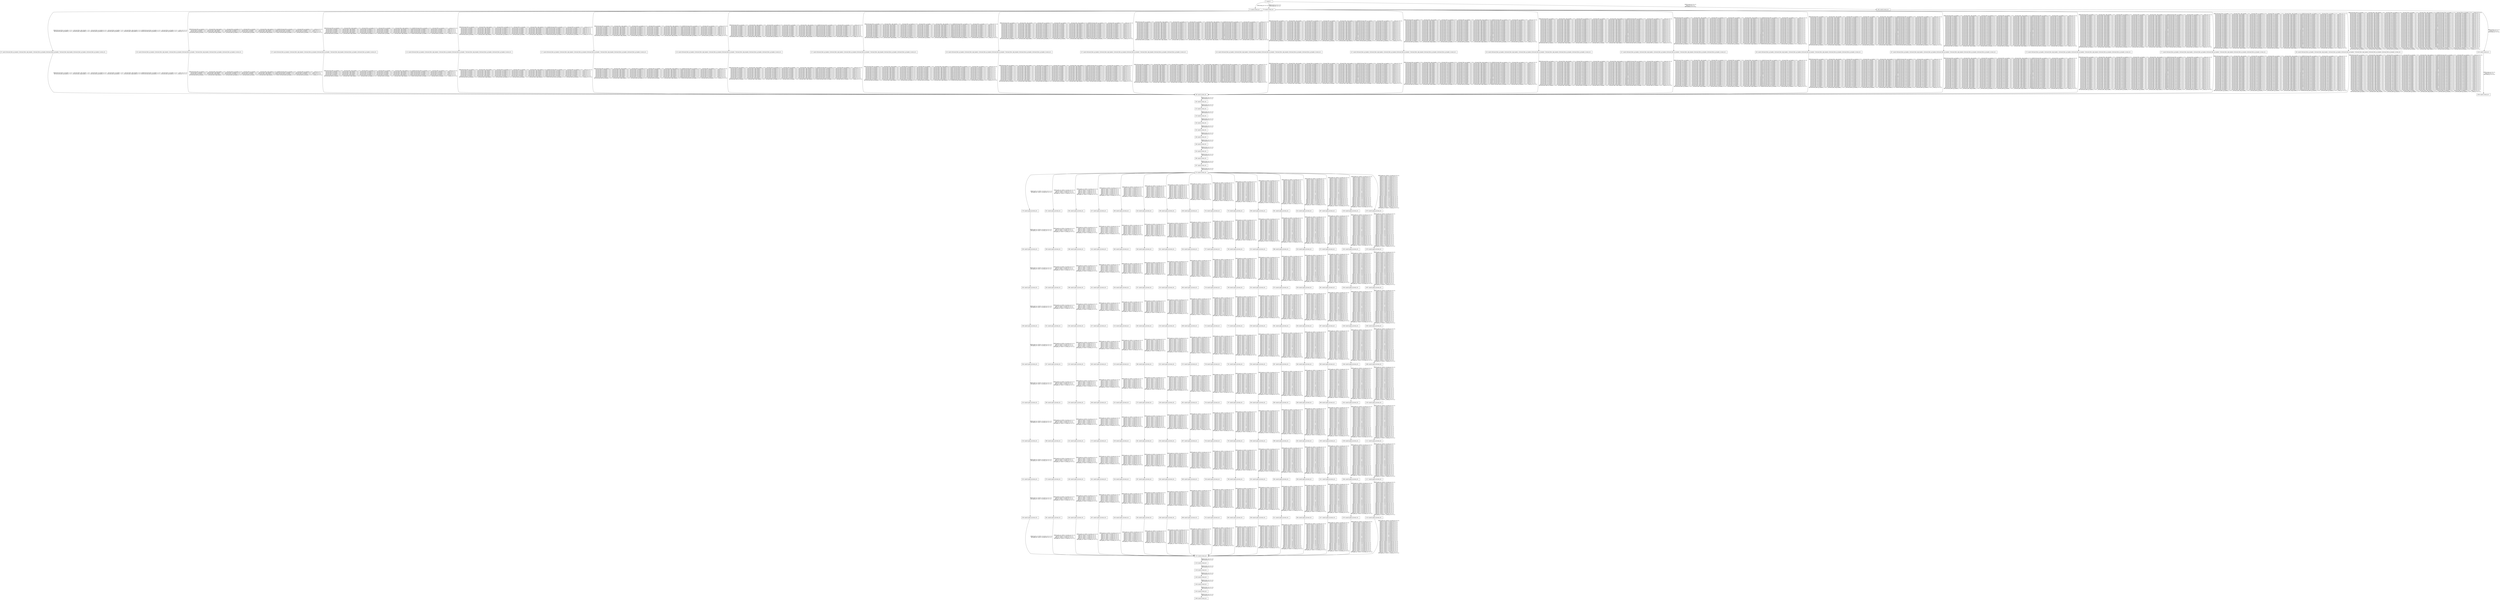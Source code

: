 digraph G {
  "1: match () ...
" [shape=box, ];
  "72: match (event_id) ...
" [shape=box, ];
  "78: match (event_id) ...
" [shape=box, ];
  "97: match (forward_flow_ip_header_2,forward_flow_udp_header_1,forward_flow_ip_header_6,forward_flow_ip_header_7,forward_flow_udp_header_0,forward_flow_ip_header_4,forward_flow_ip_header_5,event_id) ...
" [
  shape=box, ];
  "102: match (forward_flow_ip_header_2,forward_flow_udp_header_1,forward_flow_ip_header_6,forward_flow_ip_header_7,forward_flow_udp_header_0,forward_flow_ip_header_4,forward_flow_ip_header_5,event_id) ...
" [
  shape=box, ];
  "107: match (forward_flow_ip_header_2,forward_flow_udp_header_1,forward_flow_ip_header_6,forward_flow_ip_header_7,forward_flow_udp_header_0,forward_flow_ip_header_4,forward_flow_ip_header_5,event_id) ...
" [
  shape=box, ];
  "112: match (forward_flow_ip_header_2,forward_flow_udp_header_1,forward_flow_ip_header_6,forward_flow_ip_header_7,forward_flow_udp_header_0,forward_flow_ip_header_4,forward_flow_ip_header_5,event_id) ...
" [
  shape=box, ];
  "117: match (forward_flow_ip_header_2,forward_flow_udp_header_1,forward_flow_ip_header_6,forward_flow_ip_header_7,forward_flow_udp_header_0,forward_flow_ip_header_4,forward_flow_ip_header_5,event_id) ...
" [
  shape=box, ];
  "122: match (forward_flow_ip_header_2,forward_flow_udp_header_1,forward_flow_ip_header_6,forward_flow_ip_header_7,forward_flow_udp_header_0,forward_flow_ip_header_4,forward_flow_ip_header_5,event_id) ...
" [
  shape=box, ];
  "127: match (forward_flow_ip_header_2,forward_flow_udp_header_1,forward_flow_ip_header_6,forward_flow_ip_header_7,forward_flow_udp_header_0,forward_flow_ip_header_4,forward_flow_ip_header_5,event_id) ...
" [
  shape=box, ];
  "132: match (forward_flow_ip_header_2,forward_flow_udp_header_1,forward_flow_ip_header_6,forward_flow_ip_header_7,forward_flow_udp_header_0,forward_flow_ip_header_4,forward_flow_ip_header_5,event_id) ...
" [
  shape=box, ];
  "137: match (forward_flow_ip_header_2,forward_flow_udp_header_1,forward_flow_ip_header_6,forward_flow_ip_header_7,forward_flow_udp_header_0,forward_flow_ip_header_4,forward_flow_ip_header_5,event_id) ...
" [
  shape=box, ];
  "142: match (forward_flow_ip_header_2,forward_flow_udp_header_1,forward_flow_ip_header_6,forward_flow_ip_header_7,forward_flow_udp_header_0,forward_flow_ip_header_4,forward_flow_ip_header_5,event_id) ...
" [
  shape=box, ];
  "147: match (forward_flow_ip_header_2,forward_flow_udp_header_1,forward_flow_ip_header_6,forward_flow_ip_header_7,forward_flow_udp_header_0,forward_flow_ip_header_4,forward_flow_ip_header_5,event_id) ...
" [
  shape=box, ];
  "152: match (forward_flow_ip_header_2,forward_flow_udp_header_1,forward_flow_ip_header_6,forward_flow_ip_header_7,forward_flow_udp_header_0,forward_flow_ip_header_4,forward_flow_ip_header_5,event_id) ...
" [
  shape=box, ];
  "157: match (forward_flow_ip_header_2,forward_flow_udp_header_1,forward_flow_ip_header_6,forward_flow_ip_header_7,forward_flow_udp_header_0,forward_flow_ip_header_4,forward_flow_ip_header_5,event_id) ...
" [
  shape=box, ];
  "162: match (forward_flow_ip_header_2,forward_flow_udp_header_1,forward_flow_ip_header_6,forward_flow_ip_header_7,forward_flow_udp_header_0,forward_flow_ip_header_4,forward_flow_ip_header_5,event_id) ...
" [
  shape=box, ];
  "167: match (forward_flow_ip_header_2,forward_flow_udp_header_1,forward_flow_ip_header_6,forward_flow_ip_header_7,forward_flow_udp_header_0,forward_flow_ip_header_4,forward_flow_ip_header_5,event_id) ...
" [
  shape=box, ];
  "172: match (forward_flow_ip_header_2,forward_flow_udp_header_1,forward_flow_ip_header_6,forward_flow_ip_header_7,forward_flow_udp_header_0,forward_flow_ip_header_4,forward_flow_ip_header_5,event_id) ...
" [
  shape=box, ];
  "177: match (forward_flow_ip_header_2,forward_flow_udp_header_1,forward_flow_ip_header_6,forward_flow_ip_header_7,forward_flow_udp_header_0,forward_flow_ip_header_4,forward_flow_ip_header_5,event_id) ...
" [
  shape=box, ];
  "182: match (forward_flow_ip_header_2,forward_flow_udp_header_1,forward_flow_ip_header_6,forward_flow_ip_header_7,forward_flow_udp_header_0,forward_flow_ip_header_4,forward_flow_ip_header_5,event_id) ...
" [
  shape=box, ];
  "189: match (event_id) ...
" [shape=box, ];
  "192: match (event_id) ...
" [shape=box, ];
  "213: match (event_id) ...
" [shape=box, ];
  "219: match (event_id) ...
" [shape=box, ];
  "226: match (event_id) ...
" [shape=box, ];
  "232: match (event_id) ...
" [shape=box, ];
  "239: match (event_id) ...
" [shape=box, ];
  "246: match (event_id) ...
" [shape=box, ];
  "253: match (event_id) ...
" [shape=box, ];
  "260: match (event_id) ...
" [shape=box, ];
  "267: match (event_id) ...
" [shape=box, ];
  "274: match (event_id) ...
" [shape=box, ];
  "278: match (path_id,event_id) ...
" [shape=box, ];
  "283: match (path_id,event_id) ...
" [shape=box, ];
  "292: match (path_id,event_id) ...
" [shape=box, ];
  "298: match (path_id,event_id) ...
" [shape=box, ];
  "304: match (path_id,event_id) ...
" [shape=box, ];
  "310: match (path_id,event_id) ...
" [shape=box, ];
  "316: match (path_id,event_id) ...
" [shape=box, ];
  "322: match (path_id,event_id) ...
" [shape=box, ];
  "328: match (path_id,event_id) ...
" [shape=box, ];
  "331: match (path_id,event_id) ...
" [shape=box, ];
  "336: match (path_id,event_id) ...
" [shape=box, ];
  "345: match (path_id,event_id) ...
" [shape=box, ];
  "351: match (path_id,event_id) ...
" [shape=box, ];
  "357: match (path_id,event_id) ...
" [shape=box, ];
  "363: match (path_id,event_id) ...
" [shape=box, ];
  "369: match (path_id,event_id) ...
" [shape=box, ];
  "375: match (path_id,event_id) ...
" [shape=box, ];
  "381: match (path_id,event_id) ...
" [shape=box, ];
  "384: match (path_id,event_id) ...
" [shape=box, ];
  "389: match (path_id,event_id) ...
" [shape=box, ];
  "398: match (path_id,event_id) ...
" [shape=box, ];
  "404: match (path_id,event_id) ...
" [shape=box, ];
  "410: match (path_id,event_id) ...
" [shape=box, ];
  "416: match (path_id,event_id) ...
" [shape=box, ];
  "422: match (path_id,event_id) ...
" [shape=box, ];
  "428: match (path_id,event_id) ...
" [shape=box, ];
  "434: match (path_id,event_id) ...
" [shape=box, ];
  "437: match (path_id,event_id) ...
" [shape=box, ];
  "442: match (path_id,event_id) ...
" [shape=box, ];
  "451: match (path_id,event_id) ...
" [shape=box, ];
  "457: match (path_id,event_id) ...
" [shape=box, ];
  "463: match (path_id,event_id) ...
" [shape=box, ];
  "469: match (path_id,event_id) ...
" [shape=box, ];
  "475: match (path_id,event_id) ...
" [shape=box, ];
  "481: match (path_id,event_id) ...
" [shape=box, ];
  "487: match (path_id,event_id) ...
" [shape=box, ];
  "490: match (path_id,event_id) ...
" [shape=box, ];
  "495: match (path_id,event_id) ...
" [shape=box, ];
  "504: match (path_id,event_id) ...
" [shape=box, ];
  "510: match (path_id,event_id) ...
" [shape=box, ];
  "516: match (path_id,event_id) ...
" [shape=box, ];
  "522: match (path_id,event_id) ...
" [shape=box, ];
  "528: match (path_id,event_id) ...
" [shape=box, ];
  "534: match (path_id,event_id) ...
" [shape=box, ];
  "540: match (path_id,event_id) ...
" [shape=box, ];
  "543: match (path_id,event_id) ...
" [shape=box, ];
  "548: match (path_id,event_id) ...
" [shape=box, ];
  "557: match (path_id,event_id) ...
" [shape=box, ];
  "563: match (path_id,event_id) ...
" [shape=box, ];
  "569: match (path_id,event_id) ...
" [shape=box, ];
  "575: match (path_id,event_id) ...
" [shape=box, ];
  "581: match (path_id,event_id) ...
" [shape=box, ];
  "587: match (path_id,event_id) ...
" [shape=box, ];
  "593: match (path_id,event_id) ...
" [shape=box, ];
  "596: match (path_id,event_id) ...
" [shape=box, ];
  "601: match (path_id,event_id) ...
" [shape=box, ];
  "610: match (path_id,event_id) ...
" [shape=box, ];
  "616: match (path_id,event_id) ...
" [shape=box, ];
  "622: match (path_id,event_id) ...
" [shape=box, ];
  "628: match (path_id,event_id) ...
" [shape=box, ];
  "634: match (path_id,event_id) ...
" [shape=box, ];
  "640: match (path_id,event_id) ...
" [shape=box, ];
  "646: match (path_id,event_id) ...
" [shape=box, ];
  "649: match (path_id,event_id) ...
" [shape=box, ];
  "654: match (path_id,event_id) ...
" [shape=box, ];
  "663: match (path_id,event_id) ...
" [shape=box, ];
  "669: match (path_id,event_id) ...
" [shape=box, ];
  "675: match (path_id,event_id) ...
" [shape=box, ];
  "681: match (path_id,event_id) ...
" [shape=box, ];
  "687: match (path_id,event_id) ...
" [shape=box, ];
  "693: match (path_id,event_id) ...
" [shape=box, ];
  "699: match (path_id,event_id) ...
" [shape=box, ];
  "702: match (path_id,event_id) ...
" [shape=box, ];
  "707: match (path_id,event_id) ...
" [shape=box, ];
  "716: match (path_id,event_id) ...
" [shape=box, ];
  "722: match (path_id,event_id) ...
" [shape=box, ];
  "728: match (path_id,event_id) ...
" [shape=box, ];
  "734: match (path_id,event_id) ...
" [shape=box, ];
  "740: match (path_id,event_id) ...
" [shape=box, ];
  "746: match (path_id,event_id) ...
" [shape=box, ];
  "752: match (path_id,event_id) ...
" [shape=box, ];
  "755: match (path_id,event_id) ...
" [shape=box, ];
  "760: match (path_id,event_id) ...
" [shape=box, ];
  "769: match (path_id,event_id) ...
" [shape=box, ];
  "775: match (path_id,event_id) ...
" [shape=box, ];
  "781: match (path_id,event_id) ...
" [shape=box, ];
  "787: match (path_id,event_id) ...
" [shape=box, ];
  "793: match (path_id,event_id) ...
" [shape=box, ];
  "799: match (path_id,event_id) ...
" [shape=box, ];
  "805: match (path_id,event_id) ...
" [shape=box, ];
  "808: match (path_id,event_id) ...
" [shape=box, ];
  "813: match (path_id,event_id) ...
" [shape=box, ];
  "822: match (path_id,event_id) ...
" [shape=box, ];
  "828: match (path_id,event_id) ...
" [shape=box, ];
  "834: match (path_id,event_id) ...
" [shape=box, ];
  "840: match (path_id,event_id) ...
" [shape=box, ];
  "846: match (path_id,event_id) ...
" [shape=box, ];
  "852: match (path_id,event_id) ...
" [shape=box, ];
  "858: match (path_id,event_id) ...
" [shape=box, ];
  "861: match (path_id,event_id) ...
" [shape=box, ];
  "866: match (path_id,event_id) ...
" [shape=box, ];
  "875: match (path_id,event_id) ...
" [shape=box, ];
  "881: match (path_id,event_id) ...
" [shape=box, ];
  "887: match (path_id,event_id) ...
" [shape=box, ];
  "893: match (path_id,event_id) ...
" [shape=box, ];
  "899: match (path_id,event_id) ...
" [shape=box, ];
  "905: match (path_id,event_id) ...
" [shape=box, ];
  "911: match (path_id,event_id) ...
" [shape=box, ];
  "914: match (path_id,event_id) ...
" [shape=box, ];
  "919: match (path_id,event_id) ...
" [shape=box, ];
  "928: match (path_id,event_id) ...
" [shape=box, ];
  "934: match (path_id,event_id) ...
" [shape=box, ];
  "940: match (path_id,event_id) ...
" [shape=box, ];
  "946: match (path_id,event_id) ...
" [shape=box, ];
  "952: match (path_id,event_id) ...
" [shape=box, ];
  "958: match (path_id,event_id) ...
" [shape=box, ];
  "964: match (path_id,event_id) ...
" [shape=box, ];
  "967: match (path_id,event_id) ...
" [shape=box, ];
  "972: match (path_id,event_id) ...
" [shape=box, ];
  "981: match (path_id,event_id) ...
" [shape=box, ];
  "987: match (path_id,event_id) ...
" [shape=box, ];
  "993: match (path_id,event_id) ...
" [shape=box, ];
  "999: match (path_id,event_id) ...
" [shape=box, ];
  "1005: match (path_id,event_id) ...
" [shape=box, ];
  "1011: match (path_id,event_id) ...
" [shape=box, ];
  "1017: match (path_id,event_id) ...
" [shape=box, ];
  "1020: match (path_id,event_id) ...
" [shape=box, ];
  "1025: match (path_id,event_id) ...
" [shape=box, ];
  "1034: match (path_id,event_id) ...
" [shape=box, ];
  "1040: match (path_id,event_id) ...
" [shape=box, ];
  "1046: match (path_id,event_id) ...
" [shape=box, ];
  "1052: match (path_id,event_id) ...
" [shape=box, ];
  "1058: match (path_id,event_id) ...
" [shape=box, ];
  "1064: match (path_id,event_id) ...
" [shape=box, ];
  "1070: match (path_id,event_id) ...
" [shape=box, ];
  "1073: match (path_id,event_id) ...
" [shape=box, ];
  "1078: match (path_id,event_id) ...
" [shape=box, ];
  "1087: match (path_id,event_id) ...
" [shape=box, ];
  "1093: match (path_id,event_id) ...
" [shape=box, ];
  "1099: match (path_id,event_id) ...
" [shape=box, ];
  "1105: match (path_id,event_id) ...
" [shape=box, ];
  "1111: match (path_id,event_id) ...
" [shape=box, ];
  "1117: match (path_id,event_id) ...
" [shape=box, ];
  "1123: match (path_id,event_id) ...
" [shape=box, ];
  "1132: match (event_id) ...
" [shape=box, ];
  "1153: match (event_id) ...
" [shape=box, ];
  "1158: match (event_id) ...
" [shape=box, ];
  "1163: match (event_id) ...
" [shape=box, ];
  "1164: match (event_id) ...
" [shape=box, ];
  "1255: match (event_id) ...
" [shape=box, ];
  "1296: match (event_id) ...
" [shape=box, ];
  "1300: match (event_id) ...
" [shape=box, ];
  "1319: match (event_id) ...
" [shape=box, ];
  "1359: match (event_id) ...
" [shape=box, ];
  
  
  "1: match () ...
" -> "72: match (event_id) ...
" [label="HIT{event_id~0==2;}",
                                                     ];
  "1: match () ...
" -> "78: match (event_id) ...
" [label="MISS{event_id~0==2;}
HIT{event_id~0==1;}",
                                                     ];
  "1: match () ...
" -> "1300: match (event_id) ...
" [label="MISS{event_id~0==2;
event_id~0==1;}
HIT{event_id~0==3;}",
                                                       ];
  "78: match (event_id) ...
" -> "97: match (forward_flow_ip_header_2,forward_flow_udp_header_1,forward_flow_ip_header_6,forward_flow_ip_header_7,forward_flow_udp_header_0,forward_flow_ip_header_4,forward_flow_ip_header_5,event_id) ...
" [
  label="MISS{forward_flow_ip_header_2~0==_,forward_flow_udp_header_1~0==_,forward_flow_ip_header_6~0==_,forward_flow_ip_header_7~0==_,forward_flow_udp_header_0~0==50000,forward_flow_ip_header_4~0==_,forward_flow_ip_header_5~0==_,event_id~0==2;}
HIT{forward_flow_ip_header_2~0==_,forward_flow_udp_header_1~0==_,forward_flow_ip_header_6~0==_,forward_flow_ip_header_7~0==_,forward_flow_udp_header_0~0==50000,forward_flow_ip_header_4~0==_,forward_flow_ip_header_5~0==_,event_id~0==1;}",
  ];
  "78: match (event_id) ...
" -> "102: match (forward_flow_ip_header_2,forward_flow_udp_header_1,forward_flow_ip_header_6,forward_flow_ip_header_7,forward_flow_udp_header_0,forward_flow_ip_header_4,forward_flow_ip_header_5,event_id) ...
" [
  label="MISS{forward_flow_ip_header_2~0==_,forward_flow_udp_header_1~0==_,forward_flow_ip_header_6~0==_,forward_flow_ip_header_7~0==_,forward_flow_udp_header_0~0==50000,forward_flow_ip_header_4~0==_,forward_flow_ip_header_5~0==_,event_id~0==2;
forward_flow_ip_header_2~0==_,forward_flow_udp_header_1~0==_,forward_flow_ip_header_6~0==_,forward_flow_ip_header_7~0==_,forward_flow_udp_header_0~0==50000,forward_flow_ip_header_4~0==_,forward_flow_ip_header_5~0==_,event_id~0==1;
forward_flow_ip_header_2~0==_,forward_flow_udp_header_1~0==_,forward_flow_ip_header_6~0==_,forward_flow_ip_header_7~0==_,forward_flow_udp_header_0~0==50001,forward_flow_ip_header_4~0==_,forward_flow_ip_header_5~0==_,event_id~0==2;}
HIT{forward_flow_ip_header_2~0==_,forward_flow_udp_header_1~0==_,forward_flow_ip_header_6~0==_,forward_flow_ip_header_7~0==_,forward_flow_udp_header_0~0==50001,forward_flow_ip_header_4~0==_,forward_flow_ip_header_5~0==_,event_id~0==1;}",
  ];
  "78: match (event_id) ...
" -> "107: match (forward_flow_ip_header_2,forward_flow_udp_header_1,forward_flow_ip_header_6,forward_flow_ip_header_7,forward_flow_udp_header_0,forward_flow_ip_header_4,forward_flow_ip_header_5,event_id) ...
" [
  label="MISS{forward_flow_ip_header_2~0==_,forward_flow_udp_header_1~0==_,forward_flow_ip_header_6~0==_,forward_flow_ip_header_7~0==_,forward_flow_udp_header_0~0==50000,forward_flow_ip_header_4~0==_,forward_flow_ip_header_5~0==_,event_id~0==2;
forward_flow_ip_header_2~0==_,forward_flow_udp_header_1~0==_,forward_flow_ip_header_6~0==_,forward_flow_ip_header_7~0==_,forward_flow_udp_header_0~0==50000,forward_flow_ip_header_4~0==_,forward_flow_ip_header_5~0==_,event_id~0==1;
forward_flow_ip_header_2~0==_,forward_flow_udp_header_1~0==_,forward_flow_ip_header_6~0==_,forward_flow_ip_header_7~0==_,forward_flow_udp_header_0~0==50001,forward_flow_ip_header_4~0==_,forward_flow_ip_header_5~0==_,event_id~0==2;
forward_flow_ip_header_2~0==_,forward_flow_udp_header_1~0==_,forward_flow_ip_header_6~0==_,forward_flow_ip_header_7~0==_,forward_flow_udp_header_0~0==50001,forward_flow_ip_header_4~0==_,forward_flow_ip_header_5~0==_,event_id~0==1;
forward_flow_ip_header_2~0==_,forward_flow_udp_header_1~0==_,forward_flow_ip_header_6~0==_,forward_flow_ip_header_7~0==_,forward_flow_udp_header_0~0==50002,forward_flow_ip_header_4~0==_,forward_flow_ip_header_5~0==_,event_id~0==2;}
HIT{forward_flow_ip_header_2~0==_,forward_flow_udp_header_1~0==_,forward_flow_ip_header_6~0==_,forward_flow_ip_header_7~0==_,forward_flow_udp_header_0~0==50002,forward_flow_ip_header_4~0==_,forward_flow_ip_header_5~0==_,event_id~0==1;}",
  ];
  "78: match (event_id) ...
" -> "112: match (forward_flow_ip_header_2,forward_flow_udp_header_1,forward_flow_ip_header_6,forward_flow_ip_header_7,forward_flow_udp_header_0,forward_flow_ip_header_4,forward_flow_ip_header_5,event_id) ...
" [
  label="MISS{forward_flow_ip_header_2~0==_,forward_flow_udp_header_1~0==_,forward_flow_ip_header_6~0==_,forward_flow_ip_header_7~0==_,forward_flow_udp_header_0~0==50000,forward_flow_ip_header_4~0==_,forward_flow_ip_header_5~0==_,event_id~0==2;
forward_flow_ip_header_2~0==_,forward_flow_udp_header_1~0==_,forward_flow_ip_header_6~0==_,forward_flow_ip_header_7~0==_,forward_flow_udp_header_0~0==50000,forward_flow_ip_header_4~0==_,forward_flow_ip_header_5~0==_,event_id~0==1;
forward_flow_ip_header_2~0==_,forward_flow_udp_header_1~0==_,forward_flow_ip_header_6~0==_,forward_flow_ip_header_7~0==_,forward_flow_udp_header_0~0==50001,forward_flow_ip_header_4~0==_,forward_flow_ip_header_5~0==_,event_id~0==2;
forward_flow_ip_header_2~0==_,forward_flow_udp_header_1~0==_,forward_flow_ip_header_6~0==_,forward_flow_ip_header_7~0==_,forward_flow_udp_header_0~0==50001,forward_flow_ip_header_4~0==_,forward_flow_ip_header_5~0==_,event_id~0==1;
forward_flow_ip_header_2~0==_,forward_flow_udp_header_1~0==_,forward_flow_ip_header_6~0==_,forward_flow_ip_header_7~0==_,forward_flow_udp_header_0~0==50002,forward_flow_ip_header_4~0==_,forward_flow_ip_header_5~0==_,event_id~0==2;
forward_flow_ip_header_2~0==_,forward_flow_udp_header_1~0==_,forward_flow_ip_header_6~0==_,forward_flow_ip_header_7~0==_,forward_flow_udp_header_0~0==50002,forward_flow_ip_header_4~0==_,forward_flow_ip_header_5~0==_,event_id~0==1;
forward_flow_ip_header_2~0==_,forward_flow_udp_header_1~0==_,forward_flow_ip_header_6~0==_,forward_flow_ip_header_7~0==_,forward_flow_udp_header_0~0==50003,forward_flow_ip_header_4~0==_,forward_flow_ip_header_5~0==_,event_id~0==2;}
HIT{forward_flow_ip_header_2~0==_,forward_flow_udp_header_1~0==_,forward_flow_ip_header_6~0==_,forward_flow_ip_header_7~0==_,forward_flow_udp_header_0~0==50003,forward_flow_ip_header_4~0==_,forward_flow_ip_header_5~0==_,event_id~0==1;}",
  ];
  "78: match (event_id) ...
" -> "117: match (forward_flow_ip_header_2,forward_flow_udp_header_1,forward_flow_ip_header_6,forward_flow_ip_header_7,forward_flow_udp_header_0,forward_flow_ip_header_4,forward_flow_ip_header_5,event_id) ...
" [
  label="MISS{forward_flow_ip_header_2~0==_,forward_flow_udp_header_1~0==_,forward_flow_ip_header_6~0==_,forward_flow_ip_header_7~0==_,forward_flow_udp_header_0~0==50000,forward_flow_ip_header_4~0==_,forward_flow_ip_header_5~0==_,event_id~0==2;
forward_flow_ip_header_2~0==_,forward_flow_udp_header_1~0==_,forward_flow_ip_header_6~0==_,forward_flow_ip_header_7~0==_,forward_flow_udp_header_0~0==50000,forward_flow_ip_header_4~0==_,forward_flow_ip_header_5~0==_,event_id~0==1;
forward_flow_ip_header_2~0==_,forward_flow_udp_header_1~0==_,forward_flow_ip_header_6~0==_,forward_flow_ip_header_7~0==_,forward_flow_udp_header_0~0==50001,forward_flow_ip_header_4~0==_,forward_flow_ip_header_5~0==_,event_id~0==2;
forward_flow_ip_header_2~0==_,forward_flow_udp_header_1~0==_,forward_flow_ip_header_6~0==_,forward_flow_ip_header_7~0==_,forward_flow_udp_header_0~0==50001,forward_flow_ip_header_4~0==_,forward_flow_ip_header_5~0==_,event_id~0==1;
forward_flow_ip_header_2~0==_,forward_flow_udp_header_1~0==_,forward_flow_ip_header_6~0==_,forward_flow_ip_header_7~0==_,forward_flow_udp_header_0~0==50002,forward_flow_ip_header_4~0==_,forward_flow_ip_header_5~0==_,event_id~0==2;
forward_flow_ip_header_2~0==_,forward_flow_udp_header_1~0==_,forward_flow_ip_header_6~0==_,forward_flow_ip_header_7~0==_,forward_flow_udp_header_0~0==50002,forward_flow_ip_header_4~0==_,forward_flow_ip_header_5~0==_,event_id~0==1;
forward_flow_ip_header_2~0==_,forward_flow_udp_header_1~0==_,forward_flow_ip_header_6~0==_,forward_flow_ip_header_7~0==_,forward_flow_udp_header_0~0==50003,forward_flow_ip_header_4~0==_,forward_flow_ip_header_5~0==_,event_id~0==2;
forward_flow_ip_header_2~0==_,forward_flow_udp_header_1~0==_,forward_flow_ip_header_6~0==_,forward_flow_ip_header_7~0==_,forward_flow_udp_header_0~0==50003,forward_flow_ip_header_4~0==_,forward_flow_ip_header_5~0==_,event_id~0==1;
forward_flow_ip_header_2~0==_,forward_flow_udp_header_1~0==_,forward_flow_ip_header_6~0==_,forward_flow_ip_header_7~0==_,forward_flow_udp_header_0~0==50004,forward_flow_ip_header_4~0==_,forward_flow_ip_header_5~0==_,event_id~0==2;}
HIT{forward_flow_ip_header_2~0==_,forward_flow_udp_header_1~0==_,forward_flow_ip_header_6~0==_,forward_flow_ip_header_7~0==_,forward_flow_udp_header_0~0==50004,forward_flow_ip_header_4~0==_,forward_flow_ip_header_5~0==_,event_id~0==1;}",
  ];
  "78: match (event_id) ...
" -> "122: match (forward_flow_ip_header_2,forward_flow_udp_header_1,forward_flow_ip_header_6,forward_flow_ip_header_7,forward_flow_udp_header_0,forward_flow_ip_header_4,forward_flow_ip_header_5,event_id) ...
" [
  label="MISS{forward_flow_ip_header_2~0==_,forward_flow_udp_header_1~0==_,forward_flow_ip_header_6~0==_,forward_flow_ip_header_7~0==_,forward_flow_udp_header_0~0==50000,forward_flow_ip_header_4~0==_,forward_flow_ip_header_5~0==_,event_id~0==2;
forward_flow_ip_header_2~0==_,forward_flow_udp_header_1~0==_,forward_flow_ip_header_6~0==_,forward_flow_ip_header_7~0==_,forward_flow_udp_header_0~0==50000,forward_flow_ip_header_4~0==_,forward_flow_ip_header_5~0==_,event_id~0==1;
forward_flow_ip_header_2~0==_,forward_flow_udp_header_1~0==_,forward_flow_ip_header_6~0==_,forward_flow_ip_header_7~0==_,forward_flow_udp_header_0~0==50001,forward_flow_ip_header_4~0==_,forward_flow_ip_header_5~0==_,event_id~0==2;
forward_flow_ip_header_2~0==_,forward_flow_udp_header_1~0==_,forward_flow_ip_header_6~0==_,forward_flow_ip_header_7~0==_,forward_flow_udp_header_0~0==50001,forward_flow_ip_header_4~0==_,forward_flow_ip_header_5~0==_,event_id~0==1;
forward_flow_ip_header_2~0==_,forward_flow_udp_header_1~0==_,forward_flow_ip_header_6~0==_,forward_flow_ip_header_7~0==_,forward_flow_udp_header_0~0==50002,forward_flow_ip_header_4~0==_,forward_flow_ip_header_5~0==_,event_id~0==2;
forward_flow_ip_header_2~0==_,forward_flow_udp_header_1~0==_,forward_flow_ip_header_6~0==_,forward_flow_ip_header_7~0==_,forward_flow_udp_header_0~0==50002,forward_flow_ip_header_4~0==_,forward_flow_ip_header_5~0==_,event_id~0==1;
forward_flow_ip_header_2~0==_,forward_flow_udp_header_1~0==_,forward_flow_ip_header_6~0==_,forward_flow_ip_header_7~0==_,forward_flow_udp_header_0~0==50003,forward_flow_ip_header_4~0==_,forward_flow_ip_header_5~0==_,event_id~0==2;
forward_flow_ip_header_2~0==_,forward_flow_udp_header_1~0==_,forward_flow_ip_header_6~0==_,forward_flow_ip_header_7~0==_,forward_flow_udp_header_0~0==50003,forward_flow_ip_header_4~0==_,forward_flow_ip_header_5~0==_,event_id~0==1;
forward_flow_ip_header_2~0==_,forward_flow_udp_header_1~0==_,forward_flow_ip_header_6~0==_,forward_flow_ip_header_7~0==_,forward_flow_udp_header_0~0==50004,forward_flow_ip_header_4~0==_,forward_flow_ip_header_5~0==_,event_id~0==2;
forward_flow_ip_header_2~0==_,forward_flow_udp_header_1~0==_,forward_flow_ip_header_6~0==_,forward_flow_ip_header_7~0==_,forward_flow_udp_header_0~0==50004,forward_flow_ip_header_4~0==_,forward_flow_ip_header_5~0==_,event_id~0==1;
forward_flow_ip_header_2~0==_,forward_flow_udp_header_1~0==_,forward_flow_ip_header_6~0==_,forward_flow_ip_header_7~0==_,forward_flow_udp_header_0~0==50005,forward_flow_ip_header_4~0==_,forward_flow_ip_header_5~0==_,event_id~0==2;}
HIT{forward_flow_ip_header_2~0==_,forward_flow_udp_header_1~0==_,forward_flow_ip_header_6~0==_,forward_flow_ip_header_7~0==_,forward_flow_udp_header_0~0==50005,forward_flow_ip_header_4~0==_,forward_flow_ip_header_5~0==_,event_id~0==1;}",
  ];
  "78: match (event_id) ...
" -> "127: match (forward_flow_ip_header_2,forward_flow_udp_header_1,forward_flow_ip_header_6,forward_flow_ip_header_7,forward_flow_udp_header_0,forward_flow_ip_header_4,forward_flow_ip_header_5,event_id) ...
" [
  label="MISS{forward_flow_ip_header_2~0==_,forward_flow_udp_header_1~0==_,forward_flow_ip_header_6~0==_,forward_flow_ip_header_7~0==_,forward_flow_udp_header_0~0==50000,forward_flow_ip_header_4~0==_,forward_flow_ip_header_5~0==_,event_id~0==2;
forward_flow_ip_header_2~0==_,forward_flow_udp_header_1~0==_,forward_flow_ip_header_6~0==_,forward_flow_ip_header_7~0==_,forward_flow_udp_header_0~0==50000,forward_flow_ip_header_4~0==_,forward_flow_ip_header_5~0==_,event_id~0==1;
forward_flow_ip_header_2~0==_,forward_flow_udp_header_1~0==_,forward_flow_ip_header_6~0==_,forward_flow_ip_header_7~0==_,forward_flow_udp_header_0~0==50001,forward_flow_ip_header_4~0==_,forward_flow_ip_header_5~0==_,event_id~0==2;
forward_flow_ip_header_2~0==_,forward_flow_udp_header_1~0==_,forward_flow_ip_header_6~0==_,forward_flow_ip_header_7~0==_,forward_flow_udp_header_0~0==50001,forward_flow_ip_header_4~0==_,forward_flow_ip_header_5~0==_,event_id~0==1;
forward_flow_ip_header_2~0==_,forward_flow_udp_header_1~0==_,forward_flow_ip_header_6~0==_,forward_flow_ip_header_7~0==_,forward_flow_udp_header_0~0==50002,forward_flow_ip_header_4~0==_,forward_flow_ip_header_5~0==_,event_id~0==2;
forward_flow_ip_header_2~0==_,forward_flow_udp_header_1~0==_,forward_flow_ip_header_6~0==_,forward_flow_ip_header_7~0==_,forward_flow_udp_header_0~0==50002,forward_flow_ip_header_4~0==_,forward_flow_ip_header_5~0==_,event_id~0==1;
forward_flow_ip_header_2~0==_,forward_flow_udp_header_1~0==_,forward_flow_ip_header_6~0==_,forward_flow_ip_header_7~0==_,forward_flow_udp_header_0~0==50003,forward_flow_ip_header_4~0==_,forward_flow_ip_header_5~0==_,event_id~0==2;
forward_flow_ip_header_2~0==_,forward_flow_udp_header_1~0==_,forward_flow_ip_header_6~0==_,forward_flow_ip_header_7~0==_,forward_flow_udp_header_0~0==50003,forward_flow_ip_header_4~0==_,forward_flow_ip_header_5~0==_,event_id~0==1;
forward_flow_ip_header_2~0==_,forward_flow_udp_header_1~0==_,forward_flow_ip_header_6~0==_,forward_flow_ip_header_7~0==_,forward_flow_udp_header_0~0==50004,forward_flow_ip_header_4~0==_,forward_flow_ip_header_5~0==_,event_id~0==2;
forward_flow_ip_header_2~0==_,forward_flow_udp_header_1~0==_,forward_flow_ip_header_6~0==_,forward_flow_ip_header_7~0==_,forward_flow_udp_header_0~0==50004,forward_flow_ip_header_4~0==_,forward_flow_ip_header_5~0==_,event_id~0==1;
forward_flow_ip_header_2~0==_,forward_flow_udp_header_1~0==_,forward_flow_ip_header_6~0==_,forward_flow_ip_header_7~0==_,forward_flow_udp_header_0~0==50005,forward_flow_ip_header_4~0==_,forward_flow_ip_header_5~0==_,event_id~0==2;
forward_flow_ip_header_2~0==_,forward_flow_udp_header_1~0==_,forward_flow_ip_header_6~0==_,forward_flow_ip_header_7~0==_,forward_flow_udp_header_0~0==50005,forward_flow_ip_header_4~0==_,forward_flow_ip_header_5~0==_,event_id~0==1;
forward_flow_ip_header_2~0==_,forward_flow_udp_header_1~0==_,forward_flow_ip_header_6~0==_,forward_flow_ip_header_7~0==_,forward_flow_udp_header_0~0==50006,forward_flow_ip_header_4~0==_,forward_flow_ip_header_5~0==_,event_id~0==2;}
HIT{forward_flow_ip_header_2~0==_,forward_flow_udp_header_1~0==_,forward_flow_ip_header_6~0==_,forward_flow_ip_header_7~0==_,forward_flow_udp_header_0~0==50006,forward_flow_ip_header_4~0==_,forward_flow_ip_header_5~0==_,event_id~0==1;}",
  ];
  "78: match (event_id) ...
" -> "132: match (forward_flow_ip_header_2,forward_flow_udp_header_1,forward_flow_ip_header_6,forward_flow_ip_header_7,forward_flow_udp_header_0,forward_flow_ip_header_4,forward_flow_ip_header_5,event_id) ...
" [
  label="MISS{forward_flow_ip_header_2~0==_,forward_flow_udp_header_1~0==_,forward_flow_ip_header_6~0==_,forward_flow_ip_header_7~0==_,forward_flow_udp_header_0~0==50000,forward_flow_ip_header_4~0==_,forward_flow_ip_header_5~0==_,event_id~0==2;
forward_flow_ip_header_2~0==_,forward_flow_udp_header_1~0==_,forward_flow_ip_header_6~0==_,forward_flow_ip_header_7~0==_,forward_flow_udp_header_0~0==50000,forward_flow_ip_header_4~0==_,forward_flow_ip_header_5~0==_,event_id~0==1;
forward_flow_ip_header_2~0==_,forward_flow_udp_header_1~0==_,forward_flow_ip_header_6~0==_,forward_flow_ip_header_7~0==_,forward_flow_udp_header_0~0==50001,forward_flow_ip_header_4~0==_,forward_flow_ip_header_5~0==_,event_id~0==2;
forward_flow_ip_header_2~0==_,forward_flow_udp_header_1~0==_,forward_flow_ip_header_6~0==_,forward_flow_ip_header_7~0==_,forward_flow_udp_header_0~0==50001,forward_flow_ip_header_4~0==_,forward_flow_ip_header_5~0==_,event_id~0==1;
forward_flow_ip_header_2~0==_,forward_flow_udp_header_1~0==_,forward_flow_ip_header_6~0==_,forward_flow_ip_header_7~0==_,forward_flow_udp_header_0~0==50002,forward_flow_ip_header_4~0==_,forward_flow_ip_header_5~0==_,event_id~0==2;
forward_flow_ip_header_2~0==_,forward_flow_udp_header_1~0==_,forward_flow_ip_header_6~0==_,forward_flow_ip_header_7~0==_,forward_flow_udp_header_0~0==50002,forward_flow_ip_header_4~0==_,forward_flow_ip_header_5~0==_,event_id~0==1;
forward_flow_ip_header_2~0==_,forward_flow_udp_header_1~0==_,forward_flow_ip_header_6~0==_,forward_flow_ip_header_7~0==_,forward_flow_udp_header_0~0==50003,forward_flow_ip_header_4~0==_,forward_flow_ip_header_5~0==_,event_id~0==2;
forward_flow_ip_header_2~0==_,forward_flow_udp_header_1~0==_,forward_flow_ip_header_6~0==_,forward_flow_ip_header_7~0==_,forward_flow_udp_header_0~0==50003,forward_flow_ip_header_4~0==_,forward_flow_ip_header_5~0==_,event_id~0==1;
forward_flow_ip_header_2~0==_,forward_flow_udp_header_1~0==_,forward_flow_ip_header_6~0==_,forward_flow_ip_header_7~0==_,forward_flow_udp_header_0~0==50004,forward_flow_ip_header_4~0==_,forward_flow_ip_header_5~0==_,event_id~0==2;
forward_flow_ip_header_2~0==_,forward_flow_udp_header_1~0==_,forward_flow_ip_header_6~0==_,forward_flow_ip_header_7~0==_,forward_flow_udp_header_0~0==50004,forward_flow_ip_header_4~0==_,forward_flow_ip_header_5~0==_,event_id~0==1;
forward_flow_ip_header_2~0==_,forward_flow_udp_header_1~0==_,forward_flow_ip_header_6~0==_,forward_flow_ip_header_7~0==_,forward_flow_udp_header_0~0==50005,forward_flow_ip_header_4~0==_,forward_flow_ip_header_5~0==_,event_id~0==2;
forward_flow_ip_header_2~0==_,forward_flow_udp_header_1~0==_,forward_flow_ip_header_6~0==_,forward_flow_ip_header_7~0==_,forward_flow_udp_header_0~0==50005,forward_flow_ip_header_4~0==_,forward_flow_ip_header_5~0==_,event_id~0==1;
forward_flow_ip_header_2~0==_,forward_flow_udp_header_1~0==_,forward_flow_ip_header_6~0==_,forward_flow_ip_header_7~0==_,forward_flow_udp_header_0~0==50006,forward_flow_ip_header_4~0==_,forward_flow_ip_header_5~0==_,event_id~0==2;
forward_flow_ip_header_2~0==_,forward_flow_udp_header_1~0==_,forward_flow_ip_header_6~0==_,forward_flow_ip_header_7~0==_,forward_flow_udp_header_0~0==50006,forward_flow_ip_header_4~0==_,forward_flow_ip_header_5~0==_,event_id~0==1;
forward_flow_ip_header_2~0==_,forward_flow_udp_header_1~0==_,forward_flow_ip_header_6~0==_,forward_flow_ip_header_7~0==_,forward_flow_udp_header_0~0==50007,forward_flow_ip_header_4~0==_,forward_flow_ip_header_5~0==_,event_id~0==2;}
HIT{forward_flow_ip_header_2~0==_,forward_flow_udp_header_1~0==_,forward_flow_ip_header_6~0==_,forward_flow_ip_header_7~0==_,forward_flow_udp_header_0~0==50007,forward_flow_ip_header_4~0==_,forward_flow_ip_header_5~0==_,event_id~0==1;}",
  ];
  "78: match (event_id) ...
" -> "137: match (forward_flow_ip_header_2,forward_flow_udp_header_1,forward_flow_ip_header_6,forward_flow_ip_header_7,forward_flow_udp_header_0,forward_flow_ip_header_4,forward_flow_ip_header_5,event_id) ...
" [
  label="MISS{forward_flow_ip_header_2~0==_,forward_flow_udp_header_1~0==_,forward_flow_ip_header_6~0==_,forward_flow_ip_header_7~0==_,forward_flow_udp_header_0~0==50000,forward_flow_ip_header_4~0==_,forward_flow_ip_header_5~0==_,event_id~0==2;
forward_flow_ip_header_2~0==_,forward_flow_udp_header_1~0==_,forward_flow_ip_header_6~0==_,forward_flow_ip_header_7~0==_,forward_flow_udp_header_0~0==50000,forward_flow_ip_header_4~0==_,forward_flow_ip_header_5~0==_,event_id~0==1;
forward_flow_ip_header_2~0==_,forward_flow_udp_header_1~0==_,forward_flow_ip_header_6~0==_,forward_flow_ip_header_7~0==_,forward_flow_udp_header_0~0==50001,forward_flow_ip_header_4~0==_,forward_flow_ip_header_5~0==_,event_id~0==2;
forward_flow_ip_header_2~0==_,forward_flow_udp_header_1~0==_,forward_flow_ip_header_6~0==_,forward_flow_ip_header_7~0==_,forward_flow_udp_header_0~0==50001,forward_flow_ip_header_4~0==_,forward_flow_ip_header_5~0==_,event_id~0==1;
forward_flow_ip_header_2~0==_,forward_flow_udp_header_1~0==_,forward_flow_ip_header_6~0==_,forward_flow_ip_header_7~0==_,forward_flow_udp_header_0~0==50002,forward_flow_ip_header_4~0==_,forward_flow_ip_header_5~0==_,event_id~0==2;
forward_flow_ip_header_2~0==_,forward_flow_udp_header_1~0==_,forward_flow_ip_header_6~0==_,forward_flow_ip_header_7~0==_,forward_flow_udp_header_0~0==50002,forward_flow_ip_header_4~0==_,forward_flow_ip_header_5~0==_,event_id~0==1;
forward_flow_ip_header_2~0==_,forward_flow_udp_header_1~0==_,forward_flow_ip_header_6~0==_,forward_flow_ip_header_7~0==_,forward_flow_udp_header_0~0==50003,forward_flow_ip_header_4~0==_,forward_flow_ip_header_5~0==_,event_id~0==2;
forward_flow_ip_header_2~0==_,forward_flow_udp_header_1~0==_,forward_flow_ip_header_6~0==_,forward_flow_ip_header_7~0==_,forward_flow_udp_header_0~0==50003,forward_flow_ip_header_4~0==_,forward_flow_ip_header_5~0==_,event_id~0==1;
forward_flow_ip_header_2~0==_,forward_flow_udp_header_1~0==_,forward_flow_ip_header_6~0==_,forward_flow_ip_header_7~0==_,forward_flow_udp_header_0~0==50004,forward_flow_ip_header_4~0==_,forward_flow_ip_header_5~0==_,event_id~0==2;
forward_flow_ip_header_2~0==_,forward_flow_udp_header_1~0==_,forward_flow_ip_header_6~0==_,forward_flow_ip_header_7~0==_,forward_flow_udp_header_0~0==50004,forward_flow_ip_header_4~0==_,forward_flow_ip_header_5~0==_,event_id~0==1;
forward_flow_ip_header_2~0==_,forward_flow_udp_header_1~0==_,forward_flow_ip_header_6~0==_,forward_flow_ip_header_7~0==_,forward_flow_udp_header_0~0==50005,forward_flow_ip_header_4~0==_,forward_flow_ip_header_5~0==_,event_id~0==2;
forward_flow_ip_header_2~0==_,forward_flow_udp_header_1~0==_,forward_flow_ip_header_6~0==_,forward_flow_ip_header_7~0==_,forward_flow_udp_header_0~0==50005,forward_flow_ip_header_4~0==_,forward_flow_ip_header_5~0==_,event_id~0==1;
forward_flow_ip_header_2~0==_,forward_flow_udp_header_1~0==_,forward_flow_ip_header_6~0==_,forward_flow_ip_header_7~0==_,forward_flow_udp_header_0~0==50006,forward_flow_ip_header_4~0==_,forward_flow_ip_header_5~0==_,event_id~0==2;
forward_flow_ip_header_2~0==_,forward_flow_udp_header_1~0==_,forward_flow_ip_header_6~0==_,forward_flow_ip_header_7~0==_,forward_flow_udp_header_0~0==50006,forward_flow_ip_header_4~0==_,forward_flow_ip_header_5~0==_,event_id~0==1;
forward_flow_ip_header_2~0==_,forward_flow_udp_header_1~0==_,forward_flow_ip_header_6~0==_,forward_flow_ip_header_7~0==_,forward_flow_udp_header_0~0==50007,forward_flow_ip_header_4~0==_,forward_flow_ip_header_5~0==_,event_id~0==2;
forward_flow_ip_header_2~0==_,forward_flow_udp_header_1~0==_,forward_flow_ip_header_6~0==_,forward_flow_ip_header_7~0==_,forward_flow_udp_header_0~0==50007,forward_flow_ip_header_4~0==_,forward_flow_ip_header_5~0==_,event_id~0==1;
forward_flow_ip_header_2~0==_,forward_flow_udp_header_1~0==_,forward_flow_ip_header_6~0==_,forward_flow_ip_header_7~0==_,forward_flow_udp_header_0~0==60000,forward_flow_ip_header_4~0==_,forward_flow_ip_header_5~0==_,event_id~0==2;}
HIT{forward_flow_ip_header_2~0==_,forward_flow_udp_header_1~0==_,forward_flow_ip_header_6~0==_,forward_flow_ip_header_7~0==_,forward_flow_udp_header_0~0==60000,forward_flow_ip_header_4~0==_,forward_flow_ip_header_5~0==_,event_id~0==1;}",
  ];
  "78: match (event_id) ...
" -> "142: match (forward_flow_ip_header_2,forward_flow_udp_header_1,forward_flow_ip_header_6,forward_flow_ip_header_7,forward_flow_udp_header_0,forward_flow_ip_header_4,forward_flow_ip_header_5,event_id) ...
" [
  label="MISS{forward_flow_ip_header_2~0==_,forward_flow_udp_header_1~0==_,forward_flow_ip_header_6~0==_,forward_flow_ip_header_7~0==_,forward_flow_udp_header_0~0==50000,forward_flow_ip_header_4~0==_,forward_flow_ip_header_5~0==_,event_id~0==2;
forward_flow_ip_header_2~0==_,forward_flow_udp_header_1~0==_,forward_flow_ip_header_6~0==_,forward_flow_ip_header_7~0==_,forward_flow_udp_header_0~0==50000,forward_flow_ip_header_4~0==_,forward_flow_ip_header_5~0==_,event_id~0==1;
forward_flow_ip_header_2~0==_,forward_flow_udp_header_1~0==_,forward_flow_ip_header_6~0==_,forward_flow_ip_header_7~0==_,forward_flow_udp_header_0~0==50001,forward_flow_ip_header_4~0==_,forward_flow_ip_header_5~0==_,event_id~0==2;
forward_flow_ip_header_2~0==_,forward_flow_udp_header_1~0==_,forward_flow_ip_header_6~0==_,forward_flow_ip_header_7~0==_,forward_flow_udp_header_0~0==50001,forward_flow_ip_header_4~0==_,forward_flow_ip_header_5~0==_,event_id~0==1;
forward_flow_ip_header_2~0==_,forward_flow_udp_header_1~0==_,forward_flow_ip_header_6~0==_,forward_flow_ip_header_7~0==_,forward_flow_udp_header_0~0==50002,forward_flow_ip_header_4~0==_,forward_flow_ip_header_5~0==_,event_id~0==2;
forward_flow_ip_header_2~0==_,forward_flow_udp_header_1~0==_,forward_flow_ip_header_6~0==_,forward_flow_ip_header_7~0==_,forward_flow_udp_header_0~0==50002,forward_flow_ip_header_4~0==_,forward_flow_ip_header_5~0==_,event_id~0==1;
forward_flow_ip_header_2~0==_,forward_flow_udp_header_1~0==_,forward_flow_ip_header_6~0==_,forward_flow_ip_header_7~0==_,forward_flow_udp_header_0~0==50003,forward_flow_ip_header_4~0==_,forward_flow_ip_header_5~0==_,event_id~0==2;
forward_flow_ip_header_2~0==_,forward_flow_udp_header_1~0==_,forward_flow_ip_header_6~0==_,forward_flow_ip_header_7~0==_,forward_flow_udp_header_0~0==50003,forward_flow_ip_header_4~0==_,forward_flow_ip_header_5~0==_,event_id~0==1;
forward_flow_ip_header_2~0==_,forward_flow_udp_header_1~0==_,forward_flow_ip_header_6~0==_,forward_flow_ip_header_7~0==_,forward_flow_udp_header_0~0==50004,forward_flow_ip_header_4~0==_,forward_flow_ip_header_5~0==_,event_id~0==2;
forward_flow_ip_header_2~0==_,forward_flow_udp_header_1~0==_,forward_flow_ip_header_6~0==_,forward_flow_ip_header_7~0==_,forward_flow_udp_header_0~0==50004,forward_flow_ip_header_4~0==_,forward_flow_ip_header_5~0==_,event_id~0==1;
forward_flow_ip_header_2~0==_,forward_flow_udp_header_1~0==_,forward_flow_ip_header_6~0==_,forward_flow_ip_header_7~0==_,forward_flow_udp_header_0~0==50005,forward_flow_ip_header_4~0==_,forward_flow_ip_header_5~0==_,event_id~0==2;
forward_flow_ip_header_2~0==_,forward_flow_udp_header_1~0==_,forward_flow_ip_header_6~0==_,forward_flow_ip_header_7~0==_,forward_flow_udp_header_0~0==50005,forward_flow_ip_header_4~0==_,forward_flow_ip_header_5~0==_,event_id~0==1;
forward_flow_ip_header_2~0==_,forward_flow_udp_header_1~0==_,forward_flow_ip_header_6~0==_,forward_flow_ip_header_7~0==_,forward_flow_udp_header_0~0==50006,forward_flow_ip_header_4~0==_,forward_flow_ip_header_5~0==_,event_id~0==2;
forward_flow_ip_header_2~0==_,forward_flow_udp_header_1~0==_,forward_flow_ip_header_6~0==_,forward_flow_ip_header_7~0==_,forward_flow_udp_header_0~0==50006,forward_flow_ip_header_4~0==_,forward_flow_ip_header_5~0==_,event_id~0==1;
forward_flow_ip_header_2~0==_,forward_flow_udp_header_1~0==_,forward_flow_ip_header_6~0==_,forward_flow_ip_header_7~0==_,forward_flow_udp_header_0~0==50007,forward_flow_ip_header_4~0==_,forward_flow_ip_header_5~0==_,event_id~0==2;
forward_flow_ip_header_2~0==_,forward_flow_udp_header_1~0==_,forward_flow_ip_header_6~0==_,forward_flow_ip_header_7~0==_,forward_flow_udp_header_0~0==50007,forward_flow_ip_header_4~0==_,forward_flow_ip_header_5~0==_,event_id~0==1;
forward_flow_ip_header_2~0==_,forward_flow_udp_header_1~0==_,forward_flow_ip_header_6~0==_,forward_flow_ip_header_7~0==_,forward_flow_udp_header_0~0==60000,forward_flow_ip_header_4~0==_,forward_flow_ip_header_5~0==_,event_id~0==2;
forward_flow_ip_header_2~0==_,forward_flow_udp_header_1~0==_,forward_flow_ip_header_6~0==_,forward_flow_ip_header_7~0==_,forward_flow_udp_header_0~0==60000,forward_flow_ip_header_4~0==_,forward_flow_ip_header_5~0==_,event_id~0==1;
forward_flow_ip_header_2~0==_,forward_flow_udp_header_1~0==_,forward_flow_ip_header_6~0==_,forward_flow_ip_header_7~0==_,forward_flow_udp_header_0~0==60001,forward_flow_ip_header_4~0==_,forward_flow_ip_header_5~0==_,event_id~0==2;}
HIT{forward_flow_ip_header_2~0==_,forward_flow_udp_header_1~0==_,forward_flow_ip_header_6~0==_,forward_flow_ip_header_7~0==_,forward_flow_udp_header_0~0==60001,forward_flow_ip_header_4~0==_,forward_flow_ip_header_5~0==_,event_id~0==1;}",
  ];
  "78: match (event_id) ...
" -> "147: match (forward_flow_ip_header_2,forward_flow_udp_header_1,forward_flow_ip_header_6,forward_flow_ip_header_7,forward_flow_udp_header_0,forward_flow_ip_header_4,forward_flow_ip_header_5,event_id) ...
" [
  label="MISS{forward_flow_ip_header_2~0==_,forward_flow_udp_header_1~0==_,forward_flow_ip_header_6~0==_,forward_flow_ip_header_7~0==_,forward_flow_udp_header_0~0==50000,forward_flow_ip_header_4~0==_,forward_flow_ip_header_5~0==_,event_id~0==2;
forward_flow_ip_header_2~0==_,forward_flow_udp_header_1~0==_,forward_flow_ip_header_6~0==_,forward_flow_ip_header_7~0==_,forward_flow_udp_header_0~0==50000,forward_flow_ip_header_4~0==_,forward_flow_ip_header_5~0==_,event_id~0==1;
forward_flow_ip_header_2~0==_,forward_flow_udp_header_1~0==_,forward_flow_ip_header_6~0==_,forward_flow_ip_header_7~0==_,forward_flow_udp_header_0~0==50001,forward_flow_ip_header_4~0==_,forward_flow_ip_header_5~0==_,event_id~0==2;
forward_flow_ip_header_2~0==_,forward_flow_udp_header_1~0==_,forward_flow_ip_header_6~0==_,forward_flow_ip_header_7~0==_,forward_flow_udp_header_0~0==50001,forward_flow_ip_header_4~0==_,forward_flow_ip_header_5~0==_,event_id~0==1;
forward_flow_ip_header_2~0==_,forward_flow_udp_header_1~0==_,forward_flow_ip_header_6~0==_,forward_flow_ip_header_7~0==_,forward_flow_udp_header_0~0==50002,forward_flow_ip_header_4~0==_,forward_flow_ip_header_5~0==_,event_id~0==2;
forward_flow_ip_header_2~0==_,forward_flow_udp_header_1~0==_,forward_flow_ip_header_6~0==_,forward_flow_ip_header_7~0==_,forward_flow_udp_header_0~0==50002,forward_flow_ip_header_4~0==_,forward_flow_ip_header_5~0==_,event_id~0==1;
forward_flow_ip_header_2~0==_,forward_flow_udp_header_1~0==_,forward_flow_ip_header_6~0==_,forward_flow_ip_header_7~0==_,forward_flow_udp_header_0~0==50003,forward_flow_ip_header_4~0==_,forward_flow_ip_header_5~0==_,event_id~0==2;
forward_flow_ip_header_2~0==_,forward_flow_udp_header_1~0==_,forward_flow_ip_header_6~0==_,forward_flow_ip_header_7~0==_,forward_flow_udp_header_0~0==50003,forward_flow_ip_header_4~0==_,forward_flow_ip_header_5~0==_,event_id~0==1;
forward_flow_ip_header_2~0==_,forward_flow_udp_header_1~0==_,forward_flow_ip_header_6~0==_,forward_flow_ip_header_7~0==_,forward_flow_udp_header_0~0==50004,forward_flow_ip_header_4~0==_,forward_flow_ip_header_5~0==_,event_id~0==2;
forward_flow_ip_header_2~0==_,forward_flow_udp_header_1~0==_,forward_flow_ip_header_6~0==_,forward_flow_ip_header_7~0==_,forward_flow_udp_header_0~0==50004,forward_flow_ip_header_4~0==_,forward_flow_ip_header_5~0==_,event_id~0==1;
forward_flow_ip_header_2~0==_,forward_flow_udp_header_1~0==_,forward_flow_ip_header_6~0==_,forward_flow_ip_header_7~0==_,forward_flow_udp_header_0~0==50005,forward_flow_ip_header_4~0==_,forward_flow_ip_header_5~0==_,event_id~0==2;
forward_flow_ip_header_2~0==_,forward_flow_udp_header_1~0==_,forward_flow_ip_header_6~0==_,forward_flow_ip_header_7~0==_,forward_flow_udp_header_0~0==50005,forward_flow_ip_header_4~0==_,forward_flow_ip_header_5~0==_,event_id~0==1;
forward_flow_ip_header_2~0==_,forward_flow_udp_header_1~0==_,forward_flow_ip_header_6~0==_,forward_flow_ip_header_7~0==_,forward_flow_udp_header_0~0==50006,forward_flow_ip_header_4~0==_,forward_flow_ip_header_5~0==_,event_id~0==2;
forward_flow_ip_header_2~0==_,forward_flow_udp_header_1~0==_,forward_flow_ip_header_6~0==_,forward_flow_ip_header_7~0==_,forward_flow_udp_header_0~0==50006,forward_flow_ip_header_4~0==_,forward_flow_ip_header_5~0==_,event_id~0==1;
forward_flow_ip_header_2~0==_,forward_flow_udp_header_1~0==_,forward_flow_ip_header_6~0==_,forward_flow_ip_header_7~0==_,forward_flow_udp_header_0~0==50007,forward_flow_ip_header_4~0==_,forward_flow_ip_header_5~0==_,event_id~0==2;
forward_flow_ip_header_2~0==_,forward_flow_udp_header_1~0==_,forward_flow_ip_header_6~0==_,forward_flow_ip_header_7~0==_,forward_flow_udp_header_0~0==50007,forward_flow_ip_header_4~0==_,forward_flow_ip_header_5~0==_,event_id~0==1;
forward_flow_ip_header_2~0==_,forward_flow_udp_header_1~0==_,forward_flow_ip_header_6~0==_,forward_flow_ip_header_7~0==_,forward_flow_udp_header_0~0==60000,forward_flow_ip_header_4~0==_,forward_flow_ip_header_5~0==_,event_id~0==2;
forward_flow_ip_header_2~0==_,forward_flow_udp_header_1~0==_,forward_flow_ip_header_6~0==_,forward_flow_ip_header_7~0==_,forward_flow_udp_header_0~0==60000,forward_flow_ip_header_4~0==_,forward_flow_ip_header_5~0==_,event_id~0==1;
forward_flow_ip_header_2~0==_,forward_flow_udp_header_1~0==_,forward_flow_ip_header_6~0==_,forward_flow_ip_header_7~0==_,forward_flow_udp_header_0~0==60001,forward_flow_ip_header_4~0==_,forward_flow_ip_header_5~0==_,event_id~0==2;
forward_flow_ip_header_2~0==_,forward_flow_udp_header_1~0==_,forward_flow_ip_header_6~0==_,forward_flow_ip_header_7~0==_,forward_flow_udp_header_0~0==60001,forward_flow_ip_header_4~0==_,forward_flow_ip_header_5~0==_,event_id~0==1;
forward_flow_ip_header_2~0==_,forward_flow_udp_header_1~0==_,forward_flow_ip_header_6~0==_,forward_flow_ip_header_7~0==_,forward_flow_udp_header_0~0==60002,forward_flow_ip_header_4~0==_,forward_flow_ip_header_5~0==_,event_id~0==2;}
HIT{forward_flow_ip_header_2~0==_,forward_flow_udp_header_1~0==_,forward_flow_ip_header_6~0==_,forward_flow_ip_header_7~0==_,forward_flow_udp_header_0~0==60002,forward_flow_ip_header_4~0==_,forward_flow_ip_header_5~0==_,event_id~0==1;}",
  ];
  "78: match (event_id) ...
" -> "152: match (forward_flow_ip_header_2,forward_flow_udp_header_1,forward_flow_ip_header_6,forward_flow_ip_header_7,forward_flow_udp_header_0,forward_flow_ip_header_4,forward_flow_ip_header_5,event_id) ...
" [
  label="MISS{forward_flow_ip_header_2~0==_,forward_flow_udp_header_1~0==_,forward_flow_ip_header_6~0==_,forward_flow_ip_header_7~0==_,forward_flow_udp_header_0~0==50000,forward_flow_ip_header_4~0==_,forward_flow_ip_header_5~0==_,event_id~0==2;
forward_flow_ip_header_2~0==_,forward_flow_udp_header_1~0==_,forward_flow_ip_header_6~0==_,forward_flow_ip_header_7~0==_,forward_flow_udp_header_0~0==50000,forward_flow_ip_header_4~0==_,forward_flow_ip_header_5~0==_,event_id~0==1;
forward_flow_ip_header_2~0==_,forward_flow_udp_header_1~0==_,forward_flow_ip_header_6~0==_,forward_flow_ip_header_7~0==_,forward_flow_udp_header_0~0==50001,forward_flow_ip_header_4~0==_,forward_flow_ip_header_5~0==_,event_id~0==2;
forward_flow_ip_header_2~0==_,forward_flow_udp_header_1~0==_,forward_flow_ip_header_6~0==_,forward_flow_ip_header_7~0==_,forward_flow_udp_header_0~0==50001,forward_flow_ip_header_4~0==_,forward_flow_ip_header_5~0==_,event_id~0==1;
forward_flow_ip_header_2~0==_,forward_flow_udp_header_1~0==_,forward_flow_ip_header_6~0==_,forward_flow_ip_header_7~0==_,forward_flow_udp_header_0~0==50002,forward_flow_ip_header_4~0==_,forward_flow_ip_header_5~0==_,event_id~0==2;
forward_flow_ip_header_2~0==_,forward_flow_udp_header_1~0==_,forward_flow_ip_header_6~0==_,forward_flow_ip_header_7~0==_,forward_flow_udp_header_0~0==50002,forward_flow_ip_header_4~0==_,forward_flow_ip_header_5~0==_,event_id~0==1;
forward_flow_ip_header_2~0==_,forward_flow_udp_header_1~0==_,forward_flow_ip_header_6~0==_,forward_flow_ip_header_7~0==_,forward_flow_udp_header_0~0==50003,forward_flow_ip_header_4~0==_,forward_flow_ip_header_5~0==_,event_id~0==2;
forward_flow_ip_header_2~0==_,forward_flow_udp_header_1~0==_,forward_flow_ip_header_6~0==_,forward_flow_ip_header_7~0==_,forward_flow_udp_header_0~0==50003,forward_flow_ip_header_4~0==_,forward_flow_ip_header_5~0==_,event_id~0==1;
forward_flow_ip_header_2~0==_,forward_flow_udp_header_1~0==_,forward_flow_ip_header_6~0==_,forward_flow_ip_header_7~0==_,forward_flow_udp_header_0~0==50004,forward_flow_ip_header_4~0==_,forward_flow_ip_header_5~0==_,event_id~0==2;
forward_flow_ip_header_2~0==_,forward_flow_udp_header_1~0==_,forward_flow_ip_header_6~0==_,forward_flow_ip_header_7~0==_,forward_flow_udp_header_0~0==50004,forward_flow_ip_header_4~0==_,forward_flow_ip_header_5~0==_,event_id~0==1;
forward_flow_ip_header_2~0==_,forward_flow_udp_header_1~0==_,forward_flow_ip_header_6~0==_,forward_flow_ip_header_7~0==_,forward_flow_udp_header_0~0==50005,forward_flow_ip_header_4~0==_,forward_flow_ip_header_5~0==_,event_id~0==2;
forward_flow_ip_header_2~0==_,forward_flow_udp_header_1~0==_,forward_flow_ip_header_6~0==_,forward_flow_ip_header_7~0==_,forward_flow_udp_header_0~0==50005,forward_flow_ip_header_4~0==_,forward_flow_ip_header_5~0==_,event_id~0==1;
forward_flow_ip_header_2~0==_,forward_flow_udp_header_1~0==_,forward_flow_ip_header_6~0==_,forward_flow_ip_header_7~0==_,forward_flow_udp_header_0~0==50006,forward_flow_ip_header_4~0==_,forward_flow_ip_header_5~0==_,event_id~0==2;
forward_flow_ip_header_2~0==_,forward_flow_udp_header_1~0==_,forward_flow_ip_header_6~0==_,forward_flow_ip_header_7~0==_,forward_flow_udp_header_0~0==50006,forward_flow_ip_header_4~0==_,forward_flow_ip_header_5~0==_,event_id~0==1;
forward_flow_ip_header_2~0==_,forward_flow_udp_header_1~0==_,forward_flow_ip_header_6~0==_,forward_flow_ip_header_7~0==_,forward_flow_udp_header_0~0==50007,forward_flow_ip_header_4~0==_,forward_flow_ip_header_5~0==_,event_id~0==2;
forward_flow_ip_header_2~0==_,forward_flow_udp_header_1~0==_,forward_flow_ip_header_6~0==_,forward_flow_ip_header_7~0==_,forward_flow_udp_header_0~0==50007,forward_flow_ip_header_4~0==_,forward_flow_ip_header_5~0==_,event_id~0==1;
forward_flow_ip_header_2~0==_,forward_flow_udp_header_1~0==_,forward_flow_ip_header_6~0==_,forward_flow_ip_header_7~0==_,forward_flow_udp_header_0~0==60000,forward_flow_ip_header_4~0==_,forward_flow_ip_header_5~0==_,event_id~0==2;
forward_flow_ip_header_2~0==_,forward_flow_udp_header_1~0==_,forward_flow_ip_header_6~0==_,forward_flow_ip_header_7~0==_,forward_flow_udp_header_0~0==60000,forward_flow_ip_header_4~0==_,forward_flow_ip_header_5~0==_,event_id~0==1;
forward_flow_ip_header_2~0==_,forward_flow_udp_header_1~0==_,forward_flow_ip_header_6~0==_,forward_flow_ip_header_7~0==_,forward_flow_udp_header_0~0==60001,forward_flow_ip_header_4~0==_,forward_flow_ip_header_5~0==_,event_id~0==2;
forward_flow_ip_header_2~0==_,forward_flow_udp_header_1~0==_,forward_flow_ip_header_6~0==_,forward_flow_ip_header_7~0==_,forward_flow_udp_header_0~0==60001,forward_flow_ip_header_4~0==_,forward_flow_ip_header_5~0==_,event_id~0==1;
forward_flow_ip_header_2~0==_,forward_flow_udp_header_1~0==_,forward_flow_ip_header_6~0==_,forward_flow_ip_header_7~0==_,forward_flow_udp_header_0~0==60002,forward_flow_ip_header_4~0==_,forward_flow_ip_header_5~0==_,event_id~0==2;
forward_flow_ip_header_2~0==_,forward_flow_udp_header_1~0==_,forward_flow_ip_header_6~0==_,forward_flow_ip_header_7~0==_,forward_flow_udp_header_0~0==60002,forward_flow_ip_header_4~0==_,forward_flow_ip_header_5~0==_,event_id~0==1;
forward_flow_ip_header_2~0==_,forward_flow_udp_header_1~0==_,forward_flow_ip_header_6~0==_,forward_flow_ip_header_7~0==_,forward_flow_udp_header_0~0==60003,forward_flow_ip_header_4~0==_,forward_flow_ip_header_5~0==_,event_id~0==2;}
HIT{forward_flow_ip_header_2~0==_,forward_flow_udp_header_1~0==_,forward_flow_ip_header_6~0==_,forward_flow_ip_header_7~0==_,forward_flow_udp_header_0~0==60003,forward_flow_ip_header_4~0==_,forward_flow_ip_header_5~0==_,event_id~0==1;}",
  ];
  "78: match (event_id) ...
" -> "157: match (forward_flow_ip_header_2,forward_flow_udp_header_1,forward_flow_ip_header_6,forward_flow_ip_header_7,forward_flow_udp_header_0,forward_flow_ip_header_4,forward_flow_ip_header_5,event_id) ...
" [
  label="MISS{forward_flow_ip_header_2~0==_,forward_flow_udp_header_1~0==_,forward_flow_ip_header_6~0==_,forward_flow_ip_header_7~0==_,forward_flow_udp_header_0~0==50000,forward_flow_ip_header_4~0==_,forward_flow_ip_header_5~0==_,event_id~0==2;
forward_flow_ip_header_2~0==_,forward_flow_udp_header_1~0==_,forward_flow_ip_header_6~0==_,forward_flow_ip_header_7~0==_,forward_flow_udp_header_0~0==50000,forward_flow_ip_header_4~0==_,forward_flow_ip_header_5~0==_,event_id~0==1;
forward_flow_ip_header_2~0==_,forward_flow_udp_header_1~0==_,forward_flow_ip_header_6~0==_,forward_flow_ip_header_7~0==_,forward_flow_udp_header_0~0==50001,forward_flow_ip_header_4~0==_,forward_flow_ip_header_5~0==_,event_id~0==2;
forward_flow_ip_header_2~0==_,forward_flow_udp_header_1~0==_,forward_flow_ip_header_6~0==_,forward_flow_ip_header_7~0==_,forward_flow_udp_header_0~0==50001,forward_flow_ip_header_4~0==_,forward_flow_ip_header_5~0==_,event_id~0==1;
forward_flow_ip_header_2~0==_,forward_flow_udp_header_1~0==_,forward_flow_ip_header_6~0==_,forward_flow_ip_header_7~0==_,forward_flow_udp_header_0~0==50002,forward_flow_ip_header_4~0==_,forward_flow_ip_header_5~0==_,event_id~0==2;
forward_flow_ip_header_2~0==_,forward_flow_udp_header_1~0==_,forward_flow_ip_header_6~0==_,forward_flow_ip_header_7~0==_,forward_flow_udp_header_0~0==50002,forward_flow_ip_header_4~0==_,forward_flow_ip_header_5~0==_,event_id~0==1;
forward_flow_ip_header_2~0==_,forward_flow_udp_header_1~0==_,forward_flow_ip_header_6~0==_,forward_flow_ip_header_7~0==_,forward_flow_udp_header_0~0==50003,forward_flow_ip_header_4~0==_,forward_flow_ip_header_5~0==_,event_id~0==2;
forward_flow_ip_header_2~0==_,forward_flow_udp_header_1~0==_,forward_flow_ip_header_6~0==_,forward_flow_ip_header_7~0==_,forward_flow_udp_header_0~0==50003,forward_flow_ip_header_4~0==_,forward_flow_ip_header_5~0==_,event_id~0==1;
forward_flow_ip_header_2~0==_,forward_flow_udp_header_1~0==_,forward_flow_ip_header_6~0==_,forward_flow_ip_header_7~0==_,forward_flow_udp_header_0~0==50004,forward_flow_ip_header_4~0==_,forward_flow_ip_header_5~0==_,event_id~0==2;
forward_flow_ip_header_2~0==_,forward_flow_udp_header_1~0==_,forward_flow_ip_header_6~0==_,forward_flow_ip_header_7~0==_,forward_flow_udp_header_0~0==50004,forward_flow_ip_header_4~0==_,forward_flow_ip_header_5~0==_,event_id~0==1;
forward_flow_ip_header_2~0==_,forward_flow_udp_header_1~0==_,forward_flow_ip_header_6~0==_,forward_flow_ip_header_7~0==_,forward_flow_udp_header_0~0==50005,forward_flow_ip_header_4~0==_,forward_flow_ip_header_5~0==_,event_id~0==2;
forward_flow_ip_header_2~0==_,forward_flow_udp_header_1~0==_,forward_flow_ip_header_6~0==_,forward_flow_ip_header_7~0==_,forward_flow_udp_header_0~0==50005,forward_flow_ip_header_4~0==_,forward_flow_ip_header_5~0==_,event_id~0==1;
forward_flow_ip_header_2~0==_,forward_flow_udp_header_1~0==_,forward_flow_ip_header_6~0==_,forward_flow_ip_header_7~0==_,forward_flow_udp_header_0~0==50006,forward_flow_ip_header_4~0==_,forward_flow_ip_header_5~0==_,event_id~0==2;
forward_flow_ip_header_2~0==_,forward_flow_udp_header_1~0==_,forward_flow_ip_header_6~0==_,forward_flow_ip_header_7~0==_,forward_flow_udp_header_0~0==50006,forward_flow_ip_header_4~0==_,forward_flow_ip_header_5~0==_,event_id~0==1;
forward_flow_ip_header_2~0==_,forward_flow_udp_header_1~0==_,forward_flow_ip_header_6~0==_,forward_flow_ip_header_7~0==_,forward_flow_udp_header_0~0==50007,forward_flow_ip_header_4~0==_,forward_flow_ip_header_5~0==_,event_id~0==2;
forward_flow_ip_header_2~0==_,forward_flow_udp_header_1~0==_,forward_flow_ip_header_6~0==_,forward_flow_ip_header_7~0==_,forward_flow_udp_header_0~0==50007,forward_flow_ip_header_4~0==_,forward_flow_ip_header_5~0==_,event_id~0==1;
forward_flow_ip_header_2~0==_,forward_flow_udp_header_1~0==_,forward_flow_ip_header_6~0==_,forward_flow_ip_header_7~0==_,forward_flow_udp_header_0~0==60000,forward_flow_ip_header_4~0==_,forward_flow_ip_header_5~0==_,event_id~0==2;
forward_flow_ip_header_2~0==_,forward_flow_udp_header_1~0==_,forward_flow_ip_header_6~0==_,forward_flow_ip_header_7~0==_,forward_flow_udp_header_0~0==60000,forward_flow_ip_header_4~0==_,forward_flow_ip_header_5~0==_,event_id~0==1;
forward_flow_ip_header_2~0==_,forward_flow_udp_header_1~0==_,forward_flow_ip_header_6~0==_,forward_flow_ip_header_7~0==_,forward_flow_udp_header_0~0==60001,forward_flow_ip_header_4~0==_,forward_flow_ip_header_5~0==_,event_id~0==2;
forward_flow_ip_header_2~0==_,forward_flow_udp_header_1~0==_,forward_flow_ip_header_6~0==_,forward_flow_ip_header_7~0==_,forward_flow_udp_header_0~0==60001,forward_flow_ip_header_4~0==_,forward_flow_ip_header_5~0==_,event_id~0==1;
forward_flow_ip_header_2~0==_,forward_flow_udp_header_1~0==_,forward_flow_ip_header_6~0==_,forward_flow_ip_header_7~0==_,forward_flow_udp_header_0~0==60002,forward_flow_ip_header_4~0==_,forward_flow_ip_header_5~0==_,event_id~0==2;
forward_flow_ip_header_2~0==_,forward_flow_udp_header_1~0==_,forward_flow_ip_header_6~0==_,forward_flow_ip_header_7~0==_,forward_flow_udp_header_0~0==60002,forward_flow_ip_header_4~0==_,forward_flow_ip_header_5~0==_,event_id~0==1;
forward_flow_ip_header_2~0==_,forward_flow_udp_header_1~0==_,forward_flow_ip_header_6~0==_,forward_flow_ip_header_7~0==_,forward_flow_udp_header_0~0==60003,forward_flow_ip_header_4~0==_,forward_flow_ip_header_5~0==_,event_id~0==2;
forward_flow_ip_header_2~0==_,forward_flow_udp_header_1~0==_,forward_flow_ip_header_6~0==_,forward_flow_ip_header_7~0==_,forward_flow_udp_header_0~0==60003,forward_flow_ip_header_4~0==_,forward_flow_ip_header_5~0==_,event_id~0==1;
forward_flow_ip_header_2~0==_,forward_flow_udp_header_1~0==_,forward_flow_ip_header_6~0==_,forward_flow_ip_header_7~0==_,forward_flow_udp_header_0~0==60004,forward_flow_ip_header_4~0==_,forward_flow_ip_header_5~0==_,event_id~0==2;}
HIT{forward_flow_ip_header_2~0==_,forward_flow_udp_header_1~0==_,forward_flow_ip_header_6~0==_,forward_flow_ip_header_7~0==_,forward_flow_udp_header_0~0==60004,forward_flow_ip_header_4~0==_,forward_flow_ip_header_5~0==_,event_id~0==1;}",
  ];
  "78: match (event_id) ...
" -> "162: match (forward_flow_ip_header_2,forward_flow_udp_header_1,forward_flow_ip_header_6,forward_flow_ip_header_7,forward_flow_udp_header_0,forward_flow_ip_header_4,forward_flow_ip_header_5,event_id) ...
" [
  label="MISS{forward_flow_ip_header_2~0==_,forward_flow_udp_header_1~0==_,forward_flow_ip_header_6~0==_,forward_flow_ip_header_7~0==_,forward_flow_udp_header_0~0==50000,forward_flow_ip_header_4~0==_,forward_flow_ip_header_5~0==_,event_id~0==2;
forward_flow_ip_header_2~0==_,forward_flow_udp_header_1~0==_,forward_flow_ip_header_6~0==_,forward_flow_ip_header_7~0==_,forward_flow_udp_header_0~0==50000,forward_flow_ip_header_4~0==_,forward_flow_ip_header_5~0==_,event_id~0==1;
forward_flow_ip_header_2~0==_,forward_flow_udp_header_1~0==_,forward_flow_ip_header_6~0==_,forward_flow_ip_header_7~0==_,forward_flow_udp_header_0~0==50001,forward_flow_ip_header_4~0==_,forward_flow_ip_header_5~0==_,event_id~0==2;
forward_flow_ip_header_2~0==_,forward_flow_udp_header_1~0==_,forward_flow_ip_header_6~0==_,forward_flow_ip_header_7~0==_,forward_flow_udp_header_0~0==50001,forward_flow_ip_header_4~0==_,forward_flow_ip_header_5~0==_,event_id~0==1;
forward_flow_ip_header_2~0==_,forward_flow_udp_header_1~0==_,forward_flow_ip_header_6~0==_,forward_flow_ip_header_7~0==_,forward_flow_udp_header_0~0==50002,forward_flow_ip_header_4~0==_,forward_flow_ip_header_5~0==_,event_id~0==2;
forward_flow_ip_header_2~0==_,forward_flow_udp_header_1~0==_,forward_flow_ip_header_6~0==_,forward_flow_ip_header_7~0==_,forward_flow_udp_header_0~0==50002,forward_flow_ip_header_4~0==_,forward_flow_ip_header_5~0==_,event_id~0==1;
forward_flow_ip_header_2~0==_,forward_flow_udp_header_1~0==_,forward_flow_ip_header_6~0==_,forward_flow_ip_header_7~0==_,forward_flow_udp_header_0~0==50003,forward_flow_ip_header_4~0==_,forward_flow_ip_header_5~0==_,event_id~0==2;
forward_flow_ip_header_2~0==_,forward_flow_udp_header_1~0==_,forward_flow_ip_header_6~0==_,forward_flow_ip_header_7~0==_,forward_flow_udp_header_0~0==50003,forward_flow_ip_header_4~0==_,forward_flow_ip_header_5~0==_,event_id~0==1;
forward_flow_ip_header_2~0==_,forward_flow_udp_header_1~0==_,forward_flow_ip_header_6~0==_,forward_flow_ip_header_7~0==_,forward_flow_udp_header_0~0==50004,forward_flow_ip_header_4~0==_,forward_flow_ip_header_5~0==_,event_id~0==2;
forward_flow_ip_header_2~0==_,forward_flow_udp_header_1~0==_,forward_flow_ip_header_6~0==_,forward_flow_ip_header_7~0==_,forward_flow_udp_header_0~0==50004,forward_flow_ip_header_4~0==_,forward_flow_ip_header_5~0==_,event_id~0==1;
forward_flow_ip_header_2~0==_,forward_flow_udp_header_1~0==_,forward_flow_ip_header_6~0==_,forward_flow_ip_header_7~0==_,forward_flow_udp_header_0~0==50005,forward_flow_ip_header_4~0==_,forward_flow_ip_header_5~0==_,event_id~0==2;
forward_flow_ip_header_2~0==_,forward_flow_udp_header_1~0==_,forward_flow_ip_header_6~0==_,forward_flow_ip_header_7~0==_,forward_flow_udp_header_0~0==50005,forward_flow_ip_header_4~0==_,forward_flow_ip_header_5~0==_,event_id~0==1;
forward_flow_ip_header_2~0==_,forward_flow_udp_header_1~0==_,forward_flow_ip_header_6~0==_,forward_flow_ip_header_7~0==_,forward_flow_udp_header_0~0==50006,forward_flow_ip_header_4~0==_,forward_flow_ip_header_5~0==_,event_id~0==2;
forward_flow_ip_header_2~0==_,forward_flow_udp_header_1~0==_,forward_flow_ip_header_6~0==_,forward_flow_ip_header_7~0==_,forward_flow_udp_header_0~0==50006,forward_flow_ip_header_4~0==_,forward_flow_ip_header_5~0==_,event_id~0==1;
forward_flow_ip_header_2~0==_,forward_flow_udp_header_1~0==_,forward_flow_ip_header_6~0==_,forward_flow_ip_header_7~0==_,forward_flow_udp_header_0~0==50007,forward_flow_ip_header_4~0==_,forward_flow_ip_header_5~0==_,event_id~0==2;
forward_flow_ip_header_2~0==_,forward_flow_udp_header_1~0==_,forward_flow_ip_header_6~0==_,forward_flow_ip_header_7~0==_,forward_flow_udp_header_0~0==50007,forward_flow_ip_header_4~0==_,forward_flow_ip_header_5~0==_,event_id~0==1;
forward_flow_ip_header_2~0==_,forward_flow_udp_header_1~0==_,forward_flow_ip_header_6~0==_,forward_flow_ip_header_7~0==_,forward_flow_udp_header_0~0==60000,forward_flow_ip_header_4~0==_,forward_flow_ip_header_5~0==_,event_id~0==2;
forward_flow_ip_header_2~0==_,forward_flow_udp_header_1~0==_,forward_flow_ip_header_6~0==_,forward_flow_ip_header_7~0==_,forward_flow_udp_header_0~0==60000,forward_flow_ip_header_4~0==_,forward_flow_ip_header_5~0==_,event_id~0==1;
forward_flow_ip_header_2~0==_,forward_flow_udp_header_1~0==_,forward_flow_ip_header_6~0==_,forward_flow_ip_header_7~0==_,forward_flow_udp_header_0~0==60001,forward_flow_ip_header_4~0==_,forward_flow_ip_header_5~0==_,event_id~0==2;
forward_flow_ip_header_2~0==_,forward_flow_udp_header_1~0==_,forward_flow_ip_header_6~0==_,forward_flow_ip_header_7~0==_,forward_flow_udp_header_0~0==60001,forward_flow_ip_header_4~0==_,forward_flow_ip_header_5~0==_,event_id~0==1;
forward_flow_ip_header_2~0==_,forward_flow_udp_header_1~0==_,forward_flow_ip_header_6~0==_,forward_flow_ip_header_7~0==_,forward_flow_udp_header_0~0==60002,forward_flow_ip_header_4~0==_,forward_flow_ip_header_5~0==_,event_id~0==2;
forward_flow_ip_header_2~0==_,forward_flow_udp_header_1~0==_,forward_flow_ip_header_6~0==_,forward_flow_ip_header_7~0==_,forward_flow_udp_header_0~0==60002,forward_flow_ip_header_4~0==_,forward_flow_ip_header_5~0==_,event_id~0==1;
forward_flow_ip_header_2~0==_,forward_flow_udp_header_1~0==_,forward_flow_ip_header_6~0==_,forward_flow_ip_header_7~0==_,forward_flow_udp_header_0~0==60003,forward_flow_ip_header_4~0==_,forward_flow_ip_header_5~0==_,event_id~0==2;
forward_flow_ip_header_2~0==_,forward_flow_udp_header_1~0==_,forward_flow_ip_header_6~0==_,forward_flow_ip_header_7~0==_,forward_flow_udp_header_0~0==60003,forward_flow_ip_header_4~0==_,forward_flow_ip_header_5~0==_,event_id~0==1;
forward_flow_ip_header_2~0==_,forward_flow_udp_header_1~0==_,forward_flow_ip_header_6~0==_,forward_flow_ip_header_7~0==_,forward_flow_udp_header_0~0==60004,forward_flow_ip_header_4~0==_,forward_flow_ip_header_5~0==_,event_id~0==2;
forward_flow_ip_header_2~0==_,forward_flow_udp_header_1~0==_,forward_flow_ip_header_6~0==_,forward_flow_ip_header_7~0==_,forward_flow_udp_header_0~0==60004,forward_flow_ip_header_4~0==_,forward_flow_ip_header_5~0==_,event_id~0==1;
forward_flow_ip_header_2~0==_,forward_flow_udp_header_1~0==_,forward_flow_ip_header_6~0==_,forward_flow_ip_header_7~0==_,forward_flow_udp_header_0~0==60005,forward_flow_ip_header_4~0==_,forward_flow_ip_header_5~0==_,event_id~0==2;}
HIT{forward_flow_ip_header_2~0==_,forward_flow_udp_header_1~0==_,forward_flow_ip_header_6~0==_,forward_flow_ip_header_7~0==_,forward_flow_udp_header_0~0==60005,forward_flow_ip_header_4~0==_,forward_flow_ip_header_5~0==_,event_id~0==1;}",
  ];
  "78: match (event_id) ...
" -> "167: match (forward_flow_ip_header_2,forward_flow_udp_header_1,forward_flow_ip_header_6,forward_flow_ip_header_7,forward_flow_udp_header_0,forward_flow_ip_header_4,forward_flow_ip_header_5,event_id) ...
" [
  label="MISS{forward_flow_ip_header_2~0==_,forward_flow_udp_header_1~0==_,forward_flow_ip_header_6~0==_,forward_flow_ip_header_7~0==_,forward_flow_udp_header_0~0==50000,forward_flow_ip_header_4~0==_,forward_flow_ip_header_5~0==_,event_id~0==2;
forward_flow_ip_header_2~0==_,forward_flow_udp_header_1~0==_,forward_flow_ip_header_6~0==_,forward_flow_ip_header_7~0==_,forward_flow_udp_header_0~0==50000,forward_flow_ip_header_4~0==_,forward_flow_ip_header_5~0==_,event_id~0==1;
forward_flow_ip_header_2~0==_,forward_flow_udp_header_1~0==_,forward_flow_ip_header_6~0==_,forward_flow_ip_header_7~0==_,forward_flow_udp_header_0~0==50001,forward_flow_ip_header_4~0==_,forward_flow_ip_header_5~0==_,event_id~0==2;
forward_flow_ip_header_2~0==_,forward_flow_udp_header_1~0==_,forward_flow_ip_header_6~0==_,forward_flow_ip_header_7~0==_,forward_flow_udp_header_0~0==50001,forward_flow_ip_header_4~0==_,forward_flow_ip_header_5~0==_,event_id~0==1;
forward_flow_ip_header_2~0==_,forward_flow_udp_header_1~0==_,forward_flow_ip_header_6~0==_,forward_flow_ip_header_7~0==_,forward_flow_udp_header_0~0==50002,forward_flow_ip_header_4~0==_,forward_flow_ip_header_5~0==_,event_id~0==2;
forward_flow_ip_header_2~0==_,forward_flow_udp_header_1~0==_,forward_flow_ip_header_6~0==_,forward_flow_ip_header_7~0==_,forward_flow_udp_header_0~0==50002,forward_flow_ip_header_4~0==_,forward_flow_ip_header_5~0==_,event_id~0==1;
forward_flow_ip_header_2~0==_,forward_flow_udp_header_1~0==_,forward_flow_ip_header_6~0==_,forward_flow_ip_header_7~0==_,forward_flow_udp_header_0~0==50003,forward_flow_ip_header_4~0==_,forward_flow_ip_header_5~0==_,event_id~0==2;
forward_flow_ip_header_2~0==_,forward_flow_udp_header_1~0==_,forward_flow_ip_header_6~0==_,forward_flow_ip_header_7~0==_,forward_flow_udp_header_0~0==50003,forward_flow_ip_header_4~0==_,forward_flow_ip_header_5~0==_,event_id~0==1;
forward_flow_ip_header_2~0==_,forward_flow_udp_header_1~0==_,forward_flow_ip_header_6~0==_,forward_flow_ip_header_7~0==_,forward_flow_udp_header_0~0==50004,forward_flow_ip_header_4~0==_,forward_flow_ip_header_5~0==_,event_id~0==2;
forward_flow_ip_header_2~0==_,forward_flow_udp_header_1~0==_,forward_flow_ip_header_6~0==_,forward_flow_ip_header_7~0==_,forward_flow_udp_header_0~0==50004,forward_flow_ip_header_4~0==_,forward_flow_ip_header_5~0==_,event_id~0==1;
forward_flow_ip_header_2~0==_,forward_flow_udp_header_1~0==_,forward_flow_ip_header_6~0==_,forward_flow_ip_header_7~0==_,forward_flow_udp_header_0~0==50005,forward_flow_ip_header_4~0==_,forward_flow_ip_header_5~0==_,event_id~0==2;
forward_flow_ip_header_2~0==_,forward_flow_udp_header_1~0==_,forward_flow_ip_header_6~0==_,forward_flow_ip_header_7~0==_,forward_flow_udp_header_0~0==50005,forward_flow_ip_header_4~0==_,forward_flow_ip_header_5~0==_,event_id~0==1;
forward_flow_ip_header_2~0==_,forward_flow_udp_header_1~0==_,forward_flow_ip_header_6~0==_,forward_flow_ip_header_7~0==_,forward_flow_udp_header_0~0==50006,forward_flow_ip_header_4~0==_,forward_flow_ip_header_5~0==_,event_id~0==2;
forward_flow_ip_header_2~0==_,forward_flow_udp_header_1~0==_,forward_flow_ip_header_6~0==_,forward_flow_ip_header_7~0==_,forward_flow_udp_header_0~0==50006,forward_flow_ip_header_4~0==_,forward_flow_ip_header_5~0==_,event_id~0==1;
forward_flow_ip_header_2~0==_,forward_flow_udp_header_1~0==_,forward_flow_ip_header_6~0==_,forward_flow_ip_header_7~0==_,forward_flow_udp_header_0~0==50007,forward_flow_ip_header_4~0==_,forward_flow_ip_header_5~0==_,event_id~0==2;
forward_flow_ip_header_2~0==_,forward_flow_udp_header_1~0==_,forward_flow_ip_header_6~0==_,forward_flow_ip_header_7~0==_,forward_flow_udp_header_0~0==50007,forward_flow_ip_header_4~0==_,forward_flow_ip_header_5~0==_,event_id~0==1;
forward_flow_ip_header_2~0==_,forward_flow_udp_header_1~0==_,forward_flow_ip_header_6~0==_,forward_flow_ip_header_7~0==_,forward_flow_udp_header_0~0==60000,forward_flow_ip_header_4~0==_,forward_flow_ip_header_5~0==_,event_id~0==2;
forward_flow_ip_header_2~0==_,forward_flow_udp_header_1~0==_,forward_flow_ip_header_6~0==_,forward_flow_ip_header_7~0==_,forward_flow_udp_header_0~0==60000,forward_flow_ip_header_4~0==_,forward_flow_ip_header_5~0==_,event_id~0==1;
forward_flow_ip_header_2~0==_,forward_flow_udp_header_1~0==_,forward_flow_ip_header_6~0==_,forward_flow_ip_header_7~0==_,forward_flow_udp_header_0~0==60001,forward_flow_ip_header_4~0==_,forward_flow_ip_header_5~0==_,event_id~0==2;
forward_flow_ip_header_2~0==_,forward_flow_udp_header_1~0==_,forward_flow_ip_header_6~0==_,forward_flow_ip_header_7~0==_,forward_flow_udp_header_0~0==60001,forward_flow_ip_header_4~0==_,forward_flow_ip_header_5~0==_,event_id~0==1;
forward_flow_ip_header_2~0==_,forward_flow_udp_header_1~0==_,forward_flow_ip_header_6~0==_,forward_flow_ip_header_7~0==_,forward_flow_udp_header_0~0==60002,forward_flow_ip_header_4~0==_,forward_flow_ip_header_5~0==_,event_id~0==2;
forward_flow_ip_header_2~0==_,forward_flow_udp_header_1~0==_,forward_flow_ip_header_6~0==_,forward_flow_ip_header_7~0==_,forward_flow_udp_header_0~0==60002,forward_flow_ip_header_4~0==_,forward_flow_ip_header_5~0==_,event_id~0==1;
forward_flow_ip_header_2~0==_,forward_flow_udp_header_1~0==_,forward_flow_ip_header_6~0==_,forward_flow_ip_header_7~0==_,forward_flow_udp_header_0~0==60003,forward_flow_ip_header_4~0==_,forward_flow_ip_header_5~0==_,event_id~0==2;
forward_flow_ip_header_2~0==_,forward_flow_udp_header_1~0==_,forward_flow_ip_header_6~0==_,forward_flow_ip_header_7~0==_,forward_flow_udp_header_0~0==60003,forward_flow_ip_header_4~0==_,forward_flow_ip_header_5~0==_,event_id~0==1;
forward_flow_ip_header_2~0==_,forward_flow_udp_header_1~0==_,forward_flow_ip_header_6~0==_,forward_flow_ip_header_7~0==_,forward_flow_udp_header_0~0==60004,forward_flow_ip_header_4~0==_,forward_flow_ip_header_5~0==_,event_id~0==2;
forward_flow_ip_header_2~0==_,forward_flow_udp_header_1~0==_,forward_flow_ip_header_6~0==_,forward_flow_ip_header_7~0==_,forward_flow_udp_header_0~0==60004,forward_flow_ip_header_4~0==_,forward_flow_ip_header_5~0==_,event_id~0==1;
forward_flow_ip_header_2~0==_,forward_flow_udp_header_1~0==_,forward_flow_ip_header_6~0==_,forward_flow_ip_header_7~0==_,forward_flow_udp_header_0~0==60005,forward_flow_ip_header_4~0==_,forward_flow_ip_header_5~0==_,event_id~0==2;
forward_flow_ip_header_2~0==_,forward_flow_udp_header_1~0==_,forward_flow_ip_header_6~0==_,forward_flow_ip_header_7~0==_,forward_flow_udp_header_0~0==60005,forward_flow_ip_header_4~0==_,forward_flow_ip_header_5~0==_,event_id~0==1;
forward_flow_ip_header_2~0==_,forward_flow_udp_header_1~0==_,forward_flow_ip_header_6~0==_,forward_flow_ip_header_7~0==_,forward_flow_udp_header_0~0==60006,forward_flow_ip_header_4~0==_,forward_flow_ip_header_5~0==_,event_id~0==2;}
HIT{forward_flow_ip_header_2~0==_,forward_flow_udp_header_1~0==_,forward_flow_ip_header_6~0==_,forward_flow_ip_header_7~0==_,forward_flow_udp_header_0~0==60006,forward_flow_ip_header_4~0==_,forward_flow_ip_header_5~0==_,event_id~0==1;}",
  ];
  "78: match (event_id) ...
" -> "172: match (forward_flow_ip_header_2,forward_flow_udp_header_1,forward_flow_ip_header_6,forward_flow_ip_header_7,forward_flow_udp_header_0,forward_flow_ip_header_4,forward_flow_ip_header_5,event_id) ...
" [
  label="MISS{forward_flow_ip_header_2~0==_,forward_flow_udp_header_1~0==_,forward_flow_ip_header_6~0==_,forward_flow_ip_header_7~0==_,forward_flow_udp_header_0~0==50000,forward_flow_ip_header_4~0==_,forward_flow_ip_header_5~0==_,event_id~0==2;
forward_flow_ip_header_2~0==_,forward_flow_udp_header_1~0==_,forward_flow_ip_header_6~0==_,forward_flow_ip_header_7~0==_,forward_flow_udp_header_0~0==50000,forward_flow_ip_header_4~0==_,forward_flow_ip_header_5~0==_,event_id~0==1;
forward_flow_ip_header_2~0==_,forward_flow_udp_header_1~0==_,forward_flow_ip_header_6~0==_,forward_flow_ip_header_7~0==_,forward_flow_udp_header_0~0==50001,forward_flow_ip_header_4~0==_,forward_flow_ip_header_5~0==_,event_id~0==2;
forward_flow_ip_header_2~0==_,forward_flow_udp_header_1~0==_,forward_flow_ip_header_6~0==_,forward_flow_ip_header_7~0==_,forward_flow_udp_header_0~0==50001,forward_flow_ip_header_4~0==_,forward_flow_ip_header_5~0==_,event_id~0==1;
forward_flow_ip_header_2~0==_,forward_flow_udp_header_1~0==_,forward_flow_ip_header_6~0==_,forward_flow_ip_header_7~0==_,forward_flow_udp_header_0~0==50002,forward_flow_ip_header_4~0==_,forward_flow_ip_header_5~0==_,event_id~0==2;
forward_flow_ip_header_2~0==_,forward_flow_udp_header_1~0==_,forward_flow_ip_header_6~0==_,forward_flow_ip_header_7~0==_,forward_flow_udp_header_0~0==50002,forward_flow_ip_header_4~0==_,forward_flow_ip_header_5~0==_,event_id~0==1;
forward_flow_ip_header_2~0==_,forward_flow_udp_header_1~0==_,forward_flow_ip_header_6~0==_,forward_flow_ip_header_7~0==_,forward_flow_udp_header_0~0==50003,forward_flow_ip_header_4~0==_,forward_flow_ip_header_5~0==_,event_id~0==2;
forward_flow_ip_header_2~0==_,forward_flow_udp_header_1~0==_,forward_flow_ip_header_6~0==_,forward_flow_ip_header_7~0==_,forward_flow_udp_header_0~0==50003,forward_flow_ip_header_4~0==_,forward_flow_ip_header_5~0==_,event_id~0==1;
forward_flow_ip_header_2~0==_,forward_flow_udp_header_1~0==_,forward_flow_ip_header_6~0==_,forward_flow_ip_header_7~0==_,forward_flow_udp_header_0~0==50004,forward_flow_ip_header_4~0==_,forward_flow_ip_header_5~0==_,event_id~0==2;
forward_flow_ip_header_2~0==_,forward_flow_udp_header_1~0==_,forward_flow_ip_header_6~0==_,forward_flow_ip_header_7~0==_,forward_flow_udp_header_0~0==50004,forward_flow_ip_header_4~0==_,forward_flow_ip_header_5~0==_,event_id~0==1;
forward_flow_ip_header_2~0==_,forward_flow_udp_header_1~0==_,forward_flow_ip_header_6~0==_,forward_flow_ip_header_7~0==_,forward_flow_udp_header_0~0==50005,forward_flow_ip_header_4~0==_,forward_flow_ip_header_5~0==_,event_id~0==2;
forward_flow_ip_header_2~0==_,forward_flow_udp_header_1~0==_,forward_flow_ip_header_6~0==_,forward_flow_ip_header_7~0==_,forward_flow_udp_header_0~0==50005,forward_flow_ip_header_4~0==_,forward_flow_ip_header_5~0==_,event_id~0==1;
forward_flow_ip_header_2~0==_,forward_flow_udp_header_1~0==_,forward_flow_ip_header_6~0==_,forward_flow_ip_header_7~0==_,forward_flow_udp_header_0~0==50006,forward_flow_ip_header_4~0==_,forward_flow_ip_header_5~0==_,event_id~0==2;
forward_flow_ip_header_2~0==_,forward_flow_udp_header_1~0==_,forward_flow_ip_header_6~0==_,forward_flow_ip_header_7~0==_,forward_flow_udp_header_0~0==50006,forward_flow_ip_header_4~0==_,forward_flow_ip_header_5~0==_,event_id~0==1;
forward_flow_ip_header_2~0==_,forward_flow_udp_header_1~0==_,forward_flow_ip_header_6~0==_,forward_flow_ip_header_7~0==_,forward_flow_udp_header_0~0==50007,forward_flow_ip_header_4~0==_,forward_flow_ip_header_5~0==_,event_id~0==2;
forward_flow_ip_header_2~0==_,forward_flow_udp_header_1~0==_,forward_flow_ip_header_6~0==_,forward_flow_ip_header_7~0==_,forward_flow_udp_header_0~0==50007,forward_flow_ip_header_4~0==_,forward_flow_ip_header_5~0==_,event_id~0==1;
forward_flow_ip_header_2~0==_,forward_flow_udp_header_1~0==_,forward_flow_ip_header_6~0==_,forward_flow_ip_header_7~0==_,forward_flow_udp_header_0~0==60000,forward_flow_ip_header_4~0==_,forward_flow_ip_header_5~0==_,event_id~0==2;
forward_flow_ip_header_2~0==_,forward_flow_udp_header_1~0==_,forward_flow_ip_header_6~0==_,forward_flow_ip_header_7~0==_,forward_flow_udp_header_0~0==60000,forward_flow_ip_header_4~0==_,forward_flow_ip_header_5~0==_,event_id~0==1;
forward_flow_ip_header_2~0==_,forward_flow_udp_header_1~0==_,forward_flow_ip_header_6~0==_,forward_flow_ip_header_7~0==_,forward_flow_udp_header_0~0==60001,forward_flow_ip_header_4~0==_,forward_flow_ip_header_5~0==_,event_id~0==2;
forward_flow_ip_header_2~0==_,forward_flow_udp_header_1~0==_,forward_flow_ip_header_6~0==_,forward_flow_ip_header_7~0==_,forward_flow_udp_header_0~0==60001,forward_flow_ip_header_4~0==_,forward_flow_ip_header_5~0==_,event_id~0==1;
forward_flow_ip_header_2~0==_,forward_flow_udp_header_1~0==_,forward_flow_ip_header_6~0==_,forward_flow_ip_header_7~0==_,forward_flow_udp_header_0~0==60002,forward_flow_ip_header_4~0==_,forward_flow_ip_header_5~0==_,event_id~0==2;
forward_flow_ip_header_2~0==_,forward_flow_udp_header_1~0==_,forward_flow_ip_header_6~0==_,forward_flow_ip_header_7~0==_,forward_flow_udp_header_0~0==60002,forward_flow_ip_header_4~0==_,forward_flow_ip_header_5~0==_,event_id~0==1;
forward_flow_ip_header_2~0==_,forward_flow_udp_header_1~0==_,forward_flow_ip_header_6~0==_,forward_flow_ip_header_7~0==_,forward_flow_udp_header_0~0==60003,forward_flow_ip_header_4~0==_,forward_flow_ip_header_5~0==_,event_id~0==2;
forward_flow_ip_header_2~0==_,forward_flow_udp_header_1~0==_,forward_flow_ip_header_6~0==_,forward_flow_ip_header_7~0==_,forward_flow_udp_header_0~0==60003,forward_flow_ip_header_4~0==_,forward_flow_ip_header_5~0==_,event_id~0==1;
forward_flow_ip_header_2~0==_,forward_flow_udp_header_1~0==_,forward_flow_ip_header_6~0==_,forward_flow_ip_header_7~0==_,forward_flow_udp_header_0~0==60004,forward_flow_ip_header_4~0==_,forward_flow_ip_header_5~0==_,event_id~0==2;
forward_flow_ip_header_2~0==_,forward_flow_udp_header_1~0==_,forward_flow_ip_header_6~0==_,forward_flow_ip_header_7~0==_,forward_flow_udp_header_0~0==60004,forward_flow_ip_header_4~0==_,forward_flow_ip_header_5~0==_,event_id~0==1;
forward_flow_ip_header_2~0==_,forward_flow_udp_header_1~0==_,forward_flow_ip_header_6~0==_,forward_flow_ip_header_7~0==_,forward_flow_udp_header_0~0==60005,forward_flow_ip_header_4~0==_,forward_flow_ip_header_5~0==_,event_id~0==2;
forward_flow_ip_header_2~0==_,forward_flow_udp_header_1~0==_,forward_flow_ip_header_6~0==_,forward_flow_ip_header_7~0==_,forward_flow_udp_header_0~0==60005,forward_flow_ip_header_4~0==_,forward_flow_ip_header_5~0==_,event_id~0==1;
forward_flow_ip_header_2~0==_,forward_flow_udp_header_1~0==_,forward_flow_ip_header_6~0==_,forward_flow_ip_header_7~0==_,forward_flow_udp_header_0~0==60006,forward_flow_ip_header_4~0==_,forward_flow_ip_header_5~0==_,event_id~0==2;
forward_flow_ip_header_2~0==_,forward_flow_udp_header_1~0==_,forward_flow_ip_header_6~0==_,forward_flow_ip_header_7~0==_,forward_flow_udp_header_0~0==60006,forward_flow_ip_header_4~0==_,forward_flow_ip_header_5~0==_,event_id~0==1;
forward_flow_ip_header_2~0==_,forward_flow_udp_header_1~0==_,forward_flow_ip_header_6~0==_,forward_flow_ip_header_7~0==_,forward_flow_udp_header_0~0==60007,forward_flow_ip_header_4~0==_,forward_flow_ip_header_5~0==_,event_id~0==2;}
HIT{forward_flow_ip_header_2~0==_,forward_flow_udp_header_1~0==_,forward_flow_ip_header_6~0==_,forward_flow_ip_header_7~0==_,forward_flow_udp_header_0~0==60007,forward_flow_ip_header_4~0==_,forward_flow_ip_header_5~0==_,event_id~0==1;}",
  ];
  "78: match (event_id) ...
" -> "177: match (forward_flow_ip_header_2,forward_flow_udp_header_1,forward_flow_ip_header_6,forward_flow_ip_header_7,forward_flow_udp_header_0,forward_flow_ip_header_4,forward_flow_ip_header_5,event_id) ...
" [
  label="MISS{forward_flow_ip_header_2~0==_,forward_flow_udp_header_1~0==_,forward_flow_ip_header_6~0==_,forward_flow_ip_header_7~0==_,forward_flow_udp_header_0~0==50000,forward_flow_ip_header_4~0==_,forward_flow_ip_header_5~0==_,event_id~0==2;
forward_flow_ip_header_2~0==_,forward_flow_udp_header_1~0==_,forward_flow_ip_header_6~0==_,forward_flow_ip_header_7~0==_,forward_flow_udp_header_0~0==50000,forward_flow_ip_header_4~0==_,forward_flow_ip_header_5~0==_,event_id~0==1;
forward_flow_ip_header_2~0==_,forward_flow_udp_header_1~0==_,forward_flow_ip_header_6~0==_,forward_flow_ip_header_7~0==_,forward_flow_udp_header_0~0==50001,forward_flow_ip_header_4~0==_,forward_flow_ip_header_5~0==_,event_id~0==2;
forward_flow_ip_header_2~0==_,forward_flow_udp_header_1~0==_,forward_flow_ip_header_6~0==_,forward_flow_ip_header_7~0==_,forward_flow_udp_header_0~0==50001,forward_flow_ip_header_4~0==_,forward_flow_ip_header_5~0==_,event_id~0==1;
forward_flow_ip_header_2~0==_,forward_flow_udp_header_1~0==_,forward_flow_ip_header_6~0==_,forward_flow_ip_header_7~0==_,forward_flow_udp_header_0~0==50002,forward_flow_ip_header_4~0==_,forward_flow_ip_header_5~0==_,event_id~0==2;
forward_flow_ip_header_2~0==_,forward_flow_udp_header_1~0==_,forward_flow_ip_header_6~0==_,forward_flow_ip_header_7~0==_,forward_flow_udp_header_0~0==50002,forward_flow_ip_header_4~0==_,forward_flow_ip_header_5~0==_,event_id~0==1;
forward_flow_ip_header_2~0==_,forward_flow_udp_header_1~0==_,forward_flow_ip_header_6~0==_,forward_flow_ip_header_7~0==_,forward_flow_udp_header_0~0==50003,forward_flow_ip_header_4~0==_,forward_flow_ip_header_5~0==_,event_id~0==2;
forward_flow_ip_header_2~0==_,forward_flow_udp_header_1~0==_,forward_flow_ip_header_6~0==_,forward_flow_ip_header_7~0==_,forward_flow_udp_header_0~0==50003,forward_flow_ip_header_4~0==_,forward_flow_ip_header_5~0==_,event_id~0==1;
forward_flow_ip_header_2~0==_,forward_flow_udp_header_1~0==_,forward_flow_ip_header_6~0==_,forward_flow_ip_header_7~0==_,forward_flow_udp_header_0~0==50004,forward_flow_ip_header_4~0==_,forward_flow_ip_header_5~0==_,event_id~0==2;
forward_flow_ip_header_2~0==_,forward_flow_udp_header_1~0==_,forward_flow_ip_header_6~0==_,forward_flow_ip_header_7~0==_,forward_flow_udp_header_0~0==50004,forward_flow_ip_header_4~0==_,forward_flow_ip_header_5~0==_,event_id~0==1;
forward_flow_ip_header_2~0==_,forward_flow_udp_header_1~0==_,forward_flow_ip_header_6~0==_,forward_flow_ip_header_7~0==_,forward_flow_udp_header_0~0==50005,forward_flow_ip_header_4~0==_,forward_flow_ip_header_5~0==_,event_id~0==2;
forward_flow_ip_header_2~0==_,forward_flow_udp_header_1~0==_,forward_flow_ip_header_6~0==_,forward_flow_ip_header_7~0==_,forward_flow_udp_header_0~0==50005,forward_flow_ip_header_4~0==_,forward_flow_ip_header_5~0==_,event_id~0==1;
forward_flow_ip_header_2~0==_,forward_flow_udp_header_1~0==_,forward_flow_ip_header_6~0==_,forward_flow_ip_header_7~0==_,forward_flow_udp_header_0~0==50006,forward_flow_ip_header_4~0==_,forward_flow_ip_header_5~0==_,event_id~0==2;
forward_flow_ip_header_2~0==_,forward_flow_udp_header_1~0==_,forward_flow_ip_header_6~0==_,forward_flow_ip_header_7~0==_,forward_flow_udp_header_0~0==50006,forward_flow_ip_header_4~0==_,forward_flow_ip_header_5~0==_,event_id~0==1;
forward_flow_ip_header_2~0==_,forward_flow_udp_header_1~0==_,forward_flow_ip_header_6~0==_,forward_flow_ip_header_7~0==_,forward_flow_udp_header_0~0==50007,forward_flow_ip_header_4~0==_,forward_flow_ip_header_5~0==_,event_id~0==2;
forward_flow_ip_header_2~0==_,forward_flow_udp_header_1~0==_,forward_flow_ip_header_6~0==_,forward_flow_ip_header_7~0==_,forward_flow_udp_header_0~0==50007,forward_flow_ip_header_4~0==_,forward_flow_ip_header_5~0==_,event_id~0==1;
forward_flow_ip_header_2~0==_,forward_flow_udp_header_1~0==_,forward_flow_ip_header_6~0==_,forward_flow_ip_header_7~0==_,forward_flow_udp_header_0~0==60000,forward_flow_ip_header_4~0==_,forward_flow_ip_header_5~0==_,event_id~0==2;
forward_flow_ip_header_2~0==_,forward_flow_udp_header_1~0==_,forward_flow_ip_header_6~0==_,forward_flow_ip_header_7~0==_,forward_flow_udp_header_0~0==60000,forward_flow_ip_header_4~0==_,forward_flow_ip_header_5~0==_,event_id~0==1;
forward_flow_ip_header_2~0==_,forward_flow_udp_header_1~0==_,forward_flow_ip_header_6~0==_,forward_flow_ip_header_7~0==_,forward_flow_udp_header_0~0==60001,forward_flow_ip_header_4~0==_,forward_flow_ip_header_5~0==_,event_id~0==2;
forward_flow_ip_header_2~0==_,forward_flow_udp_header_1~0==_,forward_flow_ip_header_6~0==_,forward_flow_ip_header_7~0==_,forward_flow_udp_header_0~0==60001,forward_flow_ip_header_4~0==_,forward_flow_ip_header_5~0==_,event_id~0==1;
forward_flow_ip_header_2~0==_,forward_flow_udp_header_1~0==_,forward_flow_ip_header_6~0==_,forward_flow_ip_header_7~0==_,forward_flow_udp_header_0~0==60002,forward_flow_ip_header_4~0==_,forward_flow_ip_header_5~0==_,event_id~0==2;
forward_flow_ip_header_2~0==_,forward_flow_udp_header_1~0==_,forward_flow_ip_header_6~0==_,forward_flow_ip_header_7~0==_,forward_flow_udp_header_0~0==60002,forward_flow_ip_header_4~0==_,forward_flow_ip_header_5~0==_,event_id~0==1;
forward_flow_ip_header_2~0==_,forward_flow_udp_header_1~0==_,forward_flow_ip_header_6~0==_,forward_flow_ip_header_7~0==_,forward_flow_udp_header_0~0==60003,forward_flow_ip_header_4~0==_,forward_flow_ip_header_5~0==_,event_id~0==2;
forward_flow_ip_header_2~0==_,forward_flow_udp_header_1~0==_,forward_flow_ip_header_6~0==_,forward_flow_ip_header_7~0==_,forward_flow_udp_header_0~0==60003,forward_flow_ip_header_4~0==_,forward_flow_ip_header_5~0==_,event_id~0==1;
forward_flow_ip_header_2~0==_,forward_flow_udp_header_1~0==_,forward_flow_ip_header_6~0==_,forward_flow_ip_header_7~0==_,forward_flow_udp_header_0~0==60004,forward_flow_ip_header_4~0==_,forward_flow_ip_header_5~0==_,event_id~0==2;
forward_flow_ip_header_2~0==_,forward_flow_udp_header_1~0==_,forward_flow_ip_header_6~0==_,forward_flow_ip_header_7~0==_,forward_flow_udp_header_0~0==60004,forward_flow_ip_header_4~0==_,forward_flow_ip_header_5~0==_,event_id~0==1;
forward_flow_ip_header_2~0==_,forward_flow_udp_header_1~0==_,forward_flow_ip_header_6~0==_,forward_flow_ip_header_7~0==_,forward_flow_udp_header_0~0==60005,forward_flow_ip_header_4~0==_,forward_flow_ip_header_5~0==_,event_id~0==2;
forward_flow_ip_header_2~0==_,forward_flow_udp_header_1~0==_,forward_flow_ip_header_6~0==_,forward_flow_ip_header_7~0==_,forward_flow_udp_header_0~0==60005,forward_flow_ip_header_4~0==_,forward_flow_ip_header_5~0==_,event_id~0==1;
forward_flow_ip_header_2~0==_,forward_flow_udp_header_1~0==_,forward_flow_ip_header_6~0==_,forward_flow_ip_header_7~0==_,forward_flow_udp_header_0~0==60006,forward_flow_ip_header_4~0==_,forward_flow_ip_header_5~0==_,event_id~0==2;
forward_flow_ip_header_2~0==_,forward_flow_udp_header_1~0==_,forward_flow_ip_header_6~0==_,forward_flow_ip_header_7~0==_,forward_flow_udp_header_0~0==60006,forward_flow_ip_header_4~0==_,forward_flow_ip_header_5~0==_,event_id~0==1;
forward_flow_ip_header_2~0==_,forward_flow_udp_header_1~0==_,forward_flow_ip_header_6~0==_,forward_flow_ip_header_7~0==_,forward_flow_udp_header_0~0==60007,forward_flow_ip_header_4~0==_,forward_flow_ip_header_5~0==_,event_id~0==2;
forward_flow_ip_header_2~0==_,forward_flow_udp_header_1~0==_,forward_flow_ip_header_6~0==_,forward_flow_ip_header_7~0==_,forward_flow_udp_header_0~0==60007,forward_flow_ip_header_4~0==_,forward_flow_ip_header_5~0==_,event_id~0==1;
forward_flow_ip_header_2~0==_,forward_flow_udp_header_1~0==_,forward_flow_ip_header_6~0==_,forward_flow_ip_header_7~0==_,forward_flow_udp_header_0~0==50008,forward_flow_ip_header_4~0==_,forward_flow_ip_header_5~0==_,event_id~0==2;}
HIT{forward_flow_ip_header_2~0==_,forward_flow_udp_header_1~0==_,forward_flow_ip_header_6~0==_,forward_flow_ip_header_7~0==_,forward_flow_udp_header_0~0==50008,forward_flow_ip_header_4~0==_,forward_flow_ip_header_5~0==_,event_id~0==1;}",
  ];
  "78: match (event_id) ...
" -> "182: match (forward_flow_ip_header_2,forward_flow_udp_header_1,forward_flow_ip_header_6,forward_flow_ip_header_7,forward_flow_udp_header_0,forward_flow_ip_header_4,forward_flow_ip_header_5,event_id) ...
" [
  label="MISS{forward_flow_ip_header_2~0==_,forward_flow_udp_header_1~0==_,forward_flow_ip_header_6~0==_,forward_flow_ip_header_7~0==_,forward_flow_udp_header_0~0==50000,forward_flow_ip_header_4~0==_,forward_flow_ip_header_5~0==_,event_id~0==2;
forward_flow_ip_header_2~0==_,forward_flow_udp_header_1~0==_,forward_flow_ip_header_6~0==_,forward_flow_ip_header_7~0==_,forward_flow_udp_header_0~0==50000,forward_flow_ip_header_4~0==_,forward_flow_ip_header_5~0==_,event_id~0==1;
forward_flow_ip_header_2~0==_,forward_flow_udp_header_1~0==_,forward_flow_ip_header_6~0==_,forward_flow_ip_header_7~0==_,forward_flow_udp_header_0~0==50001,forward_flow_ip_header_4~0==_,forward_flow_ip_header_5~0==_,event_id~0==2;
forward_flow_ip_header_2~0==_,forward_flow_udp_header_1~0==_,forward_flow_ip_header_6~0==_,forward_flow_ip_header_7~0==_,forward_flow_udp_header_0~0==50001,forward_flow_ip_header_4~0==_,forward_flow_ip_header_5~0==_,event_id~0==1;
forward_flow_ip_header_2~0==_,forward_flow_udp_header_1~0==_,forward_flow_ip_header_6~0==_,forward_flow_ip_header_7~0==_,forward_flow_udp_header_0~0==50002,forward_flow_ip_header_4~0==_,forward_flow_ip_header_5~0==_,event_id~0==2;
forward_flow_ip_header_2~0==_,forward_flow_udp_header_1~0==_,forward_flow_ip_header_6~0==_,forward_flow_ip_header_7~0==_,forward_flow_udp_header_0~0==50002,forward_flow_ip_header_4~0==_,forward_flow_ip_header_5~0==_,event_id~0==1;
forward_flow_ip_header_2~0==_,forward_flow_udp_header_1~0==_,forward_flow_ip_header_6~0==_,forward_flow_ip_header_7~0==_,forward_flow_udp_header_0~0==50003,forward_flow_ip_header_4~0==_,forward_flow_ip_header_5~0==_,event_id~0==2;
forward_flow_ip_header_2~0==_,forward_flow_udp_header_1~0==_,forward_flow_ip_header_6~0==_,forward_flow_ip_header_7~0==_,forward_flow_udp_header_0~0==50003,forward_flow_ip_header_4~0==_,forward_flow_ip_header_5~0==_,event_id~0==1;
forward_flow_ip_header_2~0==_,forward_flow_udp_header_1~0==_,forward_flow_ip_header_6~0==_,forward_flow_ip_header_7~0==_,forward_flow_udp_header_0~0==50004,forward_flow_ip_header_4~0==_,forward_flow_ip_header_5~0==_,event_id~0==2;
forward_flow_ip_header_2~0==_,forward_flow_udp_header_1~0==_,forward_flow_ip_header_6~0==_,forward_flow_ip_header_7~0==_,forward_flow_udp_header_0~0==50004,forward_flow_ip_header_4~0==_,forward_flow_ip_header_5~0==_,event_id~0==1;
forward_flow_ip_header_2~0==_,forward_flow_udp_header_1~0==_,forward_flow_ip_header_6~0==_,forward_flow_ip_header_7~0==_,forward_flow_udp_header_0~0==50005,forward_flow_ip_header_4~0==_,forward_flow_ip_header_5~0==_,event_id~0==2;
forward_flow_ip_header_2~0==_,forward_flow_udp_header_1~0==_,forward_flow_ip_header_6~0==_,forward_flow_ip_header_7~0==_,forward_flow_udp_header_0~0==50005,forward_flow_ip_header_4~0==_,forward_flow_ip_header_5~0==_,event_id~0==1;
forward_flow_ip_header_2~0==_,forward_flow_udp_header_1~0==_,forward_flow_ip_header_6~0==_,forward_flow_ip_header_7~0==_,forward_flow_udp_header_0~0==50006,forward_flow_ip_header_4~0==_,forward_flow_ip_header_5~0==_,event_id~0==2;
forward_flow_ip_header_2~0==_,forward_flow_udp_header_1~0==_,forward_flow_ip_header_6~0==_,forward_flow_ip_header_7~0==_,forward_flow_udp_header_0~0==50006,forward_flow_ip_header_4~0==_,forward_flow_ip_header_5~0==_,event_id~0==1;
forward_flow_ip_header_2~0==_,forward_flow_udp_header_1~0==_,forward_flow_ip_header_6~0==_,forward_flow_ip_header_7~0==_,forward_flow_udp_header_0~0==50007,forward_flow_ip_header_4~0==_,forward_flow_ip_header_5~0==_,event_id~0==2;
forward_flow_ip_header_2~0==_,forward_flow_udp_header_1~0==_,forward_flow_ip_header_6~0==_,forward_flow_ip_header_7~0==_,forward_flow_udp_header_0~0==50007,forward_flow_ip_header_4~0==_,forward_flow_ip_header_5~0==_,event_id~0==1;
forward_flow_ip_header_2~0==_,forward_flow_udp_header_1~0==_,forward_flow_ip_header_6~0==_,forward_flow_ip_header_7~0==_,forward_flow_udp_header_0~0==60000,forward_flow_ip_header_4~0==_,forward_flow_ip_header_5~0==_,event_id~0==2;
forward_flow_ip_header_2~0==_,forward_flow_udp_header_1~0==_,forward_flow_ip_header_6~0==_,forward_flow_ip_header_7~0==_,forward_flow_udp_header_0~0==60000,forward_flow_ip_header_4~0==_,forward_flow_ip_header_5~0==_,event_id~0==1;
forward_flow_ip_header_2~0==_,forward_flow_udp_header_1~0==_,forward_flow_ip_header_6~0==_,forward_flow_ip_header_7~0==_,forward_flow_udp_header_0~0==60001,forward_flow_ip_header_4~0==_,forward_flow_ip_header_5~0==_,event_id~0==2;
forward_flow_ip_header_2~0==_,forward_flow_udp_header_1~0==_,forward_flow_ip_header_6~0==_,forward_flow_ip_header_7~0==_,forward_flow_udp_header_0~0==60001,forward_flow_ip_header_4~0==_,forward_flow_ip_header_5~0==_,event_id~0==1;
forward_flow_ip_header_2~0==_,forward_flow_udp_header_1~0==_,forward_flow_ip_header_6~0==_,forward_flow_ip_header_7~0==_,forward_flow_udp_header_0~0==60002,forward_flow_ip_header_4~0==_,forward_flow_ip_header_5~0==_,event_id~0==2;
forward_flow_ip_header_2~0==_,forward_flow_udp_header_1~0==_,forward_flow_ip_header_6~0==_,forward_flow_ip_header_7~0==_,forward_flow_udp_header_0~0==60002,forward_flow_ip_header_4~0==_,forward_flow_ip_header_5~0==_,event_id~0==1;
forward_flow_ip_header_2~0==_,forward_flow_udp_header_1~0==_,forward_flow_ip_header_6~0==_,forward_flow_ip_header_7~0==_,forward_flow_udp_header_0~0==60003,forward_flow_ip_header_4~0==_,forward_flow_ip_header_5~0==_,event_id~0==2;
forward_flow_ip_header_2~0==_,forward_flow_udp_header_1~0==_,forward_flow_ip_header_6~0==_,forward_flow_ip_header_7~0==_,forward_flow_udp_header_0~0==60003,forward_flow_ip_header_4~0==_,forward_flow_ip_header_5~0==_,event_id~0==1;
forward_flow_ip_header_2~0==_,forward_flow_udp_header_1~0==_,forward_flow_ip_header_6~0==_,forward_flow_ip_header_7~0==_,forward_flow_udp_header_0~0==60004,forward_flow_ip_header_4~0==_,forward_flow_ip_header_5~0==_,event_id~0==2;
forward_flow_ip_header_2~0==_,forward_flow_udp_header_1~0==_,forward_flow_ip_header_6~0==_,forward_flow_ip_header_7~0==_,forward_flow_udp_header_0~0==60004,forward_flow_ip_header_4~0==_,forward_flow_ip_header_5~0==_,event_id~0==1;
forward_flow_ip_header_2~0==_,forward_flow_udp_header_1~0==_,forward_flow_ip_header_6~0==_,forward_flow_ip_header_7~0==_,forward_flow_udp_header_0~0==60005,forward_flow_ip_header_4~0==_,forward_flow_ip_header_5~0==_,event_id~0==2;
forward_flow_ip_header_2~0==_,forward_flow_udp_header_1~0==_,forward_flow_ip_header_6~0==_,forward_flow_ip_header_7~0==_,forward_flow_udp_header_0~0==60005,forward_flow_ip_header_4~0==_,forward_flow_ip_header_5~0==_,event_id~0==1;
forward_flow_ip_header_2~0==_,forward_flow_udp_header_1~0==_,forward_flow_ip_header_6~0==_,forward_flow_ip_header_7~0==_,forward_flow_udp_header_0~0==60006,forward_flow_ip_header_4~0==_,forward_flow_ip_header_5~0==_,event_id~0==2;
forward_flow_ip_header_2~0==_,forward_flow_udp_header_1~0==_,forward_flow_ip_header_6~0==_,forward_flow_ip_header_7~0==_,forward_flow_udp_header_0~0==60006,forward_flow_ip_header_4~0==_,forward_flow_ip_header_5~0==_,event_id~0==1;
forward_flow_ip_header_2~0==_,forward_flow_udp_header_1~0==_,forward_flow_ip_header_6~0==_,forward_flow_ip_header_7~0==_,forward_flow_udp_header_0~0==60007,forward_flow_ip_header_4~0==_,forward_flow_ip_header_5~0==_,event_id~0==2;
forward_flow_ip_header_2~0==_,forward_flow_udp_header_1~0==_,forward_flow_ip_header_6~0==_,forward_flow_ip_header_7~0==_,forward_flow_udp_header_0~0==60007,forward_flow_ip_header_4~0==_,forward_flow_ip_header_5~0==_,event_id~0==1;
forward_flow_ip_header_2~0==_,forward_flow_udp_header_1~0==_,forward_flow_ip_header_6~0==_,forward_flow_ip_header_7~0==_,forward_flow_udp_header_0~0==50008,forward_flow_ip_header_4~0==_,forward_flow_ip_header_5~0==_,event_id~0==2;
forward_flow_ip_header_2~0==_,forward_flow_udp_header_1~0==_,forward_flow_ip_header_6~0==_,forward_flow_ip_header_7~0==_,forward_flow_udp_header_0~0==50008,forward_flow_ip_header_4~0==_,forward_flow_ip_header_5~0==_,event_id~0==1;
forward_flow_ip_header_2~0==_,forward_flow_udp_header_1~0==_,forward_flow_ip_header_6~0==_,forward_flow_ip_header_7~0==_,forward_flow_udp_header_0~0==_,forward_flow_ip_header_4~0==_,forward_flow_ip_header_5~0==_,event_id~0==2;}
HIT{forward_flow_ip_header_2~0==_,forward_flow_udp_header_1~0==_,forward_flow_ip_header_6~0==_,forward_flow_ip_header_7~0==_,forward_flow_udp_header_0~0==_,forward_flow_ip_header_4~0==_,forward_flow_ip_header_5~0==_,event_id~0==1;}",
  ];
  "97: match (forward_flow_ip_header_2,forward_flow_udp_header_1,forward_flow_ip_header_6,forward_flow_ip_header_7,forward_flow_udp_header_0,forward_flow_ip_header_4,forward_flow_ip_header_5,event_id) ...
" -> "189: match (event_id) ...
" [
  label="MISS{forward_flow_ip_header_2~0==_,forward_flow_udp_header_1~0==_,forward_flow_ip_header_6~0==_,forward_flow_ip_header_7~0==_,forward_flow_udp_header_0~0==50000,forward_flow_ip_header_4~0==_,forward_flow_ip_header_5~0==_,event_id~0==2;}
HIT{forward_flow_ip_header_2~0==_,forward_flow_udp_header_1~0==_,forward_flow_ip_header_6~0==_,forward_flow_ip_header_7~0==_,forward_flow_udp_header_0~0==50000,forward_flow_ip_header_4~0==_,forward_flow_ip_header_5~0==_,event_id~0==1;}",
  ];
  "102: match (forward_flow_ip_header_2,forward_flow_udp_header_1,forward_flow_ip_header_6,forward_flow_ip_header_7,forward_flow_udp_header_0,forward_flow_ip_header_4,forward_flow_ip_header_5,event_id) ...
" -> "189: match (event_id) ...
" [
  label="MISS{forward_flow_ip_header_2~0==_,forward_flow_udp_header_1~0==_,forward_flow_ip_header_6~0==_,forward_flow_ip_header_7~0==_,forward_flow_udp_header_0~0==50000,forward_flow_ip_header_4~0==_,forward_flow_ip_header_5~0==_,event_id~0==2;
forward_flow_ip_header_2~0==_,forward_flow_udp_header_1~0==_,forward_flow_ip_header_6~0==_,forward_flow_ip_header_7~0==_,forward_flow_udp_header_0~0==50000,forward_flow_ip_header_4~0==_,forward_flow_ip_header_5~0==_,event_id~0==1;
forward_flow_ip_header_2~0==_,forward_flow_udp_header_1~0==_,forward_flow_ip_header_6~0==_,forward_flow_ip_header_7~0==_,forward_flow_udp_header_0~0==50001,forward_flow_ip_header_4~0==_,forward_flow_ip_header_5~0==_,event_id~0==2;}
HIT{forward_flow_ip_header_2~0==_,forward_flow_udp_header_1~0==_,forward_flow_ip_header_6~0==_,forward_flow_ip_header_7~0==_,forward_flow_udp_header_0~0==50001,forward_flow_ip_header_4~0==_,forward_flow_ip_header_5~0==_,event_id~0==1;}",
  ];
  "107: match (forward_flow_ip_header_2,forward_flow_udp_header_1,forward_flow_ip_header_6,forward_flow_ip_header_7,forward_flow_udp_header_0,forward_flow_ip_header_4,forward_flow_ip_header_5,event_id) ...
" -> "189: match (event_id) ...
" [
  label="MISS{forward_flow_ip_header_2~0==_,forward_flow_udp_header_1~0==_,forward_flow_ip_header_6~0==_,forward_flow_ip_header_7~0==_,forward_flow_udp_header_0~0==50000,forward_flow_ip_header_4~0==_,forward_flow_ip_header_5~0==_,event_id~0==2;
forward_flow_ip_header_2~0==_,forward_flow_udp_header_1~0==_,forward_flow_ip_header_6~0==_,forward_flow_ip_header_7~0==_,forward_flow_udp_header_0~0==50000,forward_flow_ip_header_4~0==_,forward_flow_ip_header_5~0==_,event_id~0==1;
forward_flow_ip_header_2~0==_,forward_flow_udp_header_1~0==_,forward_flow_ip_header_6~0==_,forward_flow_ip_header_7~0==_,forward_flow_udp_header_0~0==50001,forward_flow_ip_header_4~0==_,forward_flow_ip_header_5~0==_,event_id~0==2;
forward_flow_ip_header_2~0==_,forward_flow_udp_header_1~0==_,forward_flow_ip_header_6~0==_,forward_flow_ip_header_7~0==_,forward_flow_udp_header_0~0==50001,forward_flow_ip_header_4~0==_,forward_flow_ip_header_5~0==_,event_id~0==1;
forward_flow_ip_header_2~0==_,forward_flow_udp_header_1~0==_,forward_flow_ip_header_6~0==_,forward_flow_ip_header_7~0==_,forward_flow_udp_header_0~0==50002,forward_flow_ip_header_4~0==_,forward_flow_ip_header_5~0==_,event_id~0==2;}
HIT{forward_flow_ip_header_2~0==_,forward_flow_udp_header_1~0==_,forward_flow_ip_header_6~0==_,forward_flow_ip_header_7~0==_,forward_flow_udp_header_0~0==50002,forward_flow_ip_header_4~0==_,forward_flow_ip_header_5~0==_,event_id~0==1;}",
  ];
  "112: match (forward_flow_ip_header_2,forward_flow_udp_header_1,forward_flow_ip_header_6,forward_flow_ip_header_7,forward_flow_udp_header_0,forward_flow_ip_header_4,forward_flow_ip_header_5,event_id) ...
" -> "189: match (event_id) ...
" [
  label="MISS{forward_flow_ip_header_2~0==_,forward_flow_udp_header_1~0==_,forward_flow_ip_header_6~0==_,forward_flow_ip_header_7~0==_,forward_flow_udp_header_0~0==50000,forward_flow_ip_header_4~0==_,forward_flow_ip_header_5~0==_,event_id~0==2;
forward_flow_ip_header_2~0==_,forward_flow_udp_header_1~0==_,forward_flow_ip_header_6~0==_,forward_flow_ip_header_7~0==_,forward_flow_udp_header_0~0==50000,forward_flow_ip_header_4~0==_,forward_flow_ip_header_5~0==_,event_id~0==1;
forward_flow_ip_header_2~0==_,forward_flow_udp_header_1~0==_,forward_flow_ip_header_6~0==_,forward_flow_ip_header_7~0==_,forward_flow_udp_header_0~0==50001,forward_flow_ip_header_4~0==_,forward_flow_ip_header_5~0==_,event_id~0==2;
forward_flow_ip_header_2~0==_,forward_flow_udp_header_1~0==_,forward_flow_ip_header_6~0==_,forward_flow_ip_header_7~0==_,forward_flow_udp_header_0~0==50001,forward_flow_ip_header_4~0==_,forward_flow_ip_header_5~0==_,event_id~0==1;
forward_flow_ip_header_2~0==_,forward_flow_udp_header_1~0==_,forward_flow_ip_header_6~0==_,forward_flow_ip_header_7~0==_,forward_flow_udp_header_0~0==50002,forward_flow_ip_header_4~0==_,forward_flow_ip_header_5~0==_,event_id~0==2;
forward_flow_ip_header_2~0==_,forward_flow_udp_header_1~0==_,forward_flow_ip_header_6~0==_,forward_flow_ip_header_7~0==_,forward_flow_udp_header_0~0==50002,forward_flow_ip_header_4~0==_,forward_flow_ip_header_5~0==_,event_id~0==1;
forward_flow_ip_header_2~0==_,forward_flow_udp_header_1~0==_,forward_flow_ip_header_6~0==_,forward_flow_ip_header_7~0==_,forward_flow_udp_header_0~0==50003,forward_flow_ip_header_4~0==_,forward_flow_ip_header_5~0==_,event_id~0==2;}
HIT{forward_flow_ip_header_2~0==_,forward_flow_udp_header_1~0==_,forward_flow_ip_header_6~0==_,forward_flow_ip_header_7~0==_,forward_flow_udp_header_0~0==50003,forward_flow_ip_header_4~0==_,forward_flow_ip_header_5~0==_,event_id~0==1;}",
  ];
  "117: match (forward_flow_ip_header_2,forward_flow_udp_header_1,forward_flow_ip_header_6,forward_flow_ip_header_7,forward_flow_udp_header_0,forward_flow_ip_header_4,forward_flow_ip_header_5,event_id) ...
" -> "189: match (event_id) ...
" [
  label="MISS{forward_flow_ip_header_2~0==_,forward_flow_udp_header_1~0==_,forward_flow_ip_header_6~0==_,forward_flow_ip_header_7~0==_,forward_flow_udp_header_0~0==50000,forward_flow_ip_header_4~0==_,forward_flow_ip_header_5~0==_,event_id~0==2;
forward_flow_ip_header_2~0==_,forward_flow_udp_header_1~0==_,forward_flow_ip_header_6~0==_,forward_flow_ip_header_7~0==_,forward_flow_udp_header_0~0==50000,forward_flow_ip_header_4~0==_,forward_flow_ip_header_5~0==_,event_id~0==1;
forward_flow_ip_header_2~0==_,forward_flow_udp_header_1~0==_,forward_flow_ip_header_6~0==_,forward_flow_ip_header_7~0==_,forward_flow_udp_header_0~0==50001,forward_flow_ip_header_4~0==_,forward_flow_ip_header_5~0==_,event_id~0==2;
forward_flow_ip_header_2~0==_,forward_flow_udp_header_1~0==_,forward_flow_ip_header_6~0==_,forward_flow_ip_header_7~0==_,forward_flow_udp_header_0~0==50001,forward_flow_ip_header_4~0==_,forward_flow_ip_header_5~0==_,event_id~0==1;
forward_flow_ip_header_2~0==_,forward_flow_udp_header_1~0==_,forward_flow_ip_header_6~0==_,forward_flow_ip_header_7~0==_,forward_flow_udp_header_0~0==50002,forward_flow_ip_header_4~0==_,forward_flow_ip_header_5~0==_,event_id~0==2;
forward_flow_ip_header_2~0==_,forward_flow_udp_header_1~0==_,forward_flow_ip_header_6~0==_,forward_flow_ip_header_7~0==_,forward_flow_udp_header_0~0==50002,forward_flow_ip_header_4~0==_,forward_flow_ip_header_5~0==_,event_id~0==1;
forward_flow_ip_header_2~0==_,forward_flow_udp_header_1~0==_,forward_flow_ip_header_6~0==_,forward_flow_ip_header_7~0==_,forward_flow_udp_header_0~0==50003,forward_flow_ip_header_4~0==_,forward_flow_ip_header_5~0==_,event_id~0==2;
forward_flow_ip_header_2~0==_,forward_flow_udp_header_1~0==_,forward_flow_ip_header_6~0==_,forward_flow_ip_header_7~0==_,forward_flow_udp_header_0~0==50003,forward_flow_ip_header_4~0==_,forward_flow_ip_header_5~0==_,event_id~0==1;
forward_flow_ip_header_2~0==_,forward_flow_udp_header_1~0==_,forward_flow_ip_header_6~0==_,forward_flow_ip_header_7~0==_,forward_flow_udp_header_0~0==50004,forward_flow_ip_header_4~0==_,forward_flow_ip_header_5~0==_,event_id~0==2;}
HIT{forward_flow_ip_header_2~0==_,forward_flow_udp_header_1~0==_,forward_flow_ip_header_6~0==_,forward_flow_ip_header_7~0==_,forward_flow_udp_header_0~0==50004,forward_flow_ip_header_4~0==_,forward_flow_ip_header_5~0==_,event_id~0==1;}",
  ];
  "122: match (forward_flow_ip_header_2,forward_flow_udp_header_1,forward_flow_ip_header_6,forward_flow_ip_header_7,forward_flow_udp_header_0,forward_flow_ip_header_4,forward_flow_ip_header_5,event_id) ...
" -> "189: match (event_id) ...
" [
  label="MISS{forward_flow_ip_header_2~0==_,forward_flow_udp_header_1~0==_,forward_flow_ip_header_6~0==_,forward_flow_ip_header_7~0==_,forward_flow_udp_header_0~0==50000,forward_flow_ip_header_4~0==_,forward_flow_ip_header_5~0==_,event_id~0==2;
forward_flow_ip_header_2~0==_,forward_flow_udp_header_1~0==_,forward_flow_ip_header_6~0==_,forward_flow_ip_header_7~0==_,forward_flow_udp_header_0~0==50000,forward_flow_ip_header_4~0==_,forward_flow_ip_header_5~0==_,event_id~0==1;
forward_flow_ip_header_2~0==_,forward_flow_udp_header_1~0==_,forward_flow_ip_header_6~0==_,forward_flow_ip_header_7~0==_,forward_flow_udp_header_0~0==50001,forward_flow_ip_header_4~0==_,forward_flow_ip_header_5~0==_,event_id~0==2;
forward_flow_ip_header_2~0==_,forward_flow_udp_header_1~0==_,forward_flow_ip_header_6~0==_,forward_flow_ip_header_7~0==_,forward_flow_udp_header_0~0==50001,forward_flow_ip_header_4~0==_,forward_flow_ip_header_5~0==_,event_id~0==1;
forward_flow_ip_header_2~0==_,forward_flow_udp_header_1~0==_,forward_flow_ip_header_6~0==_,forward_flow_ip_header_7~0==_,forward_flow_udp_header_0~0==50002,forward_flow_ip_header_4~0==_,forward_flow_ip_header_5~0==_,event_id~0==2;
forward_flow_ip_header_2~0==_,forward_flow_udp_header_1~0==_,forward_flow_ip_header_6~0==_,forward_flow_ip_header_7~0==_,forward_flow_udp_header_0~0==50002,forward_flow_ip_header_4~0==_,forward_flow_ip_header_5~0==_,event_id~0==1;
forward_flow_ip_header_2~0==_,forward_flow_udp_header_1~0==_,forward_flow_ip_header_6~0==_,forward_flow_ip_header_7~0==_,forward_flow_udp_header_0~0==50003,forward_flow_ip_header_4~0==_,forward_flow_ip_header_5~0==_,event_id~0==2;
forward_flow_ip_header_2~0==_,forward_flow_udp_header_1~0==_,forward_flow_ip_header_6~0==_,forward_flow_ip_header_7~0==_,forward_flow_udp_header_0~0==50003,forward_flow_ip_header_4~0==_,forward_flow_ip_header_5~0==_,event_id~0==1;
forward_flow_ip_header_2~0==_,forward_flow_udp_header_1~0==_,forward_flow_ip_header_6~0==_,forward_flow_ip_header_7~0==_,forward_flow_udp_header_0~0==50004,forward_flow_ip_header_4~0==_,forward_flow_ip_header_5~0==_,event_id~0==2;
forward_flow_ip_header_2~0==_,forward_flow_udp_header_1~0==_,forward_flow_ip_header_6~0==_,forward_flow_ip_header_7~0==_,forward_flow_udp_header_0~0==50004,forward_flow_ip_header_4~0==_,forward_flow_ip_header_5~0==_,event_id~0==1;
forward_flow_ip_header_2~0==_,forward_flow_udp_header_1~0==_,forward_flow_ip_header_6~0==_,forward_flow_ip_header_7~0==_,forward_flow_udp_header_0~0==50005,forward_flow_ip_header_4~0==_,forward_flow_ip_header_5~0==_,event_id~0==2;}
HIT{forward_flow_ip_header_2~0==_,forward_flow_udp_header_1~0==_,forward_flow_ip_header_6~0==_,forward_flow_ip_header_7~0==_,forward_flow_udp_header_0~0==50005,forward_flow_ip_header_4~0==_,forward_flow_ip_header_5~0==_,event_id~0==1;}",
  ];
  "127: match (forward_flow_ip_header_2,forward_flow_udp_header_1,forward_flow_ip_header_6,forward_flow_ip_header_7,forward_flow_udp_header_0,forward_flow_ip_header_4,forward_flow_ip_header_5,event_id) ...
" -> "189: match (event_id) ...
" [
  label="MISS{forward_flow_ip_header_2~0==_,forward_flow_udp_header_1~0==_,forward_flow_ip_header_6~0==_,forward_flow_ip_header_7~0==_,forward_flow_udp_header_0~0==50000,forward_flow_ip_header_4~0==_,forward_flow_ip_header_5~0==_,event_id~0==2;
forward_flow_ip_header_2~0==_,forward_flow_udp_header_1~0==_,forward_flow_ip_header_6~0==_,forward_flow_ip_header_7~0==_,forward_flow_udp_header_0~0==50000,forward_flow_ip_header_4~0==_,forward_flow_ip_header_5~0==_,event_id~0==1;
forward_flow_ip_header_2~0==_,forward_flow_udp_header_1~0==_,forward_flow_ip_header_6~0==_,forward_flow_ip_header_7~0==_,forward_flow_udp_header_0~0==50001,forward_flow_ip_header_4~0==_,forward_flow_ip_header_5~0==_,event_id~0==2;
forward_flow_ip_header_2~0==_,forward_flow_udp_header_1~0==_,forward_flow_ip_header_6~0==_,forward_flow_ip_header_7~0==_,forward_flow_udp_header_0~0==50001,forward_flow_ip_header_4~0==_,forward_flow_ip_header_5~0==_,event_id~0==1;
forward_flow_ip_header_2~0==_,forward_flow_udp_header_1~0==_,forward_flow_ip_header_6~0==_,forward_flow_ip_header_7~0==_,forward_flow_udp_header_0~0==50002,forward_flow_ip_header_4~0==_,forward_flow_ip_header_5~0==_,event_id~0==2;
forward_flow_ip_header_2~0==_,forward_flow_udp_header_1~0==_,forward_flow_ip_header_6~0==_,forward_flow_ip_header_7~0==_,forward_flow_udp_header_0~0==50002,forward_flow_ip_header_4~0==_,forward_flow_ip_header_5~0==_,event_id~0==1;
forward_flow_ip_header_2~0==_,forward_flow_udp_header_1~0==_,forward_flow_ip_header_6~0==_,forward_flow_ip_header_7~0==_,forward_flow_udp_header_0~0==50003,forward_flow_ip_header_4~0==_,forward_flow_ip_header_5~0==_,event_id~0==2;
forward_flow_ip_header_2~0==_,forward_flow_udp_header_1~0==_,forward_flow_ip_header_6~0==_,forward_flow_ip_header_7~0==_,forward_flow_udp_header_0~0==50003,forward_flow_ip_header_4~0==_,forward_flow_ip_header_5~0==_,event_id~0==1;
forward_flow_ip_header_2~0==_,forward_flow_udp_header_1~0==_,forward_flow_ip_header_6~0==_,forward_flow_ip_header_7~0==_,forward_flow_udp_header_0~0==50004,forward_flow_ip_header_4~0==_,forward_flow_ip_header_5~0==_,event_id~0==2;
forward_flow_ip_header_2~0==_,forward_flow_udp_header_1~0==_,forward_flow_ip_header_6~0==_,forward_flow_ip_header_7~0==_,forward_flow_udp_header_0~0==50004,forward_flow_ip_header_4~0==_,forward_flow_ip_header_5~0==_,event_id~0==1;
forward_flow_ip_header_2~0==_,forward_flow_udp_header_1~0==_,forward_flow_ip_header_6~0==_,forward_flow_ip_header_7~0==_,forward_flow_udp_header_0~0==50005,forward_flow_ip_header_4~0==_,forward_flow_ip_header_5~0==_,event_id~0==2;
forward_flow_ip_header_2~0==_,forward_flow_udp_header_1~0==_,forward_flow_ip_header_6~0==_,forward_flow_ip_header_7~0==_,forward_flow_udp_header_0~0==50005,forward_flow_ip_header_4~0==_,forward_flow_ip_header_5~0==_,event_id~0==1;
forward_flow_ip_header_2~0==_,forward_flow_udp_header_1~0==_,forward_flow_ip_header_6~0==_,forward_flow_ip_header_7~0==_,forward_flow_udp_header_0~0==50006,forward_flow_ip_header_4~0==_,forward_flow_ip_header_5~0==_,event_id~0==2;}
HIT{forward_flow_ip_header_2~0==_,forward_flow_udp_header_1~0==_,forward_flow_ip_header_6~0==_,forward_flow_ip_header_7~0==_,forward_flow_udp_header_0~0==50006,forward_flow_ip_header_4~0==_,forward_flow_ip_header_5~0==_,event_id~0==1;}",
  ];
  "132: match (forward_flow_ip_header_2,forward_flow_udp_header_1,forward_flow_ip_header_6,forward_flow_ip_header_7,forward_flow_udp_header_0,forward_flow_ip_header_4,forward_flow_ip_header_5,event_id) ...
" -> "189: match (event_id) ...
" [
  label="MISS{forward_flow_ip_header_2~0==_,forward_flow_udp_header_1~0==_,forward_flow_ip_header_6~0==_,forward_flow_ip_header_7~0==_,forward_flow_udp_header_0~0==50000,forward_flow_ip_header_4~0==_,forward_flow_ip_header_5~0==_,event_id~0==2;
forward_flow_ip_header_2~0==_,forward_flow_udp_header_1~0==_,forward_flow_ip_header_6~0==_,forward_flow_ip_header_7~0==_,forward_flow_udp_header_0~0==50000,forward_flow_ip_header_4~0==_,forward_flow_ip_header_5~0==_,event_id~0==1;
forward_flow_ip_header_2~0==_,forward_flow_udp_header_1~0==_,forward_flow_ip_header_6~0==_,forward_flow_ip_header_7~0==_,forward_flow_udp_header_0~0==50001,forward_flow_ip_header_4~0==_,forward_flow_ip_header_5~0==_,event_id~0==2;
forward_flow_ip_header_2~0==_,forward_flow_udp_header_1~0==_,forward_flow_ip_header_6~0==_,forward_flow_ip_header_7~0==_,forward_flow_udp_header_0~0==50001,forward_flow_ip_header_4~0==_,forward_flow_ip_header_5~0==_,event_id~0==1;
forward_flow_ip_header_2~0==_,forward_flow_udp_header_1~0==_,forward_flow_ip_header_6~0==_,forward_flow_ip_header_7~0==_,forward_flow_udp_header_0~0==50002,forward_flow_ip_header_4~0==_,forward_flow_ip_header_5~0==_,event_id~0==2;
forward_flow_ip_header_2~0==_,forward_flow_udp_header_1~0==_,forward_flow_ip_header_6~0==_,forward_flow_ip_header_7~0==_,forward_flow_udp_header_0~0==50002,forward_flow_ip_header_4~0==_,forward_flow_ip_header_5~0==_,event_id~0==1;
forward_flow_ip_header_2~0==_,forward_flow_udp_header_1~0==_,forward_flow_ip_header_6~0==_,forward_flow_ip_header_7~0==_,forward_flow_udp_header_0~0==50003,forward_flow_ip_header_4~0==_,forward_flow_ip_header_5~0==_,event_id~0==2;
forward_flow_ip_header_2~0==_,forward_flow_udp_header_1~0==_,forward_flow_ip_header_6~0==_,forward_flow_ip_header_7~0==_,forward_flow_udp_header_0~0==50003,forward_flow_ip_header_4~0==_,forward_flow_ip_header_5~0==_,event_id~0==1;
forward_flow_ip_header_2~0==_,forward_flow_udp_header_1~0==_,forward_flow_ip_header_6~0==_,forward_flow_ip_header_7~0==_,forward_flow_udp_header_0~0==50004,forward_flow_ip_header_4~0==_,forward_flow_ip_header_5~0==_,event_id~0==2;
forward_flow_ip_header_2~0==_,forward_flow_udp_header_1~0==_,forward_flow_ip_header_6~0==_,forward_flow_ip_header_7~0==_,forward_flow_udp_header_0~0==50004,forward_flow_ip_header_4~0==_,forward_flow_ip_header_5~0==_,event_id~0==1;
forward_flow_ip_header_2~0==_,forward_flow_udp_header_1~0==_,forward_flow_ip_header_6~0==_,forward_flow_ip_header_7~0==_,forward_flow_udp_header_0~0==50005,forward_flow_ip_header_4~0==_,forward_flow_ip_header_5~0==_,event_id~0==2;
forward_flow_ip_header_2~0==_,forward_flow_udp_header_1~0==_,forward_flow_ip_header_6~0==_,forward_flow_ip_header_7~0==_,forward_flow_udp_header_0~0==50005,forward_flow_ip_header_4~0==_,forward_flow_ip_header_5~0==_,event_id~0==1;
forward_flow_ip_header_2~0==_,forward_flow_udp_header_1~0==_,forward_flow_ip_header_6~0==_,forward_flow_ip_header_7~0==_,forward_flow_udp_header_0~0==50006,forward_flow_ip_header_4~0==_,forward_flow_ip_header_5~0==_,event_id~0==2;
forward_flow_ip_header_2~0==_,forward_flow_udp_header_1~0==_,forward_flow_ip_header_6~0==_,forward_flow_ip_header_7~0==_,forward_flow_udp_header_0~0==50006,forward_flow_ip_header_4~0==_,forward_flow_ip_header_5~0==_,event_id~0==1;
forward_flow_ip_header_2~0==_,forward_flow_udp_header_1~0==_,forward_flow_ip_header_6~0==_,forward_flow_ip_header_7~0==_,forward_flow_udp_header_0~0==50007,forward_flow_ip_header_4~0==_,forward_flow_ip_header_5~0==_,event_id~0==2;}
HIT{forward_flow_ip_header_2~0==_,forward_flow_udp_header_1~0==_,forward_flow_ip_header_6~0==_,forward_flow_ip_header_7~0==_,forward_flow_udp_header_0~0==50007,forward_flow_ip_header_4~0==_,forward_flow_ip_header_5~0==_,event_id~0==1;}",
  ];
  "137: match (forward_flow_ip_header_2,forward_flow_udp_header_1,forward_flow_ip_header_6,forward_flow_ip_header_7,forward_flow_udp_header_0,forward_flow_ip_header_4,forward_flow_ip_header_5,event_id) ...
" -> "189: match (event_id) ...
" [
  label="MISS{forward_flow_ip_header_2~0==_,forward_flow_udp_header_1~0==_,forward_flow_ip_header_6~0==_,forward_flow_ip_header_7~0==_,forward_flow_udp_header_0~0==50000,forward_flow_ip_header_4~0==_,forward_flow_ip_header_5~0==_,event_id~0==2;
forward_flow_ip_header_2~0==_,forward_flow_udp_header_1~0==_,forward_flow_ip_header_6~0==_,forward_flow_ip_header_7~0==_,forward_flow_udp_header_0~0==50000,forward_flow_ip_header_4~0==_,forward_flow_ip_header_5~0==_,event_id~0==1;
forward_flow_ip_header_2~0==_,forward_flow_udp_header_1~0==_,forward_flow_ip_header_6~0==_,forward_flow_ip_header_7~0==_,forward_flow_udp_header_0~0==50001,forward_flow_ip_header_4~0==_,forward_flow_ip_header_5~0==_,event_id~0==2;
forward_flow_ip_header_2~0==_,forward_flow_udp_header_1~0==_,forward_flow_ip_header_6~0==_,forward_flow_ip_header_7~0==_,forward_flow_udp_header_0~0==50001,forward_flow_ip_header_4~0==_,forward_flow_ip_header_5~0==_,event_id~0==1;
forward_flow_ip_header_2~0==_,forward_flow_udp_header_1~0==_,forward_flow_ip_header_6~0==_,forward_flow_ip_header_7~0==_,forward_flow_udp_header_0~0==50002,forward_flow_ip_header_4~0==_,forward_flow_ip_header_5~0==_,event_id~0==2;
forward_flow_ip_header_2~0==_,forward_flow_udp_header_1~0==_,forward_flow_ip_header_6~0==_,forward_flow_ip_header_7~0==_,forward_flow_udp_header_0~0==50002,forward_flow_ip_header_4~0==_,forward_flow_ip_header_5~0==_,event_id~0==1;
forward_flow_ip_header_2~0==_,forward_flow_udp_header_1~0==_,forward_flow_ip_header_6~0==_,forward_flow_ip_header_7~0==_,forward_flow_udp_header_0~0==50003,forward_flow_ip_header_4~0==_,forward_flow_ip_header_5~0==_,event_id~0==2;
forward_flow_ip_header_2~0==_,forward_flow_udp_header_1~0==_,forward_flow_ip_header_6~0==_,forward_flow_ip_header_7~0==_,forward_flow_udp_header_0~0==50003,forward_flow_ip_header_4~0==_,forward_flow_ip_header_5~0==_,event_id~0==1;
forward_flow_ip_header_2~0==_,forward_flow_udp_header_1~0==_,forward_flow_ip_header_6~0==_,forward_flow_ip_header_7~0==_,forward_flow_udp_header_0~0==50004,forward_flow_ip_header_4~0==_,forward_flow_ip_header_5~0==_,event_id~0==2;
forward_flow_ip_header_2~0==_,forward_flow_udp_header_1~0==_,forward_flow_ip_header_6~0==_,forward_flow_ip_header_7~0==_,forward_flow_udp_header_0~0==50004,forward_flow_ip_header_4~0==_,forward_flow_ip_header_5~0==_,event_id~0==1;
forward_flow_ip_header_2~0==_,forward_flow_udp_header_1~0==_,forward_flow_ip_header_6~0==_,forward_flow_ip_header_7~0==_,forward_flow_udp_header_0~0==50005,forward_flow_ip_header_4~0==_,forward_flow_ip_header_5~0==_,event_id~0==2;
forward_flow_ip_header_2~0==_,forward_flow_udp_header_1~0==_,forward_flow_ip_header_6~0==_,forward_flow_ip_header_7~0==_,forward_flow_udp_header_0~0==50005,forward_flow_ip_header_4~0==_,forward_flow_ip_header_5~0==_,event_id~0==1;
forward_flow_ip_header_2~0==_,forward_flow_udp_header_1~0==_,forward_flow_ip_header_6~0==_,forward_flow_ip_header_7~0==_,forward_flow_udp_header_0~0==50006,forward_flow_ip_header_4~0==_,forward_flow_ip_header_5~0==_,event_id~0==2;
forward_flow_ip_header_2~0==_,forward_flow_udp_header_1~0==_,forward_flow_ip_header_6~0==_,forward_flow_ip_header_7~0==_,forward_flow_udp_header_0~0==50006,forward_flow_ip_header_4~0==_,forward_flow_ip_header_5~0==_,event_id~0==1;
forward_flow_ip_header_2~0==_,forward_flow_udp_header_1~0==_,forward_flow_ip_header_6~0==_,forward_flow_ip_header_7~0==_,forward_flow_udp_header_0~0==50007,forward_flow_ip_header_4~0==_,forward_flow_ip_header_5~0==_,event_id~0==2;
forward_flow_ip_header_2~0==_,forward_flow_udp_header_1~0==_,forward_flow_ip_header_6~0==_,forward_flow_ip_header_7~0==_,forward_flow_udp_header_0~0==50007,forward_flow_ip_header_4~0==_,forward_flow_ip_header_5~0==_,event_id~0==1;
forward_flow_ip_header_2~0==_,forward_flow_udp_header_1~0==_,forward_flow_ip_header_6~0==_,forward_flow_ip_header_7~0==_,forward_flow_udp_header_0~0==60000,forward_flow_ip_header_4~0==_,forward_flow_ip_header_5~0==_,event_id~0==2;}
HIT{forward_flow_ip_header_2~0==_,forward_flow_udp_header_1~0==_,forward_flow_ip_header_6~0==_,forward_flow_ip_header_7~0==_,forward_flow_udp_header_0~0==60000,forward_flow_ip_header_4~0==_,forward_flow_ip_header_5~0==_,event_id~0==1;}",
  ];
  "142: match (forward_flow_ip_header_2,forward_flow_udp_header_1,forward_flow_ip_header_6,forward_flow_ip_header_7,forward_flow_udp_header_0,forward_flow_ip_header_4,forward_flow_ip_header_5,event_id) ...
" -> "189: match (event_id) ...
" [
  label="MISS{forward_flow_ip_header_2~0==_,forward_flow_udp_header_1~0==_,forward_flow_ip_header_6~0==_,forward_flow_ip_header_7~0==_,forward_flow_udp_header_0~0==50000,forward_flow_ip_header_4~0==_,forward_flow_ip_header_5~0==_,event_id~0==2;
forward_flow_ip_header_2~0==_,forward_flow_udp_header_1~0==_,forward_flow_ip_header_6~0==_,forward_flow_ip_header_7~0==_,forward_flow_udp_header_0~0==50000,forward_flow_ip_header_4~0==_,forward_flow_ip_header_5~0==_,event_id~0==1;
forward_flow_ip_header_2~0==_,forward_flow_udp_header_1~0==_,forward_flow_ip_header_6~0==_,forward_flow_ip_header_7~0==_,forward_flow_udp_header_0~0==50001,forward_flow_ip_header_4~0==_,forward_flow_ip_header_5~0==_,event_id~0==2;
forward_flow_ip_header_2~0==_,forward_flow_udp_header_1~0==_,forward_flow_ip_header_6~0==_,forward_flow_ip_header_7~0==_,forward_flow_udp_header_0~0==50001,forward_flow_ip_header_4~0==_,forward_flow_ip_header_5~0==_,event_id~0==1;
forward_flow_ip_header_2~0==_,forward_flow_udp_header_1~0==_,forward_flow_ip_header_6~0==_,forward_flow_ip_header_7~0==_,forward_flow_udp_header_0~0==50002,forward_flow_ip_header_4~0==_,forward_flow_ip_header_5~0==_,event_id~0==2;
forward_flow_ip_header_2~0==_,forward_flow_udp_header_1~0==_,forward_flow_ip_header_6~0==_,forward_flow_ip_header_7~0==_,forward_flow_udp_header_0~0==50002,forward_flow_ip_header_4~0==_,forward_flow_ip_header_5~0==_,event_id~0==1;
forward_flow_ip_header_2~0==_,forward_flow_udp_header_1~0==_,forward_flow_ip_header_6~0==_,forward_flow_ip_header_7~0==_,forward_flow_udp_header_0~0==50003,forward_flow_ip_header_4~0==_,forward_flow_ip_header_5~0==_,event_id~0==2;
forward_flow_ip_header_2~0==_,forward_flow_udp_header_1~0==_,forward_flow_ip_header_6~0==_,forward_flow_ip_header_7~0==_,forward_flow_udp_header_0~0==50003,forward_flow_ip_header_4~0==_,forward_flow_ip_header_5~0==_,event_id~0==1;
forward_flow_ip_header_2~0==_,forward_flow_udp_header_1~0==_,forward_flow_ip_header_6~0==_,forward_flow_ip_header_7~0==_,forward_flow_udp_header_0~0==50004,forward_flow_ip_header_4~0==_,forward_flow_ip_header_5~0==_,event_id~0==2;
forward_flow_ip_header_2~0==_,forward_flow_udp_header_1~0==_,forward_flow_ip_header_6~0==_,forward_flow_ip_header_7~0==_,forward_flow_udp_header_0~0==50004,forward_flow_ip_header_4~0==_,forward_flow_ip_header_5~0==_,event_id~0==1;
forward_flow_ip_header_2~0==_,forward_flow_udp_header_1~0==_,forward_flow_ip_header_6~0==_,forward_flow_ip_header_7~0==_,forward_flow_udp_header_0~0==50005,forward_flow_ip_header_4~0==_,forward_flow_ip_header_5~0==_,event_id~0==2;
forward_flow_ip_header_2~0==_,forward_flow_udp_header_1~0==_,forward_flow_ip_header_6~0==_,forward_flow_ip_header_7~0==_,forward_flow_udp_header_0~0==50005,forward_flow_ip_header_4~0==_,forward_flow_ip_header_5~0==_,event_id~0==1;
forward_flow_ip_header_2~0==_,forward_flow_udp_header_1~0==_,forward_flow_ip_header_6~0==_,forward_flow_ip_header_7~0==_,forward_flow_udp_header_0~0==50006,forward_flow_ip_header_4~0==_,forward_flow_ip_header_5~0==_,event_id~0==2;
forward_flow_ip_header_2~0==_,forward_flow_udp_header_1~0==_,forward_flow_ip_header_6~0==_,forward_flow_ip_header_7~0==_,forward_flow_udp_header_0~0==50006,forward_flow_ip_header_4~0==_,forward_flow_ip_header_5~0==_,event_id~0==1;
forward_flow_ip_header_2~0==_,forward_flow_udp_header_1~0==_,forward_flow_ip_header_6~0==_,forward_flow_ip_header_7~0==_,forward_flow_udp_header_0~0==50007,forward_flow_ip_header_4~0==_,forward_flow_ip_header_5~0==_,event_id~0==2;
forward_flow_ip_header_2~0==_,forward_flow_udp_header_1~0==_,forward_flow_ip_header_6~0==_,forward_flow_ip_header_7~0==_,forward_flow_udp_header_0~0==50007,forward_flow_ip_header_4~0==_,forward_flow_ip_header_5~0==_,event_id~0==1;
forward_flow_ip_header_2~0==_,forward_flow_udp_header_1~0==_,forward_flow_ip_header_6~0==_,forward_flow_ip_header_7~0==_,forward_flow_udp_header_0~0==60000,forward_flow_ip_header_4~0==_,forward_flow_ip_header_5~0==_,event_id~0==2;
forward_flow_ip_header_2~0==_,forward_flow_udp_header_1~0==_,forward_flow_ip_header_6~0==_,forward_flow_ip_header_7~0==_,forward_flow_udp_header_0~0==60000,forward_flow_ip_header_4~0==_,forward_flow_ip_header_5~0==_,event_id~0==1;
forward_flow_ip_header_2~0==_,forward_flow_udp_header_1~0==_,forward_flow_ip_header_6~0==_,forward_flow_ip_header_7~0==_,forward_flow_udp_header_0~0==60001,forward_flow_ip_header_4~0==_,forward_flow_ip_header_5~0==_,event_id~0==2;}
HIT{forward_flow_ip_header_2~0==_,forward_flow_udp_header_1~0==_,forward_flow_ip_header_6~0==_,forward_flow_ip_header_7~0==_,forward_flow_udp_header_0~0==60001,forward_flow_ip_header_4~0==_,forward_flow_ip_header_5~0==_,event_id~0==1;}",
  ];
  "147: match (forward_flow_ip_header_2,forward_flow_udp_header_1,forward_flow_ip_header_6,forward_flow_ip_header_7,forward_flow_udp_header_0,forward_flow_ip_header_4,forward_flow_ip_header_5,event_id) ...
" -> "189: match (event_id) ...
" [
  label="MISS{forward_flow_ip_header_2~0==_,forward_flow_udp_header_1~0==_,forward_flow_ip_header_6~0==_,forward_flow_ip_header_7~0==_,forward_flow_udp_header_0~0==50000,forward_flow_ip_header_4~0==_,forward_flow_ip_header_5~0==_,event_id~0==2;
forward_flow_ip_header_2~0==_,forward_flow_udp_header_1~0==_,forward_flow_ip_header_6~0==_,forward_flow_ip_header_7~0==_,forward_flow_udp_header_0~0==50000,forward_flow_ip_header_4~0==_,forward_flow_ip_header_5~0==_,event_id~0==1;
forward_flow_ip_header_2~0==_,forward_flow_udp_header_1~0==_,forward_flow_ip_header_6~0==_,forward_flow_ip_header_7~0==_,forward_flow_udp_header_0~0==50001,forward_flow_ip_header_4~0==_,forward_flow_ip_header_5~0==_,event_id~0==2;
forward_flow_ip_header_2~0==_,forward_flow_udp_header_1~0==_,forward_flow_ip_header_6~0==_,forward_flow_ip_header_7~0==_,forward_flow_udp_header_0~0==50001,forward_flow_ip_header_4~0==_,forward_flow_ip_header_5~0==_,event_id~0==1;
forward_flow_ip_header_2~0==_,forward_flow_udp_header_1~0==_,forward_flow_ip_header_6~0==_,forward_flow_ip_header_7~0==_,forward_flow_udp_header_0~0==50002,forward_flow_ip_header_4~0==_,forward_flow_ip_header_5~0==_,event_id~0==2;
forward_flow_ip_header_2~0==_,forward_flow_udp_header_1~0==_,forward_flow_ip_header_6~0==_,forward_flow_ip_header_7~0==_,forward_flow_udp_header_0~0==50002,forward_flow_ip_header_4~0==_,forward_flow_ip_header_5~0==_,event_id~0==1;
forward_flow_ip_header_2~0==_,forward_flow_udp_header_1~0==_,forward_flow_ip_header_6~0==_,forward_flow_ip_header_7~0==_,forward_flow_udp_header_0~0==50003,forward_flow_ip_header_4~0==_,forward_flow_ip_header_5~0==_,event_id~0==2;
forward_flow_ip_header_2~0==_,forward_flow_udp_header_1~0==_,forward_flow_ip_header_6~0==_,forward_flow_ip_header_7~0==_,forward_flow_udp_header_0~0==50003,forward_flow_ip_header_4~0==_,forward_flow_ip_header_5~0==_,event_id~0==1;
forward_flow_ip_header_2~0==_,forward_flow_udp_header_1~0==_,forward_flow_ip_header_6~0==_,forward_flow_ip_header_7~0==_,forward_flow_udp_header_0~0==50004,forward_flow_ip_header_4~0==_,forward_flow_ip_header_5~0==_,event_id~0==2;
forward_flow_ip_header_2~0==_,forward_flow_udp_header_1~0==_,forward_flow_ip_header_6~0==_,forward_flow_ip_header_7~0==_,forward_flow_udp_header_0~0==50004,forward_flow_ip_header_4~0==_,forward_flow_ip_header_5~0==_,event_id~0==1;
forward_flow_ip_header_2~0==_,forward_flow_udp_header_1~0==_,forward_flow_ip_header_6~0==_,forward_flow_ip_header_7~0==_,forward_flow_udp_header_0~0==50005,forward_flow_ip_header_4~0==_,forward_flow_ip_header_5~0==_,event_id~0==2;
forward_flow_ip_header_2~0==_,forward_flow_udp_header_1~0==_,forward_flow_ip_header_6~0==_,forward_flow_ip_header_7~0==_,forward_flow_udp_header_0~0==50005,forward_flow_ip_header_4~0==_,forward_flow_ip_header_5~0==_,event_id~0==1;
forward_flow_ip_header_2~0==_,forward_flow_udp_header_1~0==_,forward_flow_ip_header_6~0==_,forward_flow_ip_header_7~0==_,forward_flow_udp_header_0~0==50006,forward_flow_ip_header_4~0==_,forward_flow_ip_header_5~0==_,event_id~0==2;
forward_flow_ip_header_2~0==_,forward_flow_udp_header_1~0==_,forward_flow_ip_header_6~0==_,forward_flow_ip_header_7~0==_,forward_flow_udp_header_0~0==50006,forward_flow_ip_header_4~0==_,forward_flow_ip_header_5~0==_,event_id~0==1;
forward_flow_ip_header_2~0==_,forward_flow_udp_header_1~0==_,forward_flow_ip_header_6~0==_,forward_flow_ip_header_7~0==_,forward_flow_udp_header_0~0==50007,forward_flow_ip_header_4~0==_,forward_flow_ip_header_5~0==_,event_id~0==2;
forward_flow_ip_header_2~0==_,forward_flow_udp_header_1~0==_,forward_flow_ip_header_6~0==_,forward_flow_ip_header_7~0==_,forward_flow_udp_header_0~0==50007,forward_flow_ip_header_4~0==_,forward_flow_ip_header_5~0==_,event_id~0==1;
forward_flow_ip_header_2~0==_,forward_flow_udp_header_1~0==_,forward_flow_ip_header_6~0==_,forward_flow_ip_header_7~0==_,forward_flow_udp_header_0~0==60000,forward_flow_ip_header_4~0==_,forward_flow_ip_header_5~0==_,event_id~0==2;
forward_flow_ip_header_2~0==_,forward_flow_udp_header_1~0==_,forward_flow_ip_header_6~0==_,forward_flow_ip_header_7~0==_,forward_flow_udp_header_0~0==60000,forward_flow_ip_header_4~0==_,forward_flow_ip_header_5~0==_,event_id~0==1;
forward_flow_ip_header_2~0==_,forward_flow_udp_header_1~0==_,forward_flow_ip_header_6~0==_,forward_flow_ip_header_7~0==_,forward_flow_udp_header_0~0==60001,forward_flow_ip_header_4~0==_,forward_flow_ip_header_5~0==_,event_id~0==2;
forward_flow_ip_header_2~0==_,forward_flow_udp_header_1~0==_,forward_flow_ip_header_6~0==_,forward_flow_ip_header_7~0==_,forward_flow_udp_header_0~0==60001,forward_flow_ip_header_4~0==_,forward_flow_ip_header_5~0==_,event_id~0==1;
forward_flow_ip_header_2~0==_,forward_flow_udp_header_1~0==_,forward_flow_ip_header_6~0==_,forward_flow_ip_header_7~0==_,forward_flow_udp_header_0~0==60002,forward_flow_ip_header_4~0==_,forward_flow_ip_header_5~0==_,event_id~0==2;}
HIT{forward_flow_ip_header_2~0==_,forward_flow_udp_header_1~0==_,forward_flow_ip_header_6~0==_,forward_flow_ip_header_7~0==_,forward_flow_udp_header_0~0==60002,forward_flow_ip_header_4~0==_,forward_flow_ip_header_5~0==_,event_id~0==1;}",
  ];
  "152: match (forward_flow_ip_header_2,forward_flow_udp_header_1,forward_flow_ip_header_6,forward_flow_ip_header_7,forward_flow_udp_header_0,forward_flow_ip_header_4,forward_flow_ip_header_5,event_id) ...
" -> "189: match (event_id) ...
" [
  label="MISS{forward_flow_ip_header_2~0==_,forward_flow_udp_header_1~0==_,forward_flow_ip_header_6~0==_,forward_flow_ip_header_7~0==_,forward_flow_udp_header_0~0==50000,forward_flow_ip_header_4~0==_,forward_flow_ip_header_5~0==_,event_id~0==2;
forward_flow_ip_header_2~0==_,forward_flow_udp_header_1~0==_,forward_flow_ip_header_6~0==_,forward_flow_ip_header_7~0==_,forward_flow_udp_header_0~0==50000,forward_flow_ip_header_4~0==_,forward_flow_ip_header_5~0==_,event_id~0==1;
forward_flow_ip_header_2~0==_,forward_flow_udp_header_1~0==_,forward_flow_ip_header_6~0==_,forward_flow_ip_header_7~0==_,forward_flow_udp_header_0~0==50001,forward_flow_ip_header_4~0==_,forward_flow_ip_header_5~0==_,event_id~0==2;
forward_flow_ip_header_2~0==_,forward_flow_udp_header_1~0==_,forward_flow_ip_header_6~0==_,forward_flow_ip_header_7~0==_,forward_flow_udp_header_0~0==50001,forward_flow_ip_header_4~0==_,forward_flow_ip_header_5~0==_,event_id~0==1;
forward_flow_ip_header_2~0==_,forward_flow_udp_header_1~0==_,forward_flow_ip_header_6~0==_,forward_flow_ip_header_7~0==_,forward_flow_udp_header_0~0==50002,forward_flow_ip_header_4~0==_,forward_flow_ip_header_5~0==_,event_id~0==2;
forward_flow_ip_header_2~0==_,forward_flow_udp_header_1~0==_,forward_flow_ip_header_6~0==_,forward_flow_ip_header_7~0==_,forward_flow_udp_header_0~0==50002,forward_flow_ip_header_4~0==_,forward_flow_ip_header_5~0==_,event_id~0==1;
forward_flow_ip_header_2~0==_,forward_flow_udp_header_1~0==_,forward_flow_ip_header_6~0==_,forward_flow_ip_header_7~0==_,forward_flow_udp_header_0~0==50003,forward_flow_ip_header_4~0==_,forward_flow_ip_header_5~0==_,event_id~0==2;
forward_flow_ip_header_2~0==_,forward_flow_udp_header_1~0==_,forward_flow_ip_header_6~0==_,forward_flow_ip_header_7~0==_,forward_flow_udp_header_0~0==50003,forward_flow_ip_header_4~0==_,forward_flow_ip_header_5~0==_,event_id~0==1;
forward_flow_ip_header_2~0==_,forward_flow_udp_header_1~0==_,forward_flow_ip_header_6~0==_,forward_flow_ip_header_7~0==_,forward_flow_udp_header_0~0==50004,forward_flow_ip_header_4~0==_,forward_flow_ip_header_5~0==_,event_id~0==2;
forward_flow_ip_header_2~0==_,forward_flow_udp_header_1~0==_,forward_flow_ip_header_6~0==_,forward_flow_ip_header_7~0==_,forward_flow_udp_header_0~0==50004,forward_flow_ip_header_4~0==_,forward_flow_ip_header_5~0==_,event_id~0==1;
forward_flow_ip_header_2~0==_,forward_flow_udp_header_1~0==_,forward_flow_ip_header_6~0==_,forward_flow_ip_header_7~0==_,forward_flow_udp_header_0~0==50005,forward_flow_ip_header_4~0==_,forward_flow_ip_header_5~0==_,event_id~0==2;
forward_flow_ip_header_2~0==_,forward_flow_udp_header_1~0==_,forward_flow_ip_header_6~0==_,forward_flow_ip_header_7~0==_,forward_flow_udp_header_0~0==50005,forward_flow_ip_header_4~0==_,forward_flow_ip_header_5~0==_,event_id~0==1;
forward_flow_ip_header_2~0==_,forward_flow_udp_header_1~0==_,forward_flow_ip_header_6~0==_,forward_flow_ip_header_7~0==_,forward_flow_udp_header_0~0==50006,forward_flow_ip_header_4~0==_,forward_flow_ip_header_5~0==_,event_id~0==2;
forward_flow_ip_header_2~0==_,forward_flow_udp_header_1~0==_,forward_flow_ip_header_6~0==_,forward_flow_ip_header_7~0==_,forward_flow_udp_header_0~0==50006,forward_flow_ip_header_4~0==_,forward_flow_ip_header_5~0==_,event_id~0==1;
forward_flow_ip_header_2~0==_,forward_flow_udp_header_1~0==_,forward_flow_ip_header_6~0==_,forward_flow_ip_header_7~0==_,forward_flow_udp_header_0~0==50007,forward_flow_ip_header_4~0==_,forward_flow_ip_header_5~0==_,event_id~0==2;
forward_flow_ip_header_2~0==_,forward_flow_udp_header_1~0==_,forward_flow_ip_header_6~0==_,forward_flow_ip_header_7~0==_,forward_flow_udp_header_0~0==50007,forward_flow_ip_header_4~0==_,forward_flow_ip_header_5~0==_,event_id~0==1;
forward_flow_ip_header_2~0==_,forward_flow_udp_header_1~0==_,forward_flow_ip_header_6~0==_,forward_flow_ip_header_7~0==_,forward_flow_udp_header_0~0==60000,forward_flow_ip_header_4~0==_,forward_flow_ip_header_5~0==_,event_id~0==2;
forward_flow_ip_header_2~0==_,forward_flow_udp_header_1~0==_,forward_flow_ip_header_6~0==_,forward_flow_ip_header_7~0==_,forward_flow_udp_header_0~0==60000,forward_flow_ip_header_4~0==_,forward_flow_ip_header_5~0==_,event_id~0==1;
forward_flow_ip_header_2~0==_,forward_flow_udp_header_1~0==_,forward_flow_ip_header_6~0==_,forward_flow_ip_header_7~0==_,forward_flow_udp_header_0~0==60001,forward_flow_ip_header_4~0==_,forward_flow_ip_header_5~0==_,event_id~0==2;
forward_flow_ip_header_2~0==_,forward_flow_udp_header_1~0==_,forward_flow_ip_header_6~0==_,forward_flow_ip_header_7~0==_,forward_flow_udp_header_0~0==60001,forward_flow_ip_header_4~0==_,forward_flow_ip_header_5~0==_,event_id~0==1;
forward_flow_ip_header_2~0==_,forward_flow_udp_header_1~0==_,forward_flow_ip_header_6~0==_,forward_flow_ip_header_7~0==_,forward_flow_udp_header_0~0==60002,forward_flow_ip_header_4~0==_,forward_flow_ip_header_5~0==_,event_id~0==2;
forward_flow_ip_header_2~0==_,forward_flow_udp_header_1~0==_,forward_flow_ip_header_6~0==_,forward_flow_ip_header_7~0==_,forward_flow_udp_header_0~0==60002,forward_flow_ip_header_4~0==_,forward_flow_ip_header_5~0==_,event_id~0==1;
forward_flow_ip_header_2~0==_,forward_flow_udp_header_1~0==_,forward_flow_ip_header_6~0==_,forward_flow_ip_header_7~0==_,forward_flow_udp_header_0~0==60003,forward_flow_ip_header_4~0==_,forward_flow_ip_header_5~0==_,event_id~0==2;}
HIT{forward_flow_ip_header_2~0==_,forward_flow_udp_header_1~0==_,forward_flow_ip_header_6~0==_,forward_flow_ip_header_7~0==_,forward_flow_udp_header_0~0==60003,forward_flow_ip_header_4~0==_,forward_flow_ip_header_5~0==_,event_id~0==1;}",
  ];
  "157: match (forward_flow_ip_header_2,forward_flow_udp_header_1,forward_flow_ip_header_6,forward_flow_ip_header_7,forward_flow_udp_header_0,forward_flow_ip_header_4,forward_flow_ip_header_5,event_id) ...
" -> "189: match (event_id) ...
" [
  label="MISS{forward_flow_ip_header_2~0==_,forward_flow_udp_header_1~0==_,forward_flow_ip_header_6~0==_,forward_flow_ip_header_7~0==_,forward_flow_udp_header_0~0==50000,forward_flow_ip_header_4~0==_,forward_flow_ip_header_5~0==_,event_id~0==2;
forward_flow_ip_header_2~0==_,forward_flow_udp_header_1~0==_,forward_flow_ip_header_6~0==_,forward_flow_ip_header_7~0==_,forward_flow_udp_header_0~0==50000,forward_flow_ip_header_4~0==_,forward_flow_ip_header_5~0==_,event_id~0==1;
forward_flow_ip_header_2~0==_,forward_flow_udp_header_1~0==_,forward_flow_ip_header_6~0==_,forward_flow_ip_header_7~0==_,forward_flow_udp_header_0~0==50001,forward_flow_ip_header_4~0==_,forward_flow_ip_header_5~0==_,event_id~0==2;
forward_flow_ip_header_2~0==_,forward_flow_udp_header_1~0==_,forward_flow_ip_header_6~0==_,forward_flow_ip_header_7~0==_,forward_flow_udp_header_0~0==50001,forward_flow_ip_header_4~0==_,forward_flow_ip_header_5~0==_,event_id~0==1;
forward_flow_ip_header_2~0==_,forward_flow_udp_header_1~0==_,forward_flow_ip_header_6~0==_,forward_flow_ip_header_7~0==_,forward_flow_udp_header_0~0==50002,forward_flow_ip_header_4~0==_,forward_flow_ip_header_5~0==_,event_id~0==2;
forward_flow_ip_header_2~0==_,forward_flow_udp_header_1~0==_,forward_flow_ip_header_6~0==_,forward_flow_ip_header_7~0==_,forward_flow_udp_header_0~0==50002,forward_flow_ip_header_4~0==_,forward_flow_ip_header_5~0==_,event_id~0==1;
forward_flow_ip_header_2~0==_,forward_flow_udp_header_1~0==_,forward_flow_ip_header_6~0==_,forward_flow_ip_header_7~0==_,forward_flow_udp_header_0~0==50003,forward_flow_ip_header_4~0==_,forward_flow_ip_header_5~0==_,event_id~0==2;
forward_flow_ip_header_2~0==_,forward_flow_udp_header_1~0==_,forward_flow_ip_header_6~0==_,forward_flow_ip_header_7~0==_,forward_flow_udp_header_0~0==50003,forward_flow_ip_header_4~0==_,forward_flow_ip_header_5~0==_,event_id~0==1;
forward_flow_ip_header_2~0==_,forward_flow_udp_header_1~0==_,forward_flow_ip_header_6~0==_,forward_flow_ip_header_7~0==_,forward_flow_udp_header_0~0==50004,forward_flow_ip_header_4~0==_,forward_flow_ip_header_5~0==_,event_id~0==2;
forward_flow_ip_header_2~0==_,forward_flow_udp_header_1~0==_,forward_flow_ip_header_6~0==_,forward_flow_ip_header_7~0==_,forward_flow_udp_header_0~0==50004,forward_flow_ip_header_4~0==_,forward_flow_ip_header_5~0==_,event_id~0==1;
forward_flow_ip_header_2~0==_,forward_flow_udp_header_1~0==_,forward_flow_ip_header_6~0==_,forward_flow_ip_header_7~0==_,forward_flow_udp_header_0~0==50005,forward_flow_ip_header_4~0==_,forward_flow_ip_header_5~0==_,event_id~0==2;
forward_flow_ip_header_2~0==_,forward_flow_udp_header_1~0==_,forward_flow_ip_header_6~0==_,forward_flow_ip_header_7~0==_,forward_flow_udp_header_0~0==50005,forward_flow_ip_header_4~0==_,forward_flow_ip_header_5~0==_,event_id~0==1;
forward_flow_ip_header_2~0==_,forward_flow_udp_header_1~0==_,forward_flow_ip_header_6~0==_,forward_flow_ip_header_7~0==_,forward_flow_udp_header_0~0==50006,forward_flow_ip_header_4~0==_,forward_flow_ip_header_5~0==_,event_id~0==2;
forward_flow_ip_header_2~0==_,forward_flow_udp_header_1~0==_,forward_flow_ip_header_6~0==_,forward_flow_ip_header_7~0==_,forward_flow_udp_header_0~0==50006,forward_flow_ip_header_4~0==_,forward_flow_ip_header_5~0==_,event_id~0==1;
forward_flow_ip_header_2~0==_,forward_flow_udp_header_1~0==_,forward_flow_ip_header_6~0==_,forward_flow_ip_header_7~0==_,forward_flow_udp_header_0~0==50007,forward_flow_ip_header_4~0==_,forward_flow_ip_header_5~0==_,event_id~0==2;
forward_flow_ip_header_2~0==_,forward_flow_udp_header_1~0==_,forward_flow_ip_header_6~0==_,forward_flow_ip_header_7~0==_,forward_flow_udp_header_0~0==50007,forward_flow_ip_header_4~0==_,forward_flow_ip_header_5~0==_,event_id~0==1;
forward_flow_ip_header_2~0==_,forward_flow_udp_header_1~0==_,forward_flow_ip_header_6~0==_,forward_flow_ip_header_7~0==_,forward_flow_udp_header_0~0==60000,forward_flow_ip_header_4~0==_,forward_flow_ip_header_5~0==_,event_id~0==2;
forward_flow_ip_header_2~0==_,forward_flow_udp_header_1~0==_,forward_flow_ip_header_6~0==_,forward_flow_ip_header_7~0==_,forward_flow_udp_header_0~0==60000,forward_flow_ip_header_4~0==_,forward_flow_ip_header_5~0==_,event_id~0==1;
forward_flow_ip_header_2~0==_,forward_flow_udp_header_1~0==_,forward_flow_ip_header_6~0==_,forward_flow_ip_header_7~0==_,forward_flow_udp_header_0~0==60001,forward_flow_ip_header_4~0==_,forward_flow_ip_header_5~0==_,event_id~0==2;
forward_flow_ip_header_2~0==_,forward_flow_udp_header_1~0==_,forward_flow_ip_header_6~0==_,forward_flow_ip_header_7~0==_,forward_flow_udp_header_0~0==60001,forward_flow_ip_header_4~0==_,forward_flow_ip_header_5~0==_,event_id~0==1;
forward_flow_ip_header_2~0==_,forward_flow_udp_header_1~0==_,forward_flow_ip_header_6~0==_,forward_flow_ip_header_7~0==_,forward_flow_udp_header_0~0==60002,forward_flow_ip_header_4~0==_,forward_flow_ip_header_5~0==_,event_id~0==2;
forward_flow_ip_header_2~0==_,forward_flow_udp_header_1~0==_,forward_flow_ip_header_6~0==_,forward_flow_ip_header_7~0==_,forward_flow_udp_header_0~0==60002,forward_flow_ip_header_4~0==_,forward_flow_ip_header_5~0==_,event_id~0==1;
forward_flow_ip_header_2~0==_,forward_flow_udp_header_1~0==_,forward_flow_ip_header_6~0==_,forward_flow_ip_header_7~0==_,forward_flow_udp_header_0~0==60003,forward_flow_ip_header_4~0==_,forward_flow_ip_header_5~0==_,event_id~0==2;
forward_flow_ip_header_2~0==_,forward_flow_udp_header_1~0==_,forward_flow_ip_header_6~0==_,forward_flow_ip_header_7~0==_,forward_flow_udp_header_0~0==60003,forward_flow_ip_header_4~0==_,forward_flow_ip_header_5~0==_,event_id~0==1;
forward_flow_ip_header_2~0==_,forward_flow_udp_header_1~0==_,forward_flow_ip_header_6~0==_,forward_flow_ip_header_7~0==_,forward_flow_udp_header_0~0==60004,forward_flow_ip_header_4~0==_,forward_flow_ip_header_5~0==_,event_id~0==2;}
HIT{forward_flow_ip_header_2~0==_,forward_flow_udp_header_1~0==_,forward_flow_ip_header_6~0==_,forward_flow_ip_header_7~0==_,forward_flow_udp_header_0~0==60004,forward_flow_ip_header_4~0==_,forward_flow_ip_header_5~0==_,event_id~0==1;}",
  ];
  "162: match (forward_flow_ip_header_2,forward_flow_udp_header_1,forward_flow_ip_header_6,forward_flow_ip_header_7,forward_flow_udp_header_0,forward_flow_ip_header_4,forward_flow_ip_header_5,event_id) ...
" -> "189: match (event_id) ...
" [
  label="MISS{forward_flow_ip_header_2~0==_,forward_flow_udp_header_1~0==_,forward_flow_ip_header_6~0==_,forward_flow_ip_header_7~0==_,forward_flow_udp_header_0~0==50000,forward_flow_ip_header_4~0==_,forward_flow_ip_header_5~0==_,event_id~0==2;
forward_flow_ip_header_2~0==_,forward_flow_udp_header_1~0==_,forward_flow_ip_header_6~0==_,forward_flow_ip_header_7~0==_,forward_flow_udp_header_0~0==50000,forward_flow_ip_header_4~0==_,forward_flow_ip_header_5~0==_,event_id~0==1;
forward_flow_ip_header_2~0==_,forward_flow_udp_header_1~0==_,forward_flow_ip_header_6~0==_,forward_flow_ip_header_7~0==_,forward_flow_udp_header_0~0==50001,forward_flow_ip_header_4~0==_,forward_flow_ip_header_5~0==_,event_id~0==2;
forward_flow_ip_header_2~0==_,forward_flow_udp_header_1~0==_,forward_flow_ip_header_6~0==_,forward_flow_ip_header_7~0==_,forward_flow_udp_header_0~0==50001,forward_flow_ip_header_4~0==_,forward_flow_ip_header_5~0==_,event_id~0==1;
forward_flow_ip_header_2~0==_,forward_flow_udp_header_1~0==_,forward_flow_ip_header_6~0==_,forward_flow_ip_header_7~0==_,forward_flow_udp_header_0~0==50002,forward_flow_ip_header_4~0==_,forward_flow_ip_header_5~0==_,event_id~0==2;
forward_flow_ip_header_2~0==_,forward_flow_udp_header_1~0==_,forward_flow_ip_header_6~0==_,forward_flow_ip_header_7~0==_,forward_flow_udp_header_0~0==50002,forward_flow_ip_header_4~0==_,forward_flow_ip_header_5~0==_,event_id~0==1;
forward_flow_ip_header_2~0==_,forward_flow_udp_header_1~0==_,forward_flow_ip_header_6~0==_,forward_flow_ip_header_7~0==_,forward_flow_udp_header_0~0==50003,forward_flow_ip_header_4~0==_,forward_flow_ip_header_5~0==_,event_id~0==2;
forward_flow_ip_header_2~0==_,forward_flow_udp_header_1~0==_,forward_flow_ip_header_6~0==_,forward_flow_ip_header_7~0==_,forward_flow_udp_header_0~0==50003,forward_flow_ip_header_4~0==_,forward_flow_ip_header_5~0==_,event_id~0==1;
forward_flow_ip_header_2~0==_,forward_flow_udp_header_1~0==_,forward_flow_ip_header_6~0==_,forward_flow_ip_header_7~0==_,forward_flow_udp_header_0~0==50004,forward_flow_ip_header_4~0==_,forward_flow_ip_header_5~0==_,event_id~0==2;
forward_flow_ip_header_2~0==_,forward_flow_udp_header_1~0==_,forward_flow_ip_header_6~0==_,forward_flow_ip_header_7~0==_,forward_flow_udp_header_0~0==50004,forward_flow_ip_header_4~0==_,forward_flow_ip_header_5~0==_,event_id~0==1;
forward_flow_ip_header_2~0==_,forward_flow_udp_header_1~0==_,forward_flow_ip_header_6~0==_,forward_flow_ip_header_7~0==_,forward_flow_udp_header_0~0==50005,forward_flow_ip_header_4~0==_,forward_flow_ip_header_5~0==_,event_id~0==2;
forward_flow_ip_header_2~0==_,forward_flow_udp_header_1~0==_,forward_flow_ip_header_6~0==_,forward_flow_ip_header_7~0==_,forward_flow_udp_header_0~0==50005,forward_flow_ip_header_4~0==_,forward_flow_ip_header_5~0==_,event_id~0==1;
forward_flow_ip_header_2~0==_,forward_flow_udp_header_1~0==_,forward_flow_ip_header_6~0==_,forward_flow_ip_header_7~0==_,forward_flow_udp_header_0~0==50006,forward_flow_ip_header_4~0==_,forward_flow_ip_header_5~0==_,event_id~0==2;
forward_flow_ip_header_2~0==_,forward_flow_udp_header_1~0==_,forward_flow_ip_header_6~0==_,forward_flow_ip_header_7~0==_,forward_flow_udp_header_0~0==50006,forward_flow_ip_header_4~0==_,forward_flow_ip_header_5~0==_,event_id~0==1;
forward_flow_ip_header_2~0==_,forward_flow_udp_header_1~0==_,forward_flow_ip_header_6~0==_,forward_flow_ip_header_7~0==_,forward_flow_udp_header_0~0==50007,forward_flow_ip_header_4~0==_,forward_flow_ip_header_5~0==_,event_id~0==2;
forward_flow_ip_header_2~0==_,forward_flow_udp_header_1~0==_,forward_flow_ip_header_6~0==_,forward_flow_ip_header_7~0==_,forward_flow_udp_header_0~0==50007,forward_flow_ip_header_4~0==_,forward_flow_ip_header_5~0==_,event_id~0==1;
forward_flow_ip_header_2~0==_,forward_flow_udp_header_1~0==_,forward_flow_ip_header_6~0==_,forward_flow_ip_header_7~0==_,forward_flow_udp_header_0~0==60000,forward_flow_ip_header_4~0==_,forward_flow_ip_header_5~0==_,event_id~0==2;
forward_flow_ip_header_2~0==_,forward_flow_udp_header_1~0==_,forward_flow_ip_header_6~0==_,forward_flow_ip_header_7~0==_,forward_flow_udp_header_0~0==60000,forward_flow_ip_header_4~0==_,forward_flow_ip_header_5~0==_,event_id~0==1;
forward_flow_ip_header_2~0==_,forward_flow_udp_header_1~0==_,forward_flow_ip_header_6~0==_,forward_flow_ip_header_7~0==_,forward_flow_udp_header_0~0==60001,forward_flow_ip_header_4~0==_,forward_flow_ip_header_5~0==_,event_id~0==2;
forward_flow_ip_header_2~0==_,forward_flow_udp_header_1~0==_,forward_flow_ip_header_6~0==_,forward_flow_ip_header_7~0==_,forward_flow_udp_header_0~0==60001,forward_flow_ip_header_4~0==_,forward_flow_ip_header_5~0==_,event_id~0==1;
forward_flow_ip_header_2~0==_,forward_flow_udp_header_1~0==_,forward_flow_ip_header_6~0==_,forward_flow_ip_header_7~0==_,forward_flow_udp_header_0~0==60002,forward_flow_ip_header_4~0==_,forward_flow_ip_header_5~0==_,event_id~0==2;
forward_flow_ip_header_2~0==_,forward_flow_udp_header_1~0==_,forward_flow_ip_header_6~0==_,forward_flow_ip_header_7~0==_,forward_flow_udp_header_0~0==60002,forward_flow_ip_header_4~0==_,forward_flow_ip_header_5~0==_,event_id~0==1;
forward_flow_ip_header_2~0==_,forward_flow_udp_header_1~0==_,forward_flow_ip_header_6~0==_,forward_flow_ip_header_7~0==_,forward_flow_udp_header_0~0==60003,forward_flow_ip_header_4~0==_,forward_flow_ip_header_5~0==_,event_id~0==2;
forward_flow_ip_header_2~0==_,forward_flow_udp_header_1~0==_,forward_flow_ip_header_6~0==_,forward_flow_ip_header_7~0==_,forward_flow_udp_header_0~0==60003,forward_flow_ip_header_4~0==_,forward_flow_ip_header_5~0==_,event_id~0==1;
forward_flow_ip_header_2~0==_,forward_flow_udp_header_1~0==_,forward_flow_ip_header_6~0==_,forward_flow_ip_header_7~0==_,forward_flow_udp_header_0~0==60004,forward_flow_ip_header_4~0==_,forward_flow_ip_header_5~0==_,event_id~0==2;
forward_flow_ip_header_2~0==_,forward_flow_udp_header_1~0==_,forward_flow_ip_header_6~0==_,forward_flow_ip_header_7~0==_,forward_flow_udp_header_0~0==60004,forward_flow_ip_header_4~0==_,forward_flow_ip_header_5~0==_,event_id~0==1;
forward_flow_ip_header_2~0==_,forward_flow_udp_header_1~0==_,forward_flow_ip_header_6~0==_,forward_flow_ip_header_7~0==_,forward_flow_udp_header_0~0==60005,forward_flow_ip_header_4~0==_,forward_flow_ip_header_5~0==_,event_id~0==2;}
HIT{forward_flow_ip_header_2~0==_,forward_flow_udp_header_1~0==_,forward_flow_ip_header_6~0==_,forward_flow_ip_header_7~0==_,forward_flow_udp_header_0~0==60005,forward_flow_ip_header_4~0==_,forward_flow_ip_header_5~0==_,event_id~0==1;}",
  ];
  "167: match (forward_flow_ip_header_2,forward_flow_udp_header_1,forward_flow_ip_header_6,forward_flow_ip_header_7,forward_flow_udp_header_0,forward_flow_ip_header_4,forward_flow_ip_header_5,event_id) ...
" -> "189: match (event_id) ...
" [
  label="MISS{forward_flow_ip_header_2~0==_,forward_flow_udp_header_1~0==_,forward_flow_ip_header_6~0==_,forward_flow_ip_header_7~0==_,forward_flow_udp_header_0~0==50000,forward_flow_ip_header_4~0==_,forward_flow_ip_header_5~0==_,event_id~0==2;
forward_flow_ip_header_2~0==_,forward_flow_udp_header_1~0==_,forward_flow_ip_header_6~0==_,forward_flow_ip_header_7~0==_,forward_flow_udp_header_0~0==50000,forward_flow_ip_header_4~0==_,forward_flow_ip_header_5~0==_,event_id~0==1;
forward_flow_ip_header_2~0==_,forward_flow_udp_header_1~0==_,forward_flow_ip_header_6~0==_,forward_flow_ip_header_7~0==_,forward_flow_udp_header_0~0==50001,forward_flow_ip_header_4~0==_,forward_flow_ip_header_5~0==_,event_id~0==2;
forward_flow_ip_header_2~0==_,forward_flow_udp_header_1~0==_,forward_flow_ip_header_6~0==_,forward_flow_ip_header_7~0==_,forward_flow_udp_header_0~0==50001,forward_flow_ip_header_4~0==_,forward_flow_ip_header_5~0==_,event_id~0==1;
forward_flow_ip_header_2~0==_,forward_flow_udp_header_1~0==_,forward_flow_ip_header_6~0==_,forward_flow_ip_header_7~0==_,forward_flow_udp_header_0~0==50002,forward_flow_ip_header_4~0==_,forward_flow_ip_header_5~0==_,event_id~0==2;
forward_flow_ip_header_2~0==_,forward_flow_udp_header_1~0==_,forward_flow_ip_header_6~0==_,forward_flow_ip_header_7~0==_,forward_flow_udp_header_0~0==50002,forward_flow_ip_header_4~0==_,forward_flow_ip_header_5~0==_,event_id~0==1;
forward_flow_ip_header_2~0==_,forward_flow_udp_header_1~0==_,forward_flow_ip_header_6~0==_,forward_flow_ip_header_7~0==_,forward_flow_udp_header_0~0==50003,forward_flow_ip_header_4~0==_,forward_flow_ip_header_5~0==_,event_id~0==2;
forward_flow_ip_header_2~0==_,forward_flow_udp_header_1~0==_,forward_flow_ip_header_6~0==_,forward_flow_ip_header_7~0==_,forward_flow_udp_header_0~0==50003,forward_flow_ip_header_4~0==_,forward_flow_ip_header_5~0==_,event_id~0==1;
forward_flow_ip_header_2~0==_,forward_flow_udp_header_1~0==_,forward_flow_ip_header_6~0==_,forward_flow_ip_header_7~0==_,forward_flow_udp_header_0~0==50004,forward_flow_ip_header_4~0==_,forward_flow_ip_header_5~0==_,event_id~0==2;
forward_flow_ip_header_2~0==_,forward_flow_udp_header_1~0==_,forward_flow_ip_header_6~0==_,forward_flow_ip_header_7~0==_,forward_flow_udp_header_0~0==50004,forward_flow_ip_header_4~0==_,forward_flow_ip_header_5~0==_,event_id~0==1;
forward_flow_ip_header_2~0==_,forward_flow_udp_header_1~0==_,forward_flow_ip_header_6~0==_,forward_flow_ip_header_7~0==_,forward_flow_udp_header_0~0==50005,forward_flow_ip_header_4~0==_,forward_flow_ip_header_5~0==_,event_id~0==2;
forward_flow_ip_header_2~0==_,forward_flow_udp_header_1~0==_,forward_flow_ip_header_6~0==_,forward_flow_ip_header_7~0==_,forward_flow_udp_header_0~0==50005,forward_flow_ip_header_4~0==_,forward_flow_ip_header_5~0==_,event_id~0==1;
forward_flow_ip_header_2~0==_,forward_flow_udp_header_1~0==_,forward_flow_ip_header_6~0==_,forward_flow_ip_header_7~0==_,forward_flow_udp_header_0~0==50006,forward_flow_ip_header_4~0==_,forward_flow_ip_header_5~0==_,event_id~0==2;
forward_flow_ip_header_2~0==_,forward_flow_udp_header_1~0==_,forward_flow_ip_header_6~0==_,forward_flow_ip_header_7~0==_,forward_flow_udp_header_0~0==50006,forward_flow_ip_header_4~0==_,forward_flow_ip_header_5~0==_,event_id~0==1;
forward_flow_ip_header_2~0==_,forward_flow_udp_header_1~0==_,forward_flow_ip_header_6~0==_,forward_flow_ip_header_7~0==_,forward_flow_udp_header_0~0==50007,forward_flow_ip_header_4~0==_,forward_flow_ip_header_5~0==_,event_id~0==2;
forward_flow_ip_header_2~0==_,forward_flow_udp_header_1~0==_,forward_flow_ip_header_6~0==_,forward_flow_ip_header_7~0==_,forward_flow_udp_header_0~0==50007,forward_flow_ip_header_4~0==_,forward_flow_ip_header_5~0==_,event_id~0==1;
forward_flow_ip_header_2~0==_,forward_flow_udp_header_1~0==_,forward_flow_ip_header_6~0==_,forward_flow_ip_header_7~0==_,forward_flow_udp_header_0~0==60000,forward_flow_ip_header_4~0==_,forward_flow_ip_header_5~0==_,event_id~0==2;
forward_flow_ip_header_2~0==_,forward_flow_udp_header_1~0==_,forward_flow_ip_header_6~0==_,forward_flow_ip_header_7~0==_,forward_flow_udp_header_0~0==60000,forward_flow_ip_header_4~0==_,forward_flow_ip_header_5~0==_,event_id~0==1;
forward_flow_ip_header_2~0==_,forward_flow_udp_header_1~0==_,forward_flow_ip_header_6~0==_,forward_flow_ip_header_7~0==_,forward_flow_udp_header_0~0==60001,forward_flow_ip_header_4~0==_,forward_flow_ip_header_5~0==_,event_id~0==2;
forward_flow_ip_header_2~0==_,forward_flow_udp_header_1~0==_,forward_flow_ip_header_6~0==_,forward_flow_ip_header_7~0==_,forward_flow_udp_header_0~0==60001,forward_flow_ip_header_4~0==_,forward_flow_ip_header_5~0==_,event_id~0==1;
forward_flow_ip_header_2~0==_,forward_flow_udp_header_1~0==_,forward_flow_ip_header_6~0==_,forward_flow_ip_header_7~0==_,forward_flow_udp_header_0~0==60002,forward_flow_ip_header_4~0==_,forward_flow_ip_header_5~0==_,event_id~0==2;
forward_flow_ip_header_2~0==_,forward_flow_udp_header_1~0==_,forward_flow_ip_header_6~0==_,forward_flow_ip_header_7~0==_,forward_flow_udp_header_0~0==60002,forward_flow_ip_header_4~0==_,forward_flow_ip_header_5~0==_,event_id~0==1;
forward_flow_ip_header_2~0==_,forward_flow_udp_header_1~0==_,forward_flow_ip_header_6~0==_,forward_flow_ip_header_7~0==_,forward_flow_udp_header_0~0==60003,forward_flow_ip_header_4~0==_,forward_flow_ip_header_5~0==_,event_id~0==2;
forward_flow_ip_header_2~0==_,forward_flow_udp_header_1~0==_,forward_flow_ip_header_6~0==_,forward_flow_ip_header_7~0==_,forward_flow_udp_header_0~0==60003,forward_flow_ip_header_4~0==_,forward_flow_ip_header_5~0==_,event_id~0==1;
forward_flow_ip_header_2~0==_,forward_flow_udp_header_1~0==_,forward_flow_ip_header_6~0==_,forward_flow_ip_header_7~0==_,forward_flow_udp_header_0~0==60004,forward_flow_ip_header_4~0==_,forward_flow_ip_header_5~0==_,event_id~0==2;
forward_flow_ip_header_2~0==_,forward_flow_udp_header_1~0==_,forward_flow_ip_header_6~0==_,forward_flow_ip_header_7~0==_,forward_flow_udp_header_0~0==60004,forward_flow_ip_header_4~0==_,forward_flow_ip_header_5~0==_,event_id~0==1;
forward_flow_ip_header_2~0==_,forward_flow_udp_header_1~0==_,forward_flow_ip_header_6~0==_,forward_flow_ip_header_7~0==_,forward_flow_udp_header_0~0==60005,forward_flow_ip_header_4~0==_,forward_flow_ip_header_5~0==_,event_id~0==2;
forward_flow_ip_header_2~0==_,forward_flow_udp_header_1~0==_,forward_flow_ip_header_6~0==_,forward_flow_ip_header_7~0==_,forward_flow_udp_header_0~0==60005,forward_flow_ip_header_4~0==_,forward_flow_ip_header_5~0==_,event_id~0==1;
forward_flow_ip_header_2~0==_,forward_flow_udp_header_1~0==_,forward_flow_ip_header_6~0==_,forward_flow_ip_header_7~0==_,forward_flow_udp_header_0~0==60006,forward_flow_ip_header_4~0==_,forward_flow_ip_header_5~0==_,event_id~0==2;}
HIT{forward_flow_ip_header_2~0==_,forward_flow_udp_header_1~0==_,forward_flow_ip_header_6~0==_,forward_flow_ip_header_7~0==_,forward_flow_udp_header_0~0==60006,forward_flow_ip_header_4~0==_,forward_flow_ip_header_5~0==_,event_id~0==1;}",
  ];
  "172: match (forward_flow_ip_header_2,forward_flow_udp_header_1,forward_flow_ip_header_6,forward_flow_ip_header_7,forward_flow_udp_header_0,forward_flow_ip_header_4,forward_flow_ip_header_5,event_id) ...
" -> "189: match (event_id) ...
" [
  label="MISS{forward_flow_ip_header_2~0==_,forward_flow_udp_header_1~0==_,forward_flow_ip_header_6~0==_,forward_flow_ip_header_7~0==_,forward_flow_udp_header_0~0==50000,forward_flow_ip_header_4~0==_,forward_flow_ip_header_5~0==_,event_id~0==2;
forward_flow_ip_header_2~0==_,forward_flow_udp_header_1~0==_,forward_flow_ip_header_6~0==_,forward_flow_ip_header_7~0==_,forward_flow_udp_header_0~0==50000,forward_flow_ip_header_4~0==_,forward_flow_ip_header_5~0==_,event_id~0==1;
forward_flow_ip_header_2~0==_,forward_flow_udp_header_1~0==_,forward_flow_ip_header_6~0==_,forward_flow_ip_header_7~0==_,forward_flow_udp_header_0~0==50001,forward_flow_ip_header_4~0==_,forward_flow_ip_header_5~0==_,event_id~0==2;
forward_flow_ip_header_2~0==_,forward_flow_udp_header_1~0==_,forward_flow_ip_header_6~0==_,forward_flow_ip_header_7~0==_,forward_flow_udp_header_0~0==50001,forward_flow_ip_header_4~0==_,forward_flow_ip_header_5~0==_,event_id~0==1;
forward_flow_ip_header_2~0==_,forward_flow_udp_header_1~0==_,forward_flow_ip_header_6~0==_,forward_flow_ip_header_7~0==_,forward_flow_udp_header_0~0==50002,forward_flow_ip_header_4~0==_,forward_flow_ip_header_5~0==_,event_id~0==2;
forward_flow_ip_header_2~0==_,forward_flow_udp_header_1~0==_,forward_flow_ip_header_6~0==_,forward_flow_ip_header_7~0==_,forward_flow_udp_header_0~0==50002,forward_flow_ip_header_4~0==_,forward_flow_ip_header_5~0==_,event_id~0==1;
forward_flow_ip_header_2~0==_,forward_flow_udp_header_1~0==_,forward_flow_ip_header_6~0==_,forward_flow_ip_header_7~0==_,forward_flow_udp_header_0~0==50003,forward_flow_ip_header_4~0==_,forward_flow_ip_header_5~0==_,event_id~0==2;
forward_flow_ip_header_2~0==_,forward_flow_udp_header_1~0==_,forward_flow_ip_header_6~0==_,forward_flow_ip_header_7~0==_,forward_flow_udp_header_0~0==50003,forward_flow_ip_header_4~0==_,forward_flow_ip_header_5~0==_,event_id~0==1;
forward_flow_ip_header_2~0==_,forward_flow_udp_header_1~0==_,forward_flow_ip_header_6~0==_,forward_flow_ip_header_7~0==_,forward_flow_udp_header_0~0==50004,forward_flow_ip_header_4~0==_,forward_flow_ip_header_5~0==_,event_id~0==2;
forward_flow_ip_header_2~0==_,forward_flow_udp_header_1~0==_,forward_flow_ip_header_6~0==_,forward_flow_ip_header_7~0==_,forward_flow_udp_header_0~0==50004,forward_flow_ip_header_4~0==_,forward_flow_ip_header_5~0==_,event_id~0==1;
forward_flow_ip_header_2~0==_,forward_flow_udp_header_1~0==_,forward_flow_ip_header_6~0==_,forward_flow_ip_header_7~0==_,forward_flow_udp_header_0~0==50005,forward_flow_ip_header_4~0==_,forward_flow_ip_header_5~0==_,event_id~0==2;
forward_flow_ip_header_2~0==_,forward_flow_udp_header_1~0==_,forward_flow_ip_header_6~0==_,forward_flow_ip_header_7~0==_,forward_flow_udp_header_0~0==50005,forward_flow_ip_header_4~0==_,forward_flow_ip_header_5~0==_,event_id~0==1;
forward_flow_ip_header_2~0==_,forward_flow_udp_header_1~0==_,forward_flow_ip_header_6~0==_,forward_flow_ip_header_7~0==_,forward_flow_udp_header_0~0==50006,forward_flow_ip_header_4~0==_,forward_flow_ip_header_5~0==_,event_id~0==2;
forward_flow_ip_header_2~0==_,forward_flow_udp_header_1~0==_,forward_flow_ip_header_6~0==_,forward_flow_ip_header_7~0==_,forward_flow_udp_header_0~0==50006,forward_flow_ip_header_4~0==_,forward_flow_ip_header_5~0==_,event_id~0==1;
forward_flow_ip_header_2~0==_,forward_flow_udp_header_1~0==_,forward_flow_ip_header_6~0==_,forward_flow_ip_header_7~0==_,forward_flow_udp_header_0~0==50007,forward_flow_ip_header_4~0==_,forward_flow_ip_header_5~0==_,event_id~0==2;
forward_flow_ip_header_2~0==_,forward_flow_udp_header_1~0==_,forward_flow_ip_header_6~0==_,forward_flow_ip_header_7~0==_,forward_flow_udp_header_0~0==50007,forward_flow_ip_header_4~0==_,forward_flow_ip_header_5~0==_,event_id~0==1;
forward_flow_ip_header_2~0==_,forward_flow_udp_header_1~0==_,forward_flow_ip_header_6~0==_,forward_flow_ip_header_7~0==_,forward_flow_udp_header_0~0==60000,forward_flow_ip_header_4~0==_,forward_flow_ip_header_5~0==_,event_id~0==2;
forward_flow_ip_header_2~0==_,forward_flow_udp_header_1~0==_,forward_flow_ip_header_6~0==_,forward_flow_ip_header_7~0==_,forward_flow_udp_header_0~0==60000,forward_flow_ip_header_4~0==_,forward_flow_ip_header_5~0==_,event_id~0==1;
forward_flow_ip_header_2~0==_,forward_flow_udp_header_1~0==_,forward_flow_ip_header_6~0==_,forward_flow_ip_header_7~0==_,forward_flow_udp_header_0~0==60001,forward_flow_ip_header_4~0==_,forward_flow_ip_header_5~0==_,event_id~0==2;
forward_flow_ip_header_2~0==_,forward_flow_udp_header_1~0==_,forward_flow_ip_header_6~0==_,forward_flow_ip_header_7~0==_,forward_flow_udp_header_0~0==60001,forward_flow_ip_header_4~0==_,forward_flow_ip_header_5~0==_,event_id~0==1;
forward_flow_ip_header_2~0==_,forward_flow_udp_header_1~0==_,forward_flow_ip_header_6~0==_,forward_flow_ip_header_7~0==_,forward_flow_udp_header_0~0==60002,forward_flow_ip_header_4~0==_,forward_flow_ip_header_5~0==_,event_id~0==2;
forward_flow_ip_header_2~0==_,forward_flow_udp_header_1~0==_,forward_flow_ip_header_6~0==_,forward_flow_ip_header_7~0==_,forward_flow_udp_header_0~0==60002,forward_flow_ip_header_4~0==_,forward_flow_ip_header_5~0==_,event_id~0==1;
forward_flow_ip_header_2~0==_,forward_flow_udp_header_1~0==_,forward_flow_ip_header_6~0==_,forward_flow_ip_header_7~0==_,forward_flow_udp_header_0~0==60003,forward_flow_ip_header_4~0==_,forward_flow_ip_header_5~0==_,event_id~0==2;
forward_flow_ip_header_2~0==_,forward_flow_udp_header_1~0==_,forward_flow_ip_header_6~0==_,forward_flow_ip_header_7~0==_,forward_flow_udp_header_0~0==60003,forward_flow_ip_header_4~0==_,forward_flow_ip_header_5~0==_,event_id~0==1;
forward_flow_ip_header_2~0==_,forward_flow_udp_header_1~0==_,forward_flow_ip_header_6~0==_,forward_flow_ip_header_7~0==_,forward_flow_udp_header_0~0==60004,forward_flow_ip_header_4~0==_,forward_flow_ip_header_5~0==_,event_id~0==2;
forward_flow_ip_header_2~0==_,forward_flow_udp_header_1~0==_,forward_flow_ip_header_6~0==_,forward_flow_ip_header_7~0==_,forward_flow_udp_header_0~0==60004,forward_flow_ip_header_4~0==_,forward_flow_ip_header_5~0==_,event_id~0==1;
forward_flow_ip_header_2~0==_,forward_flow_udp_header_1~0==_,forward_flow_ip_header_6~0==_,forward_flow_ip_header_7~0==_,forward_flow_udp_header_0~0==60005,forward_flow_ip_header_4~0==_,forward_flow_ip_header_5~0==_,event_id~0==2;
forward_flow_ip_header_2~0==_,forward_flow_udp_header_1~0==_,forward_flow_ip_header_6~0==_,forward_flow_ip_header_7~0==_,forward_flow_udp_header_0~0==60005,forward_flow_ip_header_4~0==_,forward_flow_ip_header_5~0==_,event_id~0==1;
forward_flow_ip_header_2~0==_,forward_flow_udp_header_1~0==_,forward_flow_ip_header_6~0==_,forward_flow_ip_header_7~0==_,forward_flow_udp_header_0~0==60006,forward_flow_ip_header_4~0==_,forward_flow_ip_header_5~0==_,event_id~0==2;
forward_flow_ip_header_2~0==_,forward_flow_udp_header_1~0==_,forward_flow_ip_header_6~0==_,forward_flow_ip_header_7~0==_,forward_flow_udp_header_0~0==60006,forward_flow_ip_header_4~0==_,forward_flow_ip_header_5~0==_,event_id~0==1;
forward_flow_ip_header_2~0==_,forward_flow_udp_header_1~0==_,forward_flow_ip_header_6~0==_,forward_flow_ip_header_7~0==_,forward_flow_udp_header_0~0==60007,forward_flow_ip_header_4~0==_,forward_flow_ip_header_5~0==_,event_id~0==2;}
HIT{forward_flow_ip_header_2~0==_,forward_flow_udp_header_1~0==_,forward_flow_ip_header_6~0==_,forward_flow_ip_header_7~0==_,forward_flow_udp_header_0~0==60007,forward_flow_ip_header_4~0==_,forward_flow_ip_header_5~0==_,event_id~0==1;}",
  ];
  "177: match (forward_flow_ip_header_2,forward_flow_udp_header_1,forward_flow_ip_header_6,forward_flow_ip_header_7,forward_flow_udp_header_0,forward_flow_ip_header_4,forward_flow_ip_header_5,event_id) ...
" -> "189: match (event_id) ...
" [
  label="MISS{forward_flow_ip_header_2~0==_,forward_flow_udp_header_1~0==_,forward_flow_ip_header_6~0==_,forward_flow_ip_header_7~0==_,forward_flow_udp_header_0~0==50000,forward_flow_ip_header_4~0==_,forward_flow_ip_header_5~0==_,event_id~0==2;
forward_flow_ip_header_2~0==_,forward_flow_udp_header_1~0==_,forward_flow_ip_header_6~0==_,forward_flow_ip_header_7~0==_,forward_flow_udp_header_0~0==50000,forward_flow_ip_header_4~0==_,forward_flow_ip_header_5~0==_,event_id~0==1;
forward_flow_ip_header_2~0==_,forward_flow_udp_header_1~0==_,forward_flow_ip_header_6~0==_,forward_flow_ip_header_7~0==_,forward_flow_udp_header_0~0==50001,forward_flow_ip_header_4~0==_,forward_flow_ip_header_5~0==_,event_id~0==2;
forward_flow_ip_header_2~0==_,forward_flow_udp_header_1~0==_,forward_flow_ip_header_6~0==_,forward_flow_ip_header_7~0==_,forward_flow_udp_header_0~0==50001,forward_flow_ip_header_4~0==_,forward_flow_ip_header_5~0==_,event_id~0==1;
forward_flow_ip_header_2~0==_,forward_flow_udp_header_1~0==_,forward_flow_ip_header_6~0==_,forward_flow_ip_header_7~0==_,forward_flow_udp_header_0~0==50002,forward_flow_ip_header_4~0==_,forward_flow_ip_header_5~0==_,event_id~0==2;
forward_flow_ip_header_2~0==_,forward_flow_udp_header_1~0==_,forward_flow_ip_header_6~0==_,forward_flow_ip_header_7~0==_,forward_flow_udp_header_0~0==50002,forward_flow_ip_header_4~0==_,forward_flow_ip_header_5~0==_,event_id~0==1;
forward_flow_ip_header_2~0==_,forward_flow_udp_header_1~0==_,forward_flow_ip_header_6~0==_,forward_flow_ip_header_7~0==_,forward_flow_udp_header_0~0==50003,forward_flow_ip_header_4~0==_,forward_flow_ip_header_5~0==_,event_id~0==2;
forward_flow_ip_header_2~0==_,forward_flow_udp_header_1~0==_,forward_flow_ip_header_6~0==_,forward_flow_ip_header_7~0==_,forward_flow_udp_header_0~0==50003,forward_flow_ip_header_4~0==_,forward_flow_ip_header_5~0==_,event_id~0==1;
forward_flow_ip_header_2~0==_,forward_flow_udp_header_1~0==_,forward_flow_ip_header_6~0==_,forward_flow_ip_header_7~0==_,forward_flow_udp_header_0~0==50004,forward_flow_ip_header_4~0==_,forward_flow_ip_header_5~0==_,event_id~0==2;
forward_flow_ip_header_2~0==_,forward_flow_udp_header_1~0==_,forward_flow_ip_header_6~0==_,forward_flow_ip_header_7~0==_,forward_flow_udp_header_0~0==50004,forward_flow_ip_header_4~0==_,forward_flow_ip_header_5~0==_,event_id~0==1;
forward_flow_ip_header_2~0==_,forward_flow_udp_header_1~0==_,forward_flow_ip_header_6~0==_,forward_flow_ip_header_7~0==_,forward_flow_udp_header_0~0==50005,forward_flow_ip_header_4~0==_,forward_flow_ip_header_5~0==_,event_id~0==2;
forward_flow_ip_header_2~0==_,forward_flow_udp_header_1~0==_,forward_flow_ip_header_6~0==_,forward_flow_ip_header_7~0==_,forward_flow_udp_header_0~0==50005,forward_flow_ip_header_4~0==_,forward_flow_ip_header_5~0==_,event_id~0==1;
forward_flow_ip_header_2~0==_,forward_flow_udp_header_1~0==_,forward_flow_ip_header_6~0==_,forward_flow_ip_header_7~0==_,forward_flow_udp_header_0~0==50006,forward_flow_ip_header_4~0==_,forward_flow_ip_header_5~0==_,event_id~0==2;
forward_flow_ip_header_2~0==_,forward_flow_udp_header_1~0==_,forward_flow_ip_header_6~0==_,forward_flow_ip_header_7~0==_,forward_flow_udp_header_0~0==50006,forward_flow_ip_header_4~0==_,forward_flow_ip_header_5~0==_,event_id~0==1;
forward_flow_ip_header_2~0==_,forward_flow_udp_header_1~0==_,forward_flow_ip_header_6~0==_,forward_flow_ip_header_7~0==_,forward_flow_udp_header_0~0==50007,forward_flow_ip_header_4~0==_,forward_flow_ip_header_5~0==_,event_id~0==2;
forward_flow_ip_header_2~0==_,forward_flow_udp_header_1~0==_,forward_flow_ip_header_6~0==_,forward_flow_ip_header_7~0==_,forward_flow_udp_header_0~0==50007,forward_flow_ip_header_4~0==_,forward_flow_ip_header_5~0==_,event_id~0==1;
forward_flow_ip_header_2~0==_,forward_flow_udp_header_1~0==_,forward_flow_ip_header_6~0==_,forward_flow_ip_header_7~0==_,forward_flow_udp_header_0~0==60000,forward_flow_ip_header_4~0==_,forward_flow_ip_header_5~0==_,event_id~0==2;
forward_flow_ip_header_2~0==_,forward_flow_udp_header_1~0==_,forward_flow_ip_header_6~0==_,forward_flow_ip_header_7~0==_,forward_flow_udp_header_0~0==60000,forward_flow_ip_header_4~0==_,forward_flow_ip_header_5~0==_,event_id~0==1;
forward_flow_ip_header_2~0==_,forward_flow_udp_header_1~0==_,forward_flow_ip_header_6~0==_,forward_flow_ip_header_7~0==_,forward_flow_udp_header_0~0==60001,forward_flow_ip_header_4~0==_,forward_flow_ip_header_5~0==_,event_id~0==2;
forward_flow_ip_header_2~0==_,forward_flow_udp_header_1~0==_,forward_flow_ip_header_6~0==_,forward_flow_ip_header_7~0==_,forward_flow_udp_header_0~0==60001,forward_flow_ip_header_4~0==_,forward_flow_ip_header_5~0==_,event_id~0==1;
forward_flow_ip_header_2~0==_,forward_flow_udp_header_1~0==_,forward_flow_ip_header_6~0==_,forward_flow_ip_header_7~0==_,forward_flow_udp_header_0~0==60002,forward_flow_ip_header_4~0==_,forward_flow_ip_header_5~0==_,event_id~0==2;
forward_flow_ip_header_2~0==_,forward_flow_udp_header_1~0==_,forward_flow_ip_header_6~0==_,forward_flow_ip_header_7~0==_,forward_flow_udp_header_0~0==60002,forward_flow_ip_header_4~0==_,forward_flow_ip_header_5~0==_,event_id~0==1;
forward_flow_ip_header_2~0==_,forward_flow_udp_header_1~0==_,forward_flow_ip_header_6~0==_,forward_flow_ip_header_7~0==_,forward_flow_udp_header_0~0==60003,forward_flow_ip_header_4~0==_,forward_flow_ip_header_5~0==_,event_id~0==2;
forward_flow_ip_header_2~0==_,forward_flow_udp_header_1~0==_,forward_flow_ip_header_6~0==_,forward_flow_ip_header_7~0==_,forward_flow_udp_header_0~0==60003,forward_flow_ip_header_4~0==_,forward_flow_ip_header_5~0==_,event_id~0==1;
forward_flow_ip_header_2~0==_,forward_flow_udp_header_1~0==_,forward_flow_ip_header_6~0==_,forward_flow_ip_header_7~0==_,forward_flow_udp_header_0~0==60004,forward_flow_ip_header_4~0==_,forward_flow_ip_header_5~0==_,event_id~0==2;
forward_flow_ip_header_2~0==_,forward_flow_udp_header_1~0==_,forward_flow_ip_header_6~0==_,forward_flow_ip_header_7~0==_,forward_flow_udp_header_0~0==60004,forward_flow_ip_header_4~0==_,forward_flow_ip_header_5~0==_,event_id~0==1;
forward_flow_ip_header_2~0==_,forward_flow_udp_header_1~0==_,forward_flow_ip_header_6~0==_,forward_flow_ip_header_7~0==_,forward_flow_udp_header_0~0==60005,forward_flow_ip_header_4~0==_,forward_flow_ip_header_5~0==_,event_id~0==2;
forward_flow_ip_header_2~0==_,forward_flow_udp_header_1~0==_,forward_flow_ip_header_6~0==_,forward_flow_ip_header_7~0==_,forward_flow_udp_header_0~0==60005,forward_flow_ip_header_4~0==_,forward_flow_ip_header_5~0==_,event_id~0==1;
forward_flow_ip_header_2~0==_,forward_flow_udp_header_1~0==_,forward_flow_ip_header_6~0==_,forward_flow_ip_header_7~0==_,forward_flow_udp_header_0~0==60006,forward_flow_ip_header_4~0==_,forward_flow_ip_header_5~0==_,event_id~0==2;
forward_flow_ip_header_2~0==_,forward_flow_udp_header_1~0==_,forward_flow_ip_header_6~0==_,forward_flow_ip_header_7~0==_,forward_flow_udp_header_0~0==60006,forward_flow_ip_header_4~0==_,forward_flow_ip_header_5~0==_,event_id~0==1;
forward_flow_ip_header_2~0==_,forward_flow_udp_header_1~0==_,forward_flow_ip_header_6~0==_,forward_flow_ip_header_7~0==_,forward_flow_udp_header_0~0==60007,forward_flow_ip_header_4~0==_,forward_flow_ip_header_5~0==_,event_id~0==2;
forward_flow_ip_header_2~0==_,forward_flow_udp_header_1~0==_,forward_flow_ip_header_6~0==_,forward_flow_ip_header_7~0==_,forward_flow_udp_header_0~0==60007,forward_flow_ip_header_4~0==_,forward_flow_ip_header_5~0==_,event_id~0==1;
forward_flow_ip_header_2~0==_,forward_flow_udp_header_1~0==_,forward_flow_ip_header_6~0==_,forward_flow_ip_header_7~0==_,forward_flow_udp_header_0~0==50008,forward_flow_ip_header_4~0==_,forward_flow_ip_header_5~0==_,event_id~0==2;}
HIT{forward_flow_ip_header_2~0==_,forward_flow_udp_header_1~0==_,forward_flow_ip_header_6~0==_,forward_flow_ip_header_7~0==_,forward_flow_udp_header_0~0==50008,forward_flow_ip_header_4~0==_,forward_flow_ip_header_5~0==_,event_id~0==1;}",
  ];
  "182: match (forward_flow_ip_header_2,forward_flow_udp_header_1,forward_flow_ip_header_6,forward_flow_ip_header_7,forward_flow_udp_header_0,forward_flow_ip_header_4,forward_flow_ip_header_5,event_id) ...
" -> "189: match (event_id) ...
" [
  label="MISS{forward_flow_ip_header_2~0==_,forward_flow_udp_header_1~0==_,forward_flow_ip_header_6~0==_,forward_flow_ip_header_7~0==_,forward_flow_udp_header_0~0==50000,forward_flow_ip_header_4~0==_,forward_flow_ip_header_5~0==_,event_id~0==2;
forward_flow_ip_header_2~0==_,forward_flow_udp_header_1~0==_,forward_flow_ip_header_6~0==_,forward_flow_ip_header_7~0==_,forward_flow_udp_header_0~0==50000,forward_flow_ip_header_4~0==_,forward_flow_ip_header_5~0==_,event_id~0==1;
forward_flow_ip_header_2~0==_,forward_flow_udp_header_1~0==_,forward_flow_ip_header_6~0==_,forward_flow_ip_header_7~0==_,forward_flow_udp_header_0~0==50001,forward_flow_ip_header_4~0==_,forward_flow_ip_header_5~0==_,event_id~0==2;
forward_flow_ip_header_2~0==_,forward_flow_udp_header_1~0==_,forward_flow_ip_header_6~0==_,forward_flow_ip_header_7~0==_,forward_flow_udp_header_0~0==50001,forward_flow_ip_header_4~0==_,forward_flow_ip_header_5~0==_,event_id~0==1;
forward_flow_ip_header_2~0==_,forward_flow_udp_header_1~0==_,forward_flow_ip_header_6~0==_,forward_flow_ip_header_7~0==_,forward_flow_udp_header_0~0==50002,forward_flow_ip_header_4~0==_,forward_flow_ip_header_5~0==_,event_id~0==2;
forward_flow_ip_header_2~0==_,forward_flow_udp_header_1~0==_,forward_flow_ip_header_6~0==_,forward_flow_ip_header_7~0==_,forward_flow_udp_header_0~0==50002,forward_flow_ip_header_4~0==_,forward_flow_ip_header_5~0==_,event_id~0==1;
forward_flow_ip_header_2~0==_,forward_flow_udp_header_1~0==_,forward_flow_ip_header_6~0==_,forward_flow_ip_header_7~0==_,forward_flow_udp_header_0~0==50003,forward_flow_ip_header_4~0==_,forward_flow_ip_header_5~0==_,event_id~0==2;
forward_flow_ip_header_2~0==_,forward_flow_udp_header_1~0==_,forward_flow_ip_header_6~0==_,forward_flow_ip_header_7~0==_,forward_flow_udp_header_0~0==50003,forward_flow_ip_header_4~0==_,forward_flow_ip_header_5~0==_,event_id~0==1;
forward_flow_ip_header_2~0==_,forward_flow_udp_header_1~0==_,forward_flow_ip_header_6~0==_,forward_flow_ip_header_7~0==_,forward_flow_udp_header_0~0==50004,forward_flow_ip_header_4~0==_,forward_flow_ip_header_5~0==_,event_id~0==2;
forward_flow_ip_header_2~0==_,forward_flow_udp_header_1~0==_,forward_flow_ip_header_6~0==_,forward_flow_ip_header_7~0==_,forward_flow_udp_header_0~0==50004,forward_flow_ip_header_4~0==_,forward_flow_ip_header_5~0==_,event_id~0==1;
forward_flow_ip_header_2~0==_,forward_flow_udp_header_1~0==_,forward_flow_ip_header_6~0==_,forward_flow_ip_header_7~0==_,forward_flow_udp_header_0~0==50005,forward_flow_ip_header_4~0==_,forward_flow_ip_header_5~0==_,event_id~0==2;
forward_flow_ip_header_2~0==_,forward_flow_udp_header_1~0==_,forward_flow_ip_header_6~0==_,forward_flow_ip_header_7~0==_,forward_flow_udp_header_0~0==50005,forward_flow_ip_header_4~0==_,forward_flow_ip_header_5~0==_,event_id~0==1;
forward_flow_ip_header_2~0==_,forward_flow_udp_header_1~0==_,forward_flow_ip_header_6~0==_,forward_flow_ip_header_7~0==_,forward_flow_udp_header_0~0==50006,forward_flow_ip_header_4~0==_,forward_flow_ip_header_5~0==_,event_id~0==2;
forward_flow_ip_header_2~0==_,forward_flow_udp_header_1~0==_,forward_flow_ip_header_6~0==_,forward_flow_ip_header_7~0==_,forward_flow_udp_header_0~0==50006,forward_flow_ip_header_4~0==_,forward_flow_ip_header_5~0==_,event_id~0==1;
forward_flow_ip_header_2~0==_,forward_flow_udp_header_1~0==_,forward_flow_ip_header_6~0==_,forward_flow_ip_header_7~0==_,forward_flow_udp_header_0~0==50007,forward_flow_ip_header_4~0==_,forward_flow_ip_header_5~0==_,event_id~0==2;
forward_flow_ip_header_2~0==_,forward_flow_udp_header_1~0==_,forward_flow_ip_header_6~0==_,forward_flow_ip_header_7~0==_,forward_flow_udp_header_0~0==50007,forward_flow_ip_header_4~0==_,forward_flow_ip_header_5~0==_,event_id~0==1;
forward_flow_ip_header_2~0==_,forward_flow_udp_header_1~0==_,forward_flow_ip_header_6~0==_,forward_flow_ip_header_7~0==_,forward_flow_udp_header_0~0==60000,forward_flow_ip_header_4~0==_,forward_flow_ip_header_5~0==_,event_id~0==2;
forward_flow_ip_header_2~0==_,forward_flow_udp_header_1~0==_,forward_flow_ip_header_6~0==_,forward_flow_ip_header_7~0==_,forward_flow_udp_header_0~0==60000,forward_flow_ip_header_4~0==_,forward_flow_ip_header_5~0==_,event_id~0==1;
forward_flow_ip_header_2~0==_,forward_flow_udp_header_1~0==_,forward_flow_ip_header_6~0==_,forward_flow_ip_header_7~0==_,forward_flow_udp_header_0~0==60001,forward_flow_ip_header_4~0==_,forward_flow_ip_header_5~0==_,event_id~0==2;
forward_flow_ip_header_2~0==_,forward_flow_udp_header_1~0==_,forward_flow_ip_header_6~0==_,forward_flow_ip_header_7~0==_,forward_flow_udp_header_0~0==60001,forward_flow_ip_header_4~0==_,forward_flow_ip_header_5~0==_,event_id~0==1;
forward_flow_ip_header_2~0==_,forward_flow_udp_header_1~0==_,forward_flow_ip_header_6~0==_,forward_flow_ip_header_7~0==_,forward_flow_udp_header_0~0==60002,forward_flow_ip_header_4~0==_,forward_flow_ip_header_5~0==_,event_id~0==2;
forward_flow_ip_header_2~0==_,forward_flow_udp_header_1~0==_,forward_flow_ip_header_6~0==_,forward_flow_ip_header_7~0==_,forward_flow_udp_header_0~0==60002,forward_flow_ip_header_4~0==_,forward_flow_ip_header_5~0==_,event_id~0==1;
forward_flow_ip_header_2~0==_,forward_flow_udp_header_1~0==_,forward_flow_ip_header_6~0==_,forward_flow_ip_header_7~0==_,forward_flow_udp_header_0~0==60003,forward_flow_ip_header_4~0==_,forward_flow_ip_header_5~0==_,event_id~0==2;
forward_flow_ip_header_2~0==_,forward_flow_udp_header_1~0==_,forward_flow_ip_header_6~0==_,forward_flow_ip_header_7~0==_,forward_flow_udp_header_0~0==60003,forward_flow_ip_header_4~0==_,forward_flow_ip_header_5~0==_,event_id~0==1;
forward_flow_ip_header_2~0==_,forward_flow_udp_header_1~0==_,forward_flow_ip_header_6~0==_,forward_flow_ip_header_7~0==_,forward_flow_udp_header_0~0==60004,forward_flow_ip_header_4~0==_,forward_flow_ip_header_5~0==_,event_id~0==2;
forward_flow_ip_header_2~0==_,forward_flow_udp_header_1~0==_,forward_flow_ip_header_6~0==_,forward_flow_ip_header_7~0==_,forward_flow_udp_header_0~0==60004,forward_flow_ip_header_4~0==_,forward_flow_ip_header_5~0==_,event_id~0==1;
forward_flow_ip_header_2~0==_,forward_flow_udp_header_1~0==_,forward_flow_ip_header_6~0==_,forward_flow_ip_header_7~0==_,forward_flow_udp_header_0~0==60005,forward_flow_ip_header_4~0==_,forward_flow_ip_header_5~0==_,event_id~0==2;
forward_flow_ip_header_2~0==_,forward_flow_udp_header_1~0==_,forward_flow_ip_header_6~0==_,forward_flow_ip_header_7~0==_,forward_flow_udp_header_0~0==60005,forward_flow_ip_header_4~0==_,forward_flow_ip_header_5~0==_,event_id~0==1;
forward_flow_ip_header_2~0==_,forward_flow_udp_header_1~0==_,forward_flow_ip_header_6~0==_,forward_flow_ip_header_7~0==_,forward_flow_udp_header_0~0==60006,forward_flow_ip_header_4~0==_,forward_flow_ip_header_5~0==_,event_id~0==2;
forward_flow_ip_header_2~0==_,forward_flow_udp_header_1~0==_,forward_flow_ip_header_6~0==_,forward_flow_ip_header_7~0==_,forward_flow_udp_header_0~0==60006,forward_flow_ip_header_4~0==_,forward_flow_ip_header_5~0==_,event_id~0==1;
forward_flow_ip_header_2~0==_,forward_flow_udp_header_1~0==_,forward_flow_ip_header_6~0==_,forward_flow_ip_header_7~0==_,forward_flow_udp_header_0~0==60007,forward_flow_ip_header_4~0==_,forward_flow_ip_header_5~0==_,event_id~0==2;
forward_flow_ip_header_2~0==_,forward_flow_udp_header_1~0==_,forward_flow_ip_header_6~0==_,forward_flow_ip_header_7~0==_,forward_flow_udp_header_0~0==60007,forward_flow_ip_header_4~0==_,forward_flow_ip_header_5~0==_,event_id~0==1;
forward_flow_ip_header_2~0==_,forward_flow_udp_header_1~0==_,forward_flow_ip_header_6~0==_,forward_flow_ip_header_7~0==_,forward_flow_udp_header_0~0==50008,forward_flow_ip_header_4~0==_,forward_flow_ip_header_5~0==_,event_id~0==2;
forward_flow_ip_header_2~0==_,forward_flow_udp_header_1~0==_,forward_flow_ip_header_6~0==_,forward_flow_ip_header_7~0==_,forward_flow_udp_header_0~0==50008,forward_flow_ip_header_4~0==_,forward_flow_ip_header_5~0==_,event_id~0==1;
forward_flow_ip_header_2~0==_,forward_flow_udp_header_1~0==_,forward_flow_ip_header_6~0==_,forward_flow_ip_header_7~0==_,forward_flow_udp_header_0~0==_,forward_flow_ip_header_4~0==_,forward_flow_ip_header_5~0==_,event_id~0==2;}
HIT{forward_flow_ip_header_2~0==_,forward_flow_udp_header_1~0==_,forward_flow_ip_header_6~0==_,forward_flow_ip_header_7~0==_,forward_flow_udp_header_0~0==_,forward_flow_ip_header_4~0==_,forward_flow_ip_header_5~0==_,event_id~0==1;}",
  ];
  "189: match (event_id) ...
" -> "192: match (event_id) ...
" [label="MISS{event_id~0==2;}
HIT{event_id~0==1;}",
                                                                ];
  "192: match (event_id) ...
" -> "213: match (event_id) ...
" [label="MISS{event_id~0==2;}
HIT{event_id~0==1;}",
                                                                ];
  "213: match (event_id) ...
" -> "219: match (event_id) ...
" [label="MISS{event_id~0==2;}
HIT{event_id~0==1;}",
                                                                ];
  "219: match (event_id) ...
" -> "226: match (event_id) ...
" [label="MISS{event_id~0==2;}
HIT{event_id~0==1;}",
                                                                ];
  "226: match (event_id) ...
" -> "232: match (event_id) ...
" [label="MISS{event_id~0==2;}
HIT{event_id~0==1;}",
                                                                ];
  "232: match (event_id) ...
" -> "239: match (event_id) ...
" [label="MISS{event_id~0==2;}
HIT{event_id~0==1;}",
                                                                ];
  "239: match (event_id) ...
" -> "246: match (event_id) ...
" [label="MISS{event_id~0==2;}
HIT{event_id~0==1;}",
                                                                ];
  "246: match (event_id) ...
" -> "253: match (event_id) ...
" [label="MISS{event_id~0==2;}
HIT{event_id~0==1;}",
                                                                ];
  "253: match (event_id) ...
" -> "260: match (event_id) ...
" [label="MISS{event_id~0==2;}
HIT{event_id~0==1;}",
                                                                ];
  "260: match (event_id) ...
" -> "267: match (event_id) ...
" [label="MISS{event_id~0==2;}
HIT{event_id~0==1;}",
                                                                ];
  "267: match (event_id) ...
" -> "274: match (event_id) ...
" [label="MISS{event_id~0==2;}
HIT{event_id~0==1;}",
                                                                ];
  "274: match (event_id) ...
" -> "278: match (path_id,event_id) ...
" [
  label="MISS{path_id~3528==0,event_id~0==2;}
HIT{path_id~3528==0,event_id~0==1;}",
  ];
  "274: match (event_id) ...
" -> "331: match (path_id,event_id) ...
" [
  label="MISS{path_id~3528==0,event_id~0==2;
path_id~3528==0,event_id~0==1;
path_id~3528==1,event_id~0==2;}
HIT{path_id~3528==1,event_id~0==1;}",
  ];
  "274: match (event_id) ...
" -> "384: match (path_id,event_id) ...
" [
  label="MISS{path_id~3528==0,event_id~0==2;
path_id~3528==0,event_id~0==1;
path_id~3528==1,event_id~0==2;
path_id~3528==1,event_id~0==1;
path_id~3528==2,event_id~0==2;}
HIT{path_id~3528==2,event_id~0==1;}",
  ];
  "274: match (event_id) ...
" -> "437: match (path_id,event_id) ...
" [
  label="MISS{path_id~3528==0,event_id~0==2;
path_id~3528==0,event_id~0==1;
path_id~3528==1,event_id~0==2;
path_id~3528==1,event_id~0==1;
path_id~3528==2,event_id~0==2;
path_id~3528==2,event_id~0==1;
path_id~3528==3,event_id~0==2;}
HIT{path_id~3528==3,event_id~0==1;}",
  ];
  "274: match (event_id) ...
" -> "490: match (path_id,event_id) ...
" [
  label="MISS{path_id~3528==0,event_id~0==2;
path_id~3528==0,event_id~0==1;
path_id~3528==1,event_id~0==2;
path_id~3528==1,event_id~0==1;
path_id~3528==2,event_id~0==2;
path_id~3528==2,event_id~0==1;
path_id~3528==3,event_id~0==2;
path_id~3528==3,event_id~0==1;
path_id~3528==4,event_id~0==2;}
HIT{path_id~3528==4,event_id~0==1;}",
  ];
  "274: match (event_id) ...
" -> "543: match (path_id,event_id) ...
" [
  label="MISS{path_id~3528==0,event_id~0==2;
path_id~3528==0,event_id~0==1;
path_id~3528==1,event_id~0==2;
path_id~3528==1,event_id~0==1;
path_id~3528==2,event_id~0==2;
path_id~3528==2,event_id~0==1;
path_id~3528==3,event_id~0==2;
path_id~3528==3,event_id~0==1;
path_id~3528==4,event_id~0==2;
path_id~3528==4,event_id~0==1;
path_id~3528==5,event_id~0==2;}
HIT{path_id~3528==5,event_id~0==1;}",
  ];
  "274: match (event_id) ...
" -> "596: match (path_id,event_id) ...
" [
  label="MISS{path_id~3528==0,event_id~0==2;
path_id~3528==0,event_id~0==1;
path_id~3528==1,event_id~0==2;
path_id~3528==1,event_id~0==1;
path_id~3528==2,event_id~0==2;
path_id~3528==2,event_id~0==1;
path_id~3528==3,event_id~0==2;
path_id~3528==3,event_id~0==1;
path_id~3528==4,event_id~0==2;
path_id~3528==4,event_id~0==1;
path_id~3528==5,event_id~0==2;
path_id~3528==5,event_id~0==1;
path_id~3528==6,event_id~0==2;}
HIT{path_id~3528==6,event_id~0==1;}",
  ];
  "274: match (event_id) ...
" -> "649: match (path_id,event_id) ...
" [
  label="MISS{path_id~3528==0,event_id~0==2;
path_id~3528==0,event_id~0==1;
path_id~3528==1,event_id~0==2;
path_id~3528==1,event_id~0==1;
path_id~3528==2,event_id~0==2;
path_id~3528==2,event_id~0==1;
path_id~3528==3,event_id~0==2;
path_id~3528==3,event_id~0==1;
path_id~3528==4,event_id~0==2;
path_id~3528==4,event_id~0==1;
path_id~3528==5,event_id~0==2;
path_id~3528==5,event_id~0==1;
path_id~3528==6,event_id~0==2;
path_id~3528==6,event_id~0==1;
path_id~3528==7,event_id~0==2;}
HIT{path_id~3528==7,event_id~0==1;}",
  ];
  "274: match (event_id) ...
" -> "702: match (path_id,event_id) ...
" [
  label="MISS{path_id~3528==0,event_id~0==2;
path_id~3528==0,event_id~0==1;
path_id~3528==1,event_id~0==2;
path_id~3528==1,event_id~0==1;
path_id~3528==2,event_id~0==2;
path_id~3528==2,event_id~0==1;
path_id~3528==3,event_id~0==2;
path_id~3528==3,event_id~0==1;
path_id~3528==4,event_id~0==2;
path_id~3528==4,event_id~0==1;
path_id~3528==5,event_id~0==2;
path_id~3528==5,event_id~0==1;
path_id~3528==6,event_id~0==2;
path_id~3528==6,event_id~0==1;
path_id~3528==7,event_id~0==2;
path_id~3528==7,event_id~0==1;
path_id~3528==8,event_id~0==2;}
HIT{path_id~3528==8,event_id~0==1;}",
  ];
  "274: match (event_id) ...
" -> "755: match (path_id,event_id) ...
" [
  label="MISS{path_id~3528==0,event_id~0==2;
path_id~3528==0,event_id~0==1;
path_id~3528==1,event_id~0==2;
path_id~3528==1,event_id~0==1;
path_id~3528==2,event_id~0==2;
path_id~3528==2,event_id~0==1;
path_id~3528==3,event_id~0==2;
path_id~3528==3,event_id~0==1;
path_id~3528==4,event_id~0==2;
path_id~3528==4,event_id~0==1;
path_id~3528==5,event_id~0==2;
path_id~3528==5,event_id~0==1;
path_id~3528==6,event_id~0==2;
path_id~3528==6,event_id~0==1;
path_id~3528==7,event_id~0==2;
path_id~3528==7,event_id~0==1;
path_id~3528==8,event_id~0==2;
path_id~3528==8,event_id~0==1;
path_id~3528==9,event_id~0==2;}
HIT{path_id~3528==9,event_id~0==1;}",
  ];
  "274: match (event_id) ...
" -> "808: match (path_id,event_id) ...
" [
  label="MISS{path_id~3528==0,event_id~0==2;
path_id~3528==0,event_id~0==1;
path_id~3528==1,event_id~0==2;
path_id~3528==1,event_id~0==1;
path_id~3528==2,event_id~0==2;
path_id~3528==2,event_id~0==1;
path_id~3528==3,event_id~0==2;
path_id~3528==3,event_id~0==1;
path_id~3528==4,event_id~0==2;
path_id~3528==4,event_id~0==1;
path_id~3528==5,event_id~0==2;
path_id~3528==5,event_id~0==1;
path_id~3528==6,event_id~0==2;
path_id~3528==6,event_id~0==1;
path_id~3528==7,event_id~0==2;
path_id~3528==7,event_id~0==1;
path_id~3528==8,event_id~0==2;
path_id~3528==8,event_id~0==1;
path_id~3528==9,event_id~0==2;
path_id~3528==9,event_id~0==1;
path_id~3528==10,event_id~0==2;}
HIT{path_id~3528==10,event_id~0==1;}",
  ];
  "274: match (event_id) ...
" -> "861: match (path_id,event_id) ...
" [
  label="MISS{path_id~3528==0,event_id~0==2;
path_id~3528==0,event_id~0==1;
path_id~3528==1,event_id~0==2;
path_id~3528==1,event_id~0==1;
path_id~3528==2,event_id~0==2;
path_id~3528==2,event_id~0==1;
path_id~3528==3,event_id~0==2;
path_id~3528==3,event_id~0==1;
path_id~3528==4,event_id~0==2;
path_id~3528==4,event_id~0==1;
path_id~3528==5,event_id~0==2;
path_id~3528==5,event_id~0==1;
path_id~3528==6,event_id~0==2;
path_id~3528==6,event_id~0==1;
path_id~3528==7,event_id~0==2;
path_id~3528==7,event_id~0==1;
path_id~3528==8,event_id~0==2;
path_id~3528==8,event_id~0==1;
path_id~3528==9,event_id~0==2;
path_id~3528==9,event_id~0==1;
path_id~3528==10,event_id~0==2;
path_id~3528==10,event_id~0==1;
path_id~3528==11,event_id~0==2;}
HIT{path_id~3528==11,event_id~0==1;}",
  ];
  "274: match (event_id) ...
" -> "914: match (path_id,event_id) ...
" [
  label="MISS{path_id~3528==0,event_id~0==2;
path_id~3528==0,event_id~0==1;
path_id~3528==1,event_id~0==2;
path_id~3528==1,event_id~0==1;
path_id~3528==2,event_id~0==2;
path_id~3528==2,event_id~0==1;
path_id~3528==3,event_id~0==2;
path_id~3528==3,event_id~0==1;
path_id~3528==4,event_id~0==2;
path_id~3528==4,event_id~0==1;
path_id~3528==5,event_id~0==2;
path_id~3528==5,event_id~0==1;
path_id~3528==6,event_id~0==2;
path_id~3528==6,event_id~0==1;
path_id~3528==7,event_id~0==2;
path_id~3528==7,event_id~0==1;
path_id~3528==8,event_id~0==2;
path_id~3528==8,event_id~0==1;
path_id~3528==9,event_id~0==2;
path_id~3528==9,event_id~0==1;
path_id~3528==10,event_id~0==2;
path_id~3528==10,event_id~0==1;
path_id~3528==11,event_id~0==2;
path_id~3528==11,event_id~0==1;
path_id~3528==12,event_id~0==2;}
HIT{path_id~3528==12,event_id~0==1;}",
  ];
  "274: match (event_id) ...
" -> "967: match (path_id,event_id) ...
" [
  label="MISS{path_id~3528==0,event_id~0==2;
path_id~3528==0,event_id~0==1;
path_id~3528==1,event_id~0==2;
path_id~3528==1,event_id~0==1;
path_id~3528==2,event_id~0==2;
path_id~3528==2,event_id~0==1;
path_id~3528==3,event_id~0==2;
path_id~3528==3,event_id~0==1;
path_id~3528==4,event_id~0==2;
path_id~3528==4,event_id~0==1;
path_id~3528==5,event_id~0==2;
path_id~3528==5,event_id~0==1;
path_id~3528==6,event_id~0==2;
path_id~3528==6,event_id~0==1;
path_id~3528==7,event_id~0==2;
path_id~3528==7,event_id~0==1;
path_id~3528==8,event_id~0==2;
path_id~3528==8,event_id~0==1;
path_id~3528==9,event_id~0==2;
path_id~3528==9,event_id~0==1;
path_id~3528==10,event_id~0==2;
path_id~3528==10,event_id~0==1;
path_id~3528==11,event_id~0==2;
path_id~3528==11,event_id~0==1;
path_id~3528==12,event_id~0==2;
path_id~3528==12,event_id~0==1;
path_id~3528==13,event_id~0==2;}
HIT{path_id~3528==13,event_id~0==1;}",
  ];
  "274: match (event_id) ...
" -> "1020: match (path_id,event_id) ...
" [
  label="MISS{path_id~3528==0,event_id~0==2;
path_id~3528==0,event_id~0==1;
path_id~3528==1,event_id~0==2;
path_id~3528==1,event_id~0==1;
path_id~3528==2,event_id~0==2;
path_id~3528==2,event_id~0==1;
path_id~3528==3,event_id~0==2;
path_id~3528==3,event_id~0==1;
path_id~3528==4,event_id~0==2;
path_id~3528==4,event_id~0==1;
path_id~3528==5,event_id~0==2;
path_id~3528==5,event_id~0==1;
path_id~3528==6,event_id~0==2;
path_id~3528==6,event_id~0==1;
path_id~3528==7,event_id~0==2;
path_id~3528==7,event_id~0==1;
path_id~3528==8,event_id~0==2;
path_id~3528==8,event_id~0==1;
path_id~3528==9,event_id~0==2;
path_id~3528==9,event_id~0==1;
path_id~3528==10,event_id~0==2;
path_id~3528==10,event_id~0==1;
path_id~3528==11,event_id~0==2;
path_id~3528==11,event_id~0==1;
path_id~3528==12,event_id~0==2;
path_id~3528==12,event_id~0==1;
path_id~3528==13,event_id~0==2;
path_id~3528==13,event_id~0==1;
path_id~3528==14,event_id~0==2;}
HIT{path_id~3528==14,event_id~0==1;}",
  ];
  "274: match (event_id) ...
" -> "1073: match (path_id,event_id) ...
" [
  label="MISS{path_id~3528==0,event_id~0==2;
path_id~3528==0,event_id~0==1;
path_id~3528==1,event_id~0==2;
path_id~3528==1,event_id~0==1;
path_id~3528==2,event_id~0==2;
path_id~3528==2,event_id~0==1;
path_id~3528==3,event_id~0==2;
path_id~3528==3,event_id~0==1;
path_id~3528==4,event_id~0==2;
path_id~3528==4,event_id~0==1;
path_id~3528==5,event_id~0==2;
path_id~3528==5,event_id~0==1;
path_id~3528==6,event_id~0==2;
path_id~3528==6,event_id~0==1;
path_id~3528==7,event_id~0==2;
path_id~3528==7,event_id~0==1;
path_id~3528==8,event_id~0==2;
path_id~3528==8,event_id~0==1;
path_id~3528==9,event_id~0==2;
path_id~3528==9,event_id~0==1;
path_id~3528==10,event_id~0==2;
path_id~3528==10,event_id~0==1;
path_id~3528==11,event_id~0==2;
path_id~3528==11,event_id~0==1;
path_id~3528==12,event_id~0==2;
path_id~3528==12,event_id~0==1;
path_id~3528==13,event_id~0==2;
path_id~3528==13,event_id~0==1;
path_id~3528==14,event_id~0==2;
path_id~3528==14,event_id~0==1;
path_id~3528==_,event_id~0==2;}
HIT{path_id~3528==_,event_id~0==1;}",
  ];
  "278: match (path_id,event_id) ...
" -> "283: match (path_id,event_id) ...
" [
  label="MISS{path_id~3528==0,event_id~0==2;}
HIT{path_id~3528==0,event_id~0==1;}",
  ];
  "283: match (path_id,event_id) ...
" -> "292: match (path_id,event_id) ...
" [
  label="MISS{path_id~3528==0,event_id~0==2;}
HIT{path_id~3528==0,event_id~0==1;}",
  ];
  "292: match (path_id,event_id) ...
" -> "298: match (path_id,event_id) ...
" [
  label="MISS{path_id~3528==0,event_id~0==2;}
HIT{path_id~3528==0,event_id~0==1;}",
  ];
  "298: match (path_id,event_id) ...
" -> "304: match (path_id,event_id) ...
" [
  label="MISS{path_id~3528==0,event_id~0==2;}
HIT{path_id~3528==0,event_id~0==1;}",
  ];
  "304: match (path_id,event_id) ...
" -> "310: match (path_id,event_id) ...
" [
  label="MISS{path_id~3528==0,event_id~0==2;}
HIT{path_id~3528==0,event_id~0==1;}",
  ];
  "310: match (path_id,event_id) ...
" -> "316: match (path_id,event_id) ...
" [
  label="MISS{path_id~3528==0,event_id~0==2;}
HIT{path_id~3528==0,event_id~0==1;}",
  ];
  "316: match (path_id,event_id) ...
" -> "322: match (path_id,event_id) ...
" [
  label="MISS{path_id~3528==0,event_id~0==2;}
HIT{path_id~3528==0,event_id~0==1;}",
  ];
  "322: match (path_id,event_id) ...
" -> "328: match (path_id,event_id) ...
" [
  label="MISS{path_id~3528==0,event_id~0==2;}
HIT{path_id~3528==0,event_id~0==1;}",
  ];
  "328: match (path_id,event_id) ...
" -> "1132: match (event_id) ...
" [
  label="MISS{path_id~3528==0,event_id~0==2;}
HIT{path_id~3528==0,event_id~0==1;}",
  ];
  "331: match (path_id,event_id) ...
" -> "336: match (path_id,event_id) ...
" [
  label="MISS{path_id~3528==0,event_id~0==2;
path_id~3528==0,event_id~0==1;
path_id~3528==1,event_id~0==2;}
HIT{path_id~3528==1,event_id~0==1;}",
  ];
  "336: match (path_id,event_id) ...
" -> "345: match (path_id,event_id) ...
" [
  label="MISS{path_id~3528==0,event_id~0==2;
path_id~3528==0,event_id~0==1;
path_id~3528==1,event_id~0==2;}
HIT{path_id~3528==1,event_id~0==1;}",
  ];
  "345: match (path_id,event_id) ...
" -> "351: match (path_id,event_id) ...
" [
  label="MISS{path_id~3528==0,event_id~0==2;
path_id~3528==0,event_id~0==1;
path_id~3528==1,event_id~0==2;}
HIT{path_id~3528==1,event_id~0==1;}",
  ];
  "351: match (path_id,event_id) ...
" -> "357: match (path_id,event_id) ...
" [
  label="MISS{path_id~3528==0,event_id~0==2;
path_id~3528==0,event_id~0==1;
path_id~3528==1,event_id~0==2;}
HIT{path_id~3528==1,event_id~0==1;}",
  ];
  "357: match (path_id,event_id) ...
" -> "363: match (path_id,event_id) ...
" [
  label="MISS{path_id~3528==0,event_id~0==2;
path_id~3528==0,event_id~0==1;
path_id~3528==1,event_id~0==2;}
HIT{path_id~3528==1,event_id~0==1;}",
  ];
  "363: match (path_id,event_id) ...
" -> "369: match (path_id,event_id) ...
" [
  label="MISS{path_id~3528==0,event_id~0==2;
path_id~3528==0,event_id~0==1;
path_id~3528==1,event_id~0==2;}
HIT{path_id~3528==1,event_id~0==1;}",
  ];
  "369: match (path_id,event_id) ...
" -> "375: match (path_id,event_id) ...
" [
  label="MISS{path_id~3528==0,event_id~0==2;
path_id~3528==0,event_id~0==1;
path_id~3528==1,event_id~0==2;}
HIT{path_id~3528==1,event_id~0==1;}",
  ];
  "375: match (path_id,event_id) ...
" -> "381: match (path_id,event_id) ...
" [
  label="MISS{path_id~3528==0,event_id~0==2;
path_id~3528==0,event_id~0==1;
path_id~3528==1,event_id~0==2;}
HIT{path_id~3528==1,event_id~0==1;}",
  ];
  "381: match (path_id,event_id) ...
" -> "1132: match (event_id) ...
" [
  label="MISS{path_id~3528==0,event_id~0==2;
path_id~3528==0,event_id~0==1;
path_id~3528==1,event_id~0==2;}
HIT{path_id~3528==1,event_id~0==1;}",
  ];
  "384: match (path_id,event_id) ...
" -> "389: match (path_id,event_id) ...
" [
  label="MISS{path_id~3528==0,event_id~0==2;
path_id~3528==0,event_id~0==1;
path_id~3528==1,event_id~0==2;
path_id~3528==1,event_id~0==1;
path_id~3528==2,event_id~0==2;}
HIT{path_id~3528==2,event_id~0==1;}",
  ];
  "389: match (path_id,event_id) ...
" -> "398: match (path_id,event_id) ...
" [
  label="MISS{path_id~3528==0,event_id~0==2;
path_id~3528==0,event_id~0==1;
path_id~3528==1,event_id~0==2;
path_id~3528==1,event_id~0==1;
path_id~3528==2,event_id~0==2;}
HIT{path_id~3528==2,event_id~0==1;}",
  ];
  "398: match (path_id,event_id) ...
" -> "404: match (path_id,event_id) ...
" [
  label="MISS{path_id~3528==0,event_id~0==2;
path_id~3528==0,event_id~0==1;
path_id~3528==1,event_id~0==2;
path_id~3528==1,event_id~0==1;
path_id~3528==2,event_id~0==2;}
HIT{path_id~3528==2,event_id~0==1;}",
  ];
  "404: match (path_id,event_id) ...
" -> "410: match (path_id,event_id) ...
" [
  label="MISS{path_id~3528==0,event_id~0==2;
path_id~3528==0,event_id~0==1;
path_id~3528==1,event_id~0==2;
path_id~3528==1,event_id~0==1;
path_id~3528==2,event_id~0==2;}
HIT{path_id~3528==2,event_id~0==1;}",
  ];
  "410: match (path_id,event_id) ...
" -> "416: match (path_id,event_id) ...
" [
  label="MISS{path_id~3528==0,event_id~0==2;
path_id~3528==0,event_id~0==1;
path_id~3528==1,event_id~0==2;
path_id~3528==1,event_id~0==1;
path_id~3528==2,event_id~0==2;}
HIT{path_id~3528==2,event_id~0==1;}",
  ];
  "416: match (path_id,event_id) ...
" -> "422: match (path_id,event_id) ...
" [
  label="MISS{path_id~3528==0,event_id~0==2;
path_id~3528==0,event_id~0==1;
path_id~3528==1,event_id~0==2;
path_id~3528==1,event_id~0==1;
path_id~3528==2,event_id~0==2;}
HIT{path_id~3528==2,event_id~0==1;}",
  ];
  "422: match (path_id,event_id) ...
" -> "428: match (path_id,event_id) ...
" [
  label="MISS{path_id~3528==0,event_id~0==2;
path_id~3528==0,event_id~0==1;
path_id~3528==1,event_id~0==2;
path_id~3528==1,event_id~0==1;
path_id~3528==2,event_id~0==2;}
HIT{path_id~3528==2,event_id~0==1;}",
  ];
  "428: match (path_id,event_id) ...
" -> "434: match (path_id,event_id) ...
" [
  label="MISS{path_id~3528==0,event_id~0==2;
path_id~3528==0,event_id~0==1;
path_id~3528==1,event_id~0==2;
path_id~3528==1,event_id~0==1;
path_id~3528==2,event_id~0==2;}
HIT{path_id~3528==2,event_id~0==1;}",
  ];
  "434: match (path_id,event_id) ...
" -> "1132: match (event_id) ...
" [
  label="MISS{path_id~3528==0,event_id~0==2;
path_id~3528==0,event_id~0==1;
path_id~3528==1,event_id~0==2;
path_id~3528==1,event_id~0==1;
path_id~3528==2,event_id~0==2;}
HIT{path_id~3528==2,event_id~0==1;}",
  ];
  "437: match (path_id,event_id) ...
" -> "442: match (path_id,event_id) ...
" [
  label="MISS{path_id~3528==0,event_id~0==2;
path_id~3528==0,event_id~0==1;
path_id~3528==1,event_id~0==2;
path_id~3528==1,event_id~0==1;
path_id~3528==2,event_id~0==2;
path_id~3528==2,event_id~0==1;
path_id~3528==3,event_id~0==2;}
HIT{path_id~3528==3,event_id~0==1;}",
  ];
  "442: match (path_id,event_id) ...
" -> "451: match (path_id,event_id) ...
" [
  label="MISS{path_id~3528==0,event_id~0==2;
path_id~3528==0,event_id~0==1;
path_id~3528==1,event_id~0==2;
path_id~3528==1,event_id~0==1;
path_id~3528==2,event_id~0==2;
path_id~3528==2,event_id~0==1;
path_id~3528==3,event_id~0==2;}
HIT{path_id~3528==3,event_id~0==1;}",
  ];
  "451: match (path_id,event_id) ...
" -> "457: match (path_id,event_id) ...
" [
  label="MISS{path_id~3528==0,event_id~0==2;
path_id~3528==0,event_id~0==1;
path_id~3528==1,event_id~0==2;
path_id~3528==1,event_id~0==1;
path_id~3528==2,event_id~0==2;
path_id~3528==2,event_id~0==1;
path_id~3528==3,event_id~0==2;}
HIT{path_id~3528==3,event_id~0==1;}",
  ];
  "457: match (path_id,event_id) ...
" -> "463: match (path_id,event_id) ...
" [
  label="MISS{path_id~3528==0,event_id~0==2;
path_id~3528==0,event_id~0==1;
path_id~3528==1,event_id~0==2;
path_id~3528==1,event_id~0==1;
path_id~3528==2,event_id~0==2;
path_id~3528==2,event_id~0==1;
path_id~3528==3,event_id~0==2;}
HIT{path_id~3528==3,event_id~0==1;}",
  ];
  "463: match (path_id,event_id) ...
" -> "469: match (path_id,event_id) ...
" [
  label="MISS{path_id~3528==0,event_id~0==2;
path_id~3528==0,event_id~0==1;
path_id~3528==1,event_id~0==2;
path_id~3528==1,event_id~0==1;
path_id~3528==2,event_id~0==2;
path_id~3528==2,event_id~0==1;
path_id~3528==3,event_id~0==2;}
HIT{path_id~3528==3,event_id~0==1;}",
  ];
  "469: match (path_id,event_id) ...
" -> "475: match (path_id,event_id) ...
" [
  label="MISS{path_id~3528==0,event_id~0==2;
path_id~3528==0,event_id~0==1;
path_id~3528==1,event_id~0==2;
path_id~3528==1,event_id~0==1;
path_id~3528==2,event_id~0==2;
path_id~3528==2,event_id~0==1;
path_id~3528==3,event_id~0==2;}
HIT{path_id~3528==3,event_id~0==1;}",
  ];
  "475: match (path_id,event_id) ...
" -> "481: match (path_id,event_id) ...
" [
  label="MISS{path_id~3528==0,event_id~0==2;
path_id~3528==0,event_id~0==1;
path_id~3528==1,event_id~0==2;
path_id~3528==1,event_id~0==1;
path_id~3528==2,event_id~0==2;
path_id~3528==2,event_id~0==1;
path_id~3528==3,event_id~0==2;}
HIT{path_id~3528==3,event_id~0==1;}",
  ];
  "481: match (path_id,event_id) ...
" -> "487: match (path_id,event_id) ...
" [
  label="MISS{path_id~3528==0,event_id~0==2;
path_id~3528==0,event_id~0==1;
path_id~3528==1,event_id~0==2;
path_id~3528==1,event_id~0==1;
path_id~3528==2,event_id~0==2;
path_id~3528==2,event_id~0==1;
path_id~3528==3,event_id~0==2;}
HIT{path_id~3528==3,event_id~0==1;}",
  ];
  "487: match (path_id,event_id) ...
" -> "1132: match (event_id) ...
" [
  label="MISS{path_id~3528==0,event_id~0==2;
path_id~3528==0,event_id~0==1;
path_id~3528==1,event_id~0==2;
path_id~3528==1,event_id~0==1;
path_id~3528==2,event_id~0==2;
path_id~3528==2,event_id~0==1;
path_id~3528==3,event_id~0==2;}
HIT{path_id~3528==3,event_id~0==1;}",
  ];
  "490: match (path_id,event_id) ...
" -> "495: match (path_id,event_id) ...
" [
  label="MISS{path_id~3528==0,event_id~0==2;
path_id~3528==0,event_id~0==1;
path_id~3528==1,event_id~0==2;
path_id~3528==1,event_id~0==1;
path_id~3528==2,event_id~0==2;
path_id~3528==2,event_id~0==1;
path_id~3528==3,event_id~0==2;
path_id~3528==3,event_id~0==1;
path_id~3528==4,event_id~0==2;}
HIT{path_id~3528==4,event_id~0==1;}",
  ];
  "495: match (path_id,event_id) ...
" -> "504: match (path_id,event_id) ...
" [
  label="MISS{path_id~3528==0,event_id~0==2;
path_id~3528==0,event_id~0==1;
path_id~3528==1,event_id~0==2;
path_id~3528==1,event_id~0==1;
path_id~3528==2,event_id~0==2;
path_id~3528==2,event_id~0==1;
path_id~3528==3,event_id~0==2;
path_id~3528==3,event_id~0==1;
path_id~3528==4,event_id~0==2;}
HIT{path_id~3528==4,event_id~0==1;}",
  ];
  "504: match (path_id,event_id) ...
" -> "510: match (path_id,event_id) ...
" [
  label="MISS{path_id~3528==0,event_id~0==2;
path_id~3528==0,event_id~0==1;
path_id~3528==1,event_id~0==2;
path_id~3528==1,event_id~0==1;
path_id~3528==2,event_id~0==2;
path_id~3528==2,event_id~0==1;
path_id~3528==3,event_id~0==2;
path_id~3528==3,event_id~0==1;
path_id~3528==4,event_id~0==2;}
HIT{path_id~3528==4,event_id~0==1;}",
  ];
  "510: match (path_id,event_id) ...
" -> "516: match (path_id,event_id) ...
" [
  label="MISS{path_id~3528==0,event_id~0==2;
path_id~3528==0,event_id~0==1;
path_id~3528==1,event_id~0==2;
path_id~3528==1,event_id~0==1;
path_id~3528==2,event_id~0==2;
path_id~3528==2,event_id~0==1;
path_id~3528==3,event_id~0==2;
path_id~3528==3,event_id~0==1;
path_id~3528==4,event_id~0==2;}
HIT{path_id~3528==4,event_id~0==1;}",
  ];
  "516: match (path_id,event_id) ...
" -> "522: match (path_id,event_id) ...
" [
  label="MISS{path_id~3528==0,event_id~0==2;
path_id~3528==0,event_id~0==1;
path_id~3528==1,event_id~0==2;
path_id~3528==1,event_id~0==1;
path_id~3528==2,event_id~0==2;
path_id~3528==2,event_id~0==1;
path_id~3528==3,event_id~0==2;
path_id~3528==3,event_id~0==1;
path_id~3528==4,event_id~0==2;}
HIT{path_id~3528==4,event_id~0==1;}",
  ];
  "522: match (path_id,event_id) ...
" -> "528: match (path_id,event_id) ...
" [
  label="MISS{path_id~3528==0,event_id~0==2;
path_id~3528==0,event_id~0==1;
path_id~3528==1,event_id~0==2;
path_id~3528==1,event_id~0==1;
path_id~3528==2,event_id~0==2;
path_id~3528==2,event_id~0==1;
path_id~3528==3,event_id~0==2;
path_id~3528==3,event_id~0==1;
path_id~3528==4,event_id~0==2;}
HIT{path_id~3528==4,event_id~0==1;}",
  ];
  "528: match (path_id,event_id) ...
" -> "534: match (path_id,event_id) ...
" [
  label="MISS{path_id~3528==0,event_id~0==2;
path_id~3528==0,event_id~0==1;
path_id~3528==1,event_id~0==2;
path_id~3528==1,event_id~0==1;
path_id~3528==2,event_id~0==2;
path_id~3528==2,event_id~0==1;
path_id~3528==3,event_id~0==2;
path_id~3528==3,event_id~0==1;
path_id~3528==4,event_id~0==2;}
HIT{path_id~3528==4,event_id~0==1;}",
  ];
  "534: match (path_id,event_id) ...
" -> "540: match (path_id,event_id) ...
" [
  label="MISS{path_id~3528==0,event_id~0==2;
path_id~3528==0,event_id~0==1;
path_id~3528==1,event_id~0==2;
path_id~3528==1,event_id~0==1;
path_id~3528==2,event_id~0==2;
path_id~3528==2,event_id~0==1;
path_id~3528==3,event_id~0==2;
path_id~3528==3,event_id~0==1;
path_id~3528==4,event_id~0==2;}
HIT{path_id~3528==4,event_id~0==1;}",
  ];
  "540: match (path_id,event_id) ...
" -> "1132: match (event_id) ...
" [
  label="MISS{path_id~3528==0,event_id~0==2;
path_id~3528==0,event_id~0==1;
path_id~3528==1,event_id~0==2;
path_id~3528==1,event_id~0==1;
path_id~3528==2,event_id~0==2;
path_id~3528==2,event_id~0==1;
path_id~3528==3,event_id~0==2;
path_id~3528==3,event_id~0==1;
path_id~3528==4,event_id~0==2;}
HIT{path_id~3528==4,event_id~0==1;}",
  ];
  "543: match (path_id,event_id) ...
" -> "548: match (path_id,event_id) ...
" [
  label="MISS{path_id~3528==0,event_id~0==2;
path_id~3528==0,event_id~0==1;
path_id~3528==1,event_id~0==2;
path_id~3528==1,event_id~0==1;
path_id~3528==2,event_id~0==2;
path_id~3528==2,event_id~0==1;
path_id~3528==3,event_id~0==2;
path_id~3528==3,event_id~0==1;
path_id~3528==4,event_id~0==2;
path_id~3528==4,event_id~0==1;
path_id~3528==5,event_id~0==2;}
HIT{path_id~3528==5,event_id~0==1;}",
  ];
  "548: match (path_id,event_id) ...
" -> "557: match (path_id,event_id) ...
" [
  label="MISS{path_id~3528==0,event_id~0==2;
path_id~3528==0,event_id~0==1;
path_id~3528==1,event_id~0==2;
path_id~3528==1,event_id~0==1;
path_id~3528==2,event_id~0==2;
path_id~3528==2,event_id~0==1;
path_id~3528==3,event_id~0==2;
path_id~3528==3,event_id~0==1;
path_id~3528==4,event_id~0==2;
path_id~3528==4,event_id~0==1;
path_id~3528==5,event_id~0==2;}
HIT{path_id~3528==5,event_id~0==1;}",
  ];
  "557: match (path_id,event_id) ...
" -> "563: match (path_id,event_id) ...
" [
  label="MISS{path_id~3528==0,event_id~0==2;
path_id~3528==0,event_id~0==1;
path_id~3528==1,event_id~0==2;
path_id~3528==1,event_id~0==1;
path_id~3528==2,event_id~0==2;
path_id~3528==2,event_id~0==1;
path_id~3528==3,event_id~0==2;
path_id~3528==3,event_id~0==1;
path_id~3528==4,event_id~0==2;
path_id~3528==4,event_id~0==1;
path_id~3528==5,event_id~0==2;}
HIT{path_id~3528==5,event_id~0==1;}",
  ];
  "563: match (path_id,event_id) ...
" -> "569: match (path_id,event_id) ...
" [
  label="MISS{path_id~3528==0,event_id~0==2;
path_id~3528==0,event_id~0==1;
path_id~3528==1,event_id~0==2;
path_id~3528==1,event_id~0==1;
path_id~3528==2,event_id~0==2;
path_id~3528==2,event_id~0==1;
path_id~3528==3,event_id~0==2;
path_id~3528==3,event_id~0==1;
path_id~3528==4,event_id~0==2;
path_id~3528==4,event_id~0==1;
path_id~3528==5,event_id~0==2;}
HIT{path_id~3528==5,event_id~0==1;}",
  ];
  "569: match (path_id,event_id) ...
" -> "575: match (path_id,event_id) ...
" [
  label="MISS{path_id~3528==0,event_id~0==2;
path_id~3528==0,event_id~0==1;
path_id~3528==1,event_id~0==2;
path_id~3528==1,event_id~0==1;
path_id~3528==2,event_id~0==2;
path_id~3528==2,event_id~0==1;
path_id~3528==3,event_id~0==2;
path_id~3528==3,event_id~0==1;
path_id~3528==4,event_id~0==2;
path_id~3528==4,event_id~0==1;
path_id~3528==5,event_id~0==2;}
HIT{path_id~3528==5,event_id~0==1;}",
  ];
  "575: match (path_id,event_id) ...
" -> "581: match (path_id,event_id) ...
" [
  label="MISS{path_id~3528==0,event_id~0==2;
path_id~3528==0,event_id~0==1;
path_id~3528==1,event_id~0==2;
path_id~3528==1,event_id~0==1;
path_id~3528==2,event_id~0==2;
path_id~3528==2,event_id~0==1;
path_id~3528==3,event_id~0==2;
path_id~3528==3,event_id~0==1;
path_id~3528==4,event_id~0==2;
path_id~3528==4,event_id~0==1;
path_id~3528==5,event_id~0==2;}
HIT{path_id~3528==5,event_id~0==1;}",
  ];
  "581: match (path_id,event_id) ...
" -> "587: match (path_id,event_id) ...
" [
  label="MISS{path_id~3528==0,event_id~0==2;
path_id~3528==0,event_id~0==1;
path_id~3528==1,event_id~0==2;
path_id~3528==1,event_id~0==1;
path_id~3528==2,event_id~0==2;
path_id~3528==2,event_id~0==1;
path_id~3528==3,event_id~0==2;
path_id~3528==3,event_id~0==1;
path_id~3528==4,event_id~0==2;
path_id~3528==4,event_id~0==1;
path_id~3528==5,event_id~0==2;}
HIT{path_id~3528==5,event_id~0==1;}",
  ];
  "587: match (path_id,event_id) ...
" -> "593: match (path_id,event_id) ...
" [
  label="MISS{path_id~3528==0,event_id~0==2;
path_id~3528==0,event_id~0==1;
path_id~3528==1,event_id~0==2;
path_id~3528==1,event_id~0==1;
path_id~3528==2,event_id~0==2;
path_id~3528==2,event_id~0==1;
path_id~3528==3,event_id~0==2;
path_id~3528==3,event_id~0==1;
path_id~3528==4,event_id~0==2;
path_id~3528==4,event_id~0==1;
path_id~3528==5,event_id~0==2;}
HIT{path_id~3528==5,event_id~0==1;}",
  ];
  "593: match (path_id,event_id) ...
" -> "1132: match (event_id) ...
" [
  label="MISS{path_id~3528==0,event_id~0==2;
path_id~3528==0,event_id~0==1;
path_id~3528==1,event_id~0==2;
path_id~3528==1,event_id~0==1;
path_id~3528==2,event_id~0==2;
path_id~3528==2,event_id~0==1;
path_id~3528==3,event_id~0==2;
path_id~3528==3,event_id~0==1;
path_id~3528==4,event_id~0==2;
path_id~3528==4,event_id~0==1;
path_id~3528==5,event_id~0==2;}
HIT{path_id~3528==5,event_id~0==1;}",
  ];
  "596: match (path_id,event_id) ...
" -> "601: match (path_id,event_id) ...
" [
  label="MISS{path_id~3528==0,event_id~0==2;
path_id~3528==0,event_id~0==1;
path_id~3528==1,event_id~0==2;
path_id~3528==1,event_id~0==1;
path_id~3528==2,event_id~0==2;
path_id~3528==2,event_id~0==1;
path_id~3528==3,event_id~0==2;
path_id~3528==3,event_id~0==1;
path_id~3528==4,event_id~0==2;
path_id~3528==4,event_id~0==1;
path_id~3528==5,event_id~0==2;
path_id~3528==5,event_id~0==1;
path_id~3528==6,event_id~0==2;}
HIT{path_id~3528==6,event_id~0==1;}",
  ];
  "601: match (path_id,event_id) ...
" -> "610: match (path_id,event_id) ...
" [
  label="MISS{path_id~3528==0,event_id~0==2;
path_id~3528==0,event_id~0==1;
path_id~3528==1,event_id~0==2;
path_id~3528==1,event_id~0==1;
path_id~3528==2,event_id~0==2;
path_id~3528==2,event_id~0==1;
path_id~3528==3,event_id~0==2;
path_id~3528==3,event_id~0==1;
path_id~3528==4,event_id~0==2;
path_id~3528==4,event_id~0==1;
path_id~3528==5,event_id~0==2;
path_id~3528==5,event_id~0==1;
path_id~3528==6,event_id~0==2;}
HIT{path_id~3528==6,event_id~0==1;}",
  ];
  "610: match (path_id,event_id) ...
" -> "616: match (path_id,event_id) ...
" [
  label="MISS{path_id~3528==0,event_id~0==2;
path_id~3528==0,event_id~0==1;
path_id~3528==1,event_id~0==2;
path_id~3528==1,event_id~0==1;
path_id~3528==2,event_id~0==2;
path_id~3528==2,event_id~0==1;
path_id~3528==3,event_id~0==2;
path_id~3528==3,event_id~0==1;
path_id~3528==4,event_id~0==2;
path_id~3528==4,event_id~0==1;
path_id~3528==5,event_id~0==2;
path_id~3528==5,event_id~0==1;
path_id~3528==6,event_id~0==2;}
HIT{path_id~3528==6,event_id~0==1;}",
  ];
  "616: match (path_id,event_id) ...
" -> "622: match (path_id,event_id) ...
" [
  label="MISS{path_id~3528==0,event_id~0==2;
path_id~3528==0,event_id~0==1;
path_id~3528==1,event_id~0==2;
path_id~3528==1,event_id~0==1;
path_id~3528==2,event_id~0==2;
path_id~3528==2,event_id~0==1;
path_id~3528==3,event_id~0==2;
path_id~3528==3,event_id~0==1;
path_id~3528==4,event_id~0==2;
path_id~3528==4,event_id~0==1;
path_id~3528==5,event_id~0==2;
path_id~3528==5,event_id~0==1;
path_id~3528==6,event_id~0==2;}
HIT{path_id~3528==6,event_id~0==1;}",
  ];
  "622: match (path_id,event_id) ...
" -> "628: match (path_id,event_id) ...
" [
  label="MISS{path_id~3528==0,event_id~0==2;
path_id~3528==0,event_id~0==1;
path_id~3528==1,event_id~0==2;
path_id~3528==1,event_id~0==1;
path_id~3528==2,event_id~0==2;
path_id~3528==2,event_id~0==1;
path_id~3528==3,event_id~0==2;
path_id~3528==3,event_id~0==1;
path_id~3528==4,event_id~0==2;
path_id~3528==4,event_id~0==1;
path_id~3528==5,event_id~0==2;
path_id~3528==5,event_id~0==1;
path_id~3528==6,event_id~0==2;}
HIT{path_id~3528==6,event_id~0==1;}",
  ];
  "628: match (path_id,event_id) ...
" -> "634: match (path_id,event_id) ...
" [
  label="MISS{path_id~3528==0,event_id~0==2;
path_id~3528==0,event_id~0==1;
path_id~3528==1,event_id~0==2;
path_id~3528==1,event_id~0==1;
path_id~3528==2,event_id~0==2;
path_id~3528==2,event_id~0==1;
path_id~3528==3,event_id~0==2;
path_id~3528==3,event_id~0==1;
path_id~3528==4,event_id~0==2;
path_id~3528==4,event_id~0==1;
path_id~3528==5,event_id~0==2;
path_id~3528==5,event_id~0==1;
path_id~3528==6,event_id~0==2;}
HIT{path_id~3528==6,event_id~0==1;}",
  ];
  "634: match (path_id,event_id) ...
" -> "640: match (path_id,event_id) ...
" [
  label="MISS{path_id~3528==0,event_id~0==2;
path_id~3528==0,event_id~0==1;
path_id~3528==1,event_id~0==2;
path_id~3528==1,event_id~0==1;
path_id~3528==2,event_id~0==2;
path_id~3528==2,event_id~0==1;
path_id~3528==3,event_id~0==2;
path_id~3528==3,event_id~0==1;
path_id~3528==4,event_id~0==2;
path_id~3528==4,event_id~0==1;
path_id~3528==5,event_id~0==2;
path_id~3528==5,event_id~0==1;
path_id~3528==6,event_id~0==2;}
HIT{path_id~3528==6,event_id~0==1;}",
  ];
  "640: match (path_id,event_id) ...
" -> "646: match (path_id,event_id) ...
" [
  label="MISS{path_id~3528==0,event_id~0==2;
path_id~3528==0,event_id~0==1;
path_id~3528==1,event_id~0==2;
path_id~3528==1,event_id~0==1;
path_id~3528==2,event_id~0==2;
path_id~3528==2,event_id~0==1;
path_id~3528==3,event_id~0==2;
path_id~3528==3,event_id~0==1;
path_id~3528==4,event_id~0==2;
path_id~3528==4,event_id~0==1;
path_id~3528==5,event_id~0==2;
path_id~3528==5,event_id~0==1;
path_id~3528==6,event_id~0==2;}
HIT{path_id~3528==6,event_id~0==1;}",
  ];
  "646: match (path_id,event_id) ...
" -> "1132: match (event_id) ...
" [
  label="MISS{path_id~3528==0,event_id~0==2;
path_id~3528==0,event_id~0==1;
path_id~3528==1,event_id~0==2;
path_id~3528==1,event_id~0==1;
path_id~3528==2,event_id~0==2;
path_id~3528==2,event_id~0==1;
path_id~3528==3,event_id~0==2;
path_id~3528==3,event_id~0==1;
path_id~3528==4,event_id~0==2;
path_id~3528==4,event_id~0==1;
path_id~3528==5,event_id~0==2;
path_id~3528==5,event_id~0==1;
path_id~3528==6,event_id~0==2;}
HIT{path_id~3528==6,event_id~0==1;}",
  ];
  "649: match (path_id,event_id) ...
" -> "654: match (path_id,event_id) ...
" [
  label="MISS{path_id~3528==0,event_id~0==2;
path_id~3528==0,event_id~0==1;
path_id~3528==1,event_id~0==2;
path_id~3528==1,event_id~0==1;
path_id~3528==2,event_id~0==2;
path_id~3528==2,event_id~0==1;
path_id~3528==3,event_id~0==2;
path_id~3528==3,event_id~0==1;
path_id~3528==4,event_id~0==2;
path_id~3528==4,event_id~0==1;
path_id~3528==5,event_id~0==2;
path_id~3528==5,event_id~0==1;
path_id~3528==6,event_id~0==2;
path_id~3528==6,event_id~0==1;
path_id~3528==7,event_id~0==2;}
HIT{path_id~3528==7,event_id~0==1;}",
  ];
  "654: match (path_id,event_id) ...
" -> "663: match (path_id,event_id) ...
" [
  label="MISS{path_id~3528==0,event_id~0==2;
path_id~3528==0,event_id~0==1;
path_id~3528==1,event_id~0==2;
path_id~3528==1,event_id~0==1;
path_id~3528==2,event_id~0==2;
path_id~3528==2,event_id~0==1;
path_id~3528==3,event_id~0==2;
path_id~3528==3,event_id~0==1;
path_id~3528==4,event_id~0==2;
path_id~3528==4,event_id~0==1;
path_id~3528==5,event_id~0==2;
path_id~3528==5,event_id~0==1;
path_id~3528==6,event_id~0==2;
path_id~3528==6,event_id~0==1;
path_id~3528==7,event_id~0==2;}
HIT{path_id~3528==7,event_id~0==1;}",
  ];
  "663: match (path_id,event_id) ...
" -> "669: match (path_id,event_id) ...
" [
  label="MISS{path_id~3528==0,event_id~0==2;
path_id~3528==0,event_id~0==1;
path_id~3528==1,event_id~0==2;
path_id~3528==1,event_id~0==1;
path_id~3528==2,event_id~0==2;
path_id~3528==2,event_id~0==1;
path_id~3528==3,event_id~0==2;
path_id~3528==3,event_id~0==1;
path_id~3528==4,event_id~0==2;
path_id~3528==4,event_id~0==1;
path_id~3528==5,event_id~0==2;
path_id~3528==5,event_id~0==1;
path_id~3528==6,event_id~0==2;
path_id~3528==6,event_id~0==1;
path_id~3528==7,event_id~0==2;}
HIT{path_id~3528==7,event_id~0==1;}",
  ];
  "669: match (path_id,event_id) ...
" -> "675: match (path_id,event_id) ...
" [
  label="MISS{path_id~3528==0,event_id~0==2;
path_id~3528==0,event_id~0==1;
path_id~3528==1,event_id~0==2;
path_id~3528==1,event_id~0==1;
path_id~3528==2,event_id~0==2;
path_id~3528==2,event_id~0==1;
path_id~3528==3,event_id~0==2;
path_id~3528==3,event_id~0==1;
path_id~3528==4,event_id~0==2;
path_id~3528==4,event_id~0==1;
path_id~3528==5,event_id~0==2;
path_id~3528==5,event_id~0==1;
path_id~3528==6,event_id~0==2;
path_id~3528==6,event_id~0==1;
path_id~3528==7,event_id~0==2;}
HIT{path_id~3528==7,event_id~0==1;}",
  ];
  "675: match (path_id,event_id) ...
" -> "681: match (path_id,event_id) ...
" [
  label="MISS{path_id~3528==0,event_id~0==2;
path_id~3528==0,event_id~0==1;
path_id~3528==1,event_id~0==2;
path_id~3528==1,event_id~0==1;
path_id~3528==2,event_id~0==2;
path_id~3528==2,event_id~0==1;
path_id~3528==3,event_id~0==2;
path_id~3528==3,event_id~0==1;
path_id~3528==4,event_id~0==2;
path_id~3528==4,event_id~0==1;
path_id~3528==5,event_id~0==2;
path_id~3528==5,event_id~0==1;
path_id~3528==6,event_id~0==2;
path_id~3528==6,event_id~0==1;
path_id~3528==7,event_id~0==2;}
HIT{path_id~3528==7,event_id~0==1;}",
  ];
  "681: match (path_id,event_id) ...
" -> "687: match (path_id,event_id) ...
" [
  label="MISS{path_id~3528==0,event_id~0==2;
path_id~3528==0,event_id~0==1;
path_id~3528==1,event_id~0==2;
path_id~3528==1,event_id~0==1;
path_id~3528==2,event_id~0==2;
path_id~3528==2,event_id~0==1;
path_id~3528==3,event_id~0==2;
path_id~3528==3,event_id~0==1;
path_id~3528==4,event_id~0==2;
path_id~3528==4,event_id~0==1;
path_id~3528==5,event_id~0==2;
path_id~3528==5,event_id~0==1;
path_id~3528==6,event_id~0==2;
path_id~3528==6,event_id~0==1;
path_id~3528==7,event_id~0==2;}
HIT{path_id~3528==7,event_id~0==1;}",
  ];
  "687: match (path_id,event_id) ...
" -> "693: match (path_id,event_id) ...
" [
  label="MISS{path_id~3528==0,event_id~0==2;
path_id~3528==0,event_id~0==1;
path_id~3528==1,event_id~0==2;
path_id~3528==1,event_id~0==1;
path_id~3528==2,event_id~0==2;
path_id~3528==2,event_id~0==1;
path_id~3528==3,event_id~0==2;
path_id~3528==3,event_id~0==1;
path_id~3528==4,event_id~0==2;
path_id~3528==4,event_id~0==1;
path_id~3528==5,event_id~0==2;
path_id~3528==5,event_id~0==1;
path_id~3528==6,event_id~0==2;
path_id~3528==6,event_id~0==1;
path_id~3528==7,event_id~0==2;}
HIT{path_id~3528==7,event_id~0==1;}",
  ];
  "693: match (path_id,event_id) ...
" -> "699: match (path_id,event_id) ...
" [
  label="MISS{path_id~3528==0,event_id~0==2;
path_id~3528==0,event_id~0==1;
path_id~3528==1,event_id~0==2;
path_id~3528==1,event_id~0==1;
path_id~3528==2,event_id~0==2;
path_id~3528==2,event_id~0==1;
path_id~3528==3,event_id~0==2;
path_id~3528==3,event_id~0==1;
path_id~3528==4,event_id~0==2;
path_id~3528==4,event_id~0==1;
path_id~3528==5,event_id~0==2;
path_id~3528==5,event_id~0==1;
path_id~3528==6,event_id~0==2;
path_id~3528==6,event_id~0==1;
path_id~3528==7,event_id~0==2;}
HIT{path_id~3528==7,event_id~0==1;}",
  ];
  "699: match (path_id,event_id) ...
" -> "1132: match (event_id) ...
" [
  label="MISS{path_id~3528==0,event_id~0==2;
path_id~3528==0,event_id~0==1;
path_id~3528==1,event_id~0==2;
path_id~3528==1,event_id~0==1;
path_id~3528==2,event_id~0==2;
path_id~3528==2,event_id~0==1;
path_id~3528==3,event_id~0==2;
path_id~3528==3,event_id~0==1;
path_id~3528==4,event_id~0==2;
path_id~3528==4,event_id~0==1;
path_id~3528==5,event_id~0==2;
path_id~3528==5,event_id~0==1;
path_id~3528==6,event_id~0==2;
path_id~3528==6,event_id~0==1;
path_id~3528==7,event_id~0==2;}
HIT{path_id~3528==7,event_id~0==1;}",
  ];
  "702: match (path_id,event_id) ...
" -> "707: match (path_id,event_id) ...
" [
  label="MISS{path_id~3528==0,event_id~0==2;
path_id~3528==0,event_id~0==1;
path_id~3528==1,event_id~0==2;
path_id~3528==1,event_id~0==1;
path_id~3528==2,event_id~0==2;
path_id~3528==2,event_id~0==1;
path_id~3528==3,event_id~0==2;
path_id~3528==3,event_id~0==1;
path_id~3528==4,event_id~0==2;
path_id~3528==4,event_id~0==1;
path_id~3528==5,event_id~0==2;
path_id~3528==5,event_id~0==1;
path_id~3528==6,event_id~0==2;
path_id~3528==6,event_id~0==1;
path_id~3528==7,event_id~0==2;
path_id~3528==7,event_id~0==1;
path_id~3528==8,event_id~0==2;}
HIT{path_id~3528==8,event_id~0==1;}",
  ];
  "707: match (path_id,event_id) ...
" -> "716: match (path_id,event_id) ...
" [
  label="MISS{path_id~3528==0,event_id~0==2;
path_id~3528==0,event_id~0==1;
path_id~3528==1,event_id~0==2;
path_id~3528==1,event_id~0==1;
path_id~3528==2,event_id~0==2;
path_id~3528==2,event_id~0==1;
path_id~3528==3,event_id~0==2;
path_id~3528==3,event_id~0==1;
path_id~3528==4,event_id~0==2;
path_id~3528==4,event_id~0==1;
path_id~3528==5,event_id~0==2;
path_id~3528==5,event_id~0==1;
path_id~3528==6,event_id~0==2;
path_id~3528==6,event_id~0==1;
path_id~3528==7,event_id~0==2;
path_id~3528==7,event_id~0==1;
path_id~3528==8,event_id~0==2;}
HIT{path_id~3528==8,event_id~0==1;}",
  ];
  "716: match (path_id,event_id) ...
" -> "722: match (path_id,event_id) ...
" [
  label="MISS{path_id~3528==0,event_id~0==2;
path_id~3528==0,event_id~0==1;
path_id~3528==1,event_id~0==2;
path_id~3528==1,event_id~0==1;
path_id~3528==2,event_id~0==2;
path_id~3528==2,event_id~0==1;
path_id~3528==3,event_id~0==2;
path_id~3528==3,event_id~0==1;
path_id~3528==4,event_id~0==2;
path_id~3528==4,event_id~0==1;
path_id~3528==5,event_id~0==2;
path_id~3528==5,event_id~0==1;
path_id~3528==6,event_id~0==2;
path_id~3528==6,event_id~0==1;
path_id~3528==7,event_id~0==2;
path_id~3528==7,event_id~0==1;
path_id~3528==8,event_id~0==2;}
HIT{path_id~3528==8,event_id~0==1;}",
  ];
  "722: match (path_id,event_id) ...
" -> "728: match (path_id,event_id) ...
" [
  label="MISS{path_id~3528==0,event_id~0==2;
path_id~3528==0,event_id~0==1;
path_id~3528==1,event_id~0==2;
path_id~3528==1,event_id~0==1;
path_id~3528==2,event_id~0==2;
path_id~3528==2,event_id~0==1;
path_id~3528==3,event_id~0==2;
path_id~3528==3,event_id~0==1;
path_id~3528==4,event_id~0==2;
path_id~3528==4,event_id~0==1;
path_id~3528==5,event_id~0==2;
path_id~3528==5,event_id~0==1;
path_id~3528==6,event_id~0==2;
path_id~3528==6,event_id~0==1;
path_id~3528==7,event_id~0==2;
path_id~3528==7,event_id~0==1;
path_id~3528==8,event_id~0==2;}
HIT{path_id~3528==8,event_id~0==1;}",
  ];
  "728: match (path_id,event_id) ...
" -> "734: match (path_id,event_id) ...
" [
  label="MISS{path_id~3528==0,event_id~0==2;
path_id~3528==0,event_id~0==1;
path_id~3528==1,event_id~0==2;
path_id~3528==1,event_id~0==1;
path_id~3528==2,event_id~0==2;
path_id~3528==2,event_id~0==1;
path_id~3528==3,event_id~0==2;
path_id~3528==3,event_id~0==1;
path_id~3528==4,event_id~0==2;
path_id~3528==4,event_id~0==1;
path_id~3528==5,event_id~0==2;
path_id~3528==5,event_id~0==1;
path_id~3528==6,event_id~0==2;
path_id~3528==6,event_id~0==1;
path_id~3528==7,event_id~0==2;
path_id~3528==7,event_id~0==1;
path_id~3528==8,event_id~0==2;}
HIT{path_id~3528==8,event_id~0==1;}",
  ];
  "734: match (path_id,event_id) ...
" -> "740: match (path_id,event_id) ...
" [
  label="MISS{path_id~3528==0,event_id~0==2;
path_id~3528==0,event_id~0==1;
path_id~3528==1,event_id~0==2;
path_id~3528==1,event_id~0==1;
path_id~3528==2,event_id~0==2;
path_id~3528==2,event_id~0==1;
path_id~3528==3,event_id~0==2;
path_id~3528==3,event_id~0==1;
path_id~3528==4,event_id~0==2;
path_id~3528==4,event_id~0==1;
path_id~3528==5,event_id~0==2;
path_id~3528==5,event_id~0==1;
path_id~3528==6,event_id~0==2;
path_id~3528==6,event_id~0==1;
path_id~3528==7,event_id~0==2;
path_id~3528==7,event_id~0==1;
path_id~3528==8,event_id~0==2;}
HIT{path_id~3528==8,event_id~0==1;}",
  ];
  "740: match (path_id,event_id) ...
" -> "746: match (path_id,event_id) ...
" [
  label="MISS{path_id~3528==0,event_id~0==2;
path_id~3528==0,event_id~0==1;
path_id~3528==1,event_id~0==2;
path_id~3528==1,event_id~0==1;
path_id~3528==2,event_id~0==2;
path_id~3528==2,event_id~0==1;
path_id~3528==3,event_id~0==2;
path_id~3528==3,event_id~0==1;
path_id~3528==4,event_id~0==2;
path_id~3528==4,event_id~0==1;
path_id~3528==5,event_id~0==2;
path_id~3528==5,event_id~0==1;
path_id~3528==6,event_id~0==2;
path_id~3528==6,event_id~0==1;
path_id~3528==7,event_id~0==2;
path_id~3528==7,event_id~0==1;
path_id~3528==8,event_id~0==2;}
HIT{path_id~3528==8,event_id~0==1;}",
  ];
  "746: match (path_id,event_id) ...
" -> "752: match (path_id,event_id) ...
" [
  label="MISS{path_id~3528==0,event_id~0==2;
path_id~3528==0,event_id~0==1;
path_id~3528==1,event_id~0==2;
path_id~3528==1,event_id~0==1;
path_id~3528==2,event_id~0==2;
path_id~3528==2,event_id~0==1;
path_id~3528==3,event_id~0==2;
path_id~3528==3,event_id~0==1;
path_id~3528==4,event_id~0==2;
path_id~3528==4,event_id~0==1;
path_id~3528==5,event_id~0==2;
path_id~3528==5,event_id~0==1;
path_id~3528==6,event_id~0==2;
path_id~3528==6,event_id~0==1;
path_id~3528==7,event_id~0==2;
path_id~3528==7,event_id~0==1;
path_id~3528==8,event_id~0==2;}
HIT{path_id~3528==8,event_id~0==1;}",
  ];
  "752: match (path_id,event_id) ...
" -> "1132: match (event_id) ...
" [
  label="MISS{path_id~3528==0,event_id~0==2;
path_id~3528==0,event_id~0==1;
path_id~3528==1,event_id~0==2;
path_id~3528==1,event_id~0==1;
path_id~3528==2,event_id~0==2;
path_id~3528==2,event_id~0==1;
path_id~3528==3,event_id~0==2;
path_id~3528==3,event_id~0==1;
path_id~3528==4,event_id~0==2;
path_id~3528==4,event_id~0==1;
path_id~3528==5,event_id~0==2;
path_id~3528==5,event_id~0==1;
path_id~3528==6,event_id~0==2;
path_id~3528==6,event_id~0==1;
path_id~3528==7,event_id~0==2;
path_id~3528==7,event_id~0==1;
path_id~3528==8,event_id~0==2;}
HIT{path_id~3528==8,event_id~0==1;}",
  ];
  "755: match (path_id,event_id) ...
" -> "760: match (path_id,event_id) ...
" [
  label="MISS{path_id~3528==0,event_id~0==2;
path_id~3528==0,event_id~0==1;
path_id~3528==1,event_id~0==2;
path_id~3528==1,event_id~0==1;
path_id~3528==2,event_id~0==2;
path_id~3528==2,event_id~0==1;
path_id~3528==3,event_id~0==2;
path_id~3528==3,event_id~0==1;
path_id~3528==4,event_id~0==2;
path_id~3528==4,event_id~0==1;
path_id~3528==5,event_id~0==2;
path_id~3528==5,event_id~0==1;
path_id~3528==6,event_id~0==2;
path_id~3528==6,event_id~0==1;
path_id~3528==7,event_id~0==2;
path_id~3528==7,event_id~0==1;
path_id~3528==8,event_id~0==2;
path_id~3528==8,event_id~0==1;
path_id~3528==9,event_id~0==2;}
HIT{path_id~3528==9,event_id~0==1;}",
  ];
  "760: match (path_id,event_id) ...
" -> "769: match (path_id,event_id) ...
" [
  label="MISS{path_id~3528==0,event_id~0==2;
path_id~3528==0,event_id~0==1;
path_id~3528==1,event_id~0==2;
path_id~3528==1,event_id~0==1;
path_id~3528==2,event_id~0==2;
path_id~3528==2,event_id~0==1;
path_id~3528==3,event_id~0==2;
path_id~3528==3,event_id~0==1;
path_id~3528==4,event_id~0==2;
path_id~3528==4,event_id~0==1;
path_id~3528==5,event_id~0==2;
path_id~3528==5,event_id~0==1;
path_id~3528==6,event_id~0==2;
path_id~3528==6,event_id~0==1;
path_id~3528==7,event_id~0==2;
path_id~3528==7,event_id~0==1;
path_id~3528==8,event_id~0==2;
path_id~3528==8,event_id~0==1;
path_id~3528==9,event_id~0==2;}
HIT{path_id~3528==9,event_id~0==1;}",
  ];
  "769: match (path_id,event_id) ...
" -> "775: match (path_id,event_id) ...
" [
  label="MISS{path_id~3528==0,event_id~0==2;
path_id~3528==0,event_id~0==1;
path_id~3528==1,event_id~0==2;
path_id~3528==1,event_id~0==1;
path_id~3528==2,event_id~0==2;
path_id~3528==2,event_id~0==1;
path_id~3528==3,event_id~0==2;
path_id~3528==3,event_id~0==1;
path_id~3528==4,event_id~0==2;
path_id~3528==4,event_id~0==1;
path_id~3528==5,event_id~0==2;
path_id~3528==5,event_id~0==1;
path_id~3528==6,event_id~0==2;
path_id~3528==6,event_id~0==1;
path_id~3528==7,event_id~0==2;
path_id~3528==7,event_id~0==1;
path_id~3528==8,event_id~0==2;
path_id~3528==8,event_id~0==1;
path_id~3528==9,event_id~0==2;}
HIT{path_id~3528==9,event_id~0==1;}",
  ];
  "775: match (path_id,event_id) ...
" -> "781: match (path_id,event_id) ...
" [
  label="MISS{path_id~3528==0,event_id~0==2;
path_id~3528==0,event_id~0==1;
path_id~3528==1,event_id~0==2;
path_id~3528==1,event_id~0==1;
path_id~3528==2,event_id~0==2;
path_id~3528==2,event_id~0==1;
path_id~3528==3,event_id~0==2;
path_id~3528==3,event_id~0==1;
path_id~3528==4,event_id~0==2;
path_id~3528==4,event_id~0==1;
path_id~3528==5,event_id~0==2;
path_id~3528==5,event_id~0==1;
path_id~3528==6,event_id~0==2;
path_id~3528==6,event_id~0==1;
path_id~3528==7,event_id~0==2;
path_id~3528==7,event_id~0==1;
path_id~3528==8,event_id~0==2;
path_id~3528==8,event_id~0==1;
path_id~3528==9,event_id~0==2;}
HIT{path_id~3528==9,event_id~0==1;}",
  ];
  "781: match (path_id,event_id) ...
" -> "787: match (path_id,event_id) ...
" [
  label="MISS{path_id~3528==0,event_id~0==2;
path_id~3528==0,event_id~0==1;
path_id~3528==1,event_id~0==2;
path_id~3528==1,event_id~0==1;
path_id~3528==2,event_id~0==2;
path_id~3528==2,event_id~0==1;
path_id~3528==3,event_id~0==2;
path_id~3528==3,event_id~0==1;
path_id~3528==4,event_id~0==2;
path_id~3528==4,event_id~0==1;
path_id~3528==5,event_id~0==2;
path_id~3528==5,event_id~0==1;
path_id~3528==6,event_id~0==2;
path_id~3528==6,event_id~0==1;
path_id~3528==7,event_id~0==2;
path_id~3528==7,event_id~0==1;
path_id~3528==8,event_id~0==2;
path_id~3528==8,event_id~0==1;
path_id~3528==9,event_id~0==2;}
HIT{path_id~3528==9,event_id~0==1;}",
  ];
  "787: match (path_id,event_id) ...
" -> "793: match (path_id,event_id) ...
" [
  label="MISS{path_id~3528==0,event_id~0==2;
path_id~3528==0,event_id~0==1;
path_id~3528==1,event_id~0==2;
path_id~3528==1,event_id~0==1;
path_id~3528==2,event_id~0==2;
path_id~3528==2,event_id~0==1;
path_id~3528==3,event_id~0==2;
path_id~3528==3,event_id~0==1;
path_id~3528==4,event_id~0==2;
path_id~3528==4,event_id~0==1;
path_id~3528==5,event_id~0==2;
path_id~3528==5,event_id~0==1;
path_id~3528==6,event_id~0==2;
path_id~3528==6,event_id~0==1;
path_id~3528==7,event_id~0==2;
path_id~3528==7,event_id~0==1;
path_id~3528==8,event_id~0==2;
path_id~3528==8,event_id~0==1;
path_id~3528==9,event_id~0==2;}
HIT{path_id~3528==9,event_id~0==1;}",
  ];
  "793: match (path_id,event_id) ...
" -> "799: match (path_id,event_id) ...
" [
  label="MISS{path_id~3528==0,event_id~0==2;
path_id~3528==0,event_id~0==1;
path_id~3528==1,event_id~0==2;
path_id~3528==1,event_id~0==1;
path_id~3528==2,event_id~0==2;
path_id~3528==2,event_id~0==1;
path_id~3528==3,event_id~0==2;
path_id~3528==3,event_id~0==1;
path_id~3528==4,event_id~0==2;
path_id~3528==4,event_id~0==1;
path_id~3528==5,event_id~0==2;
path_id~3528==5,event_id~0==1;
path_id~3528==6,event_id~0==2;
path_id~3528==6,event_id~0==1;
path_id~3528==7,event_id~0==2;
path_id~3528==7,event_id~0==1;
path_id~3528==8,event_id~0==2;
path_id~3528==8,event_id~0==1;
path_id~3528==9,event_id~0==2;}
HIT{path_id~3528==9,event_id~0==1;}",
  ];
  "799: match (path_id,event_id) ...
" -> "805: match (path_id,event_id) ...
" [
  label="MISS{path_id~3528==0,event_id~0==2;
path_id~3528==0,event_id~0==1;
path_id~3528==1,event_id~0==2;
path_id~3528==1,event_id~0==1;
path_id~3528==2,event_id~0==2;
path_id~3528==2,event_id~0==1;
path_id~3528==3,event_id~0==2;
path_id~3528==3,event_id~0==1;
path_id~3528==4,event_id~0==2;
path_id~3528==4,event_id~0==1;
path_id~3528==5,event_id~0==2;
path_id~3528==5,event_id~0==1;
path_id~3528==6,event_id~0==2;
path_id~3528==6,event_id~0==1;
path_id~3528==7,event_id~0==2;
path_id~3528==7,event_id~0==1;
path_id~3528==8,event_id~0==2;
path_id~3528==8,event_id~0==1;
path_id~3528==9,event_id~0==2;}
HIT{path_id~3528==9,event_id~0==1;}",
  ];
  "805: match (path_id,event_id) ...
" -> "1132: match (event_id) ...
" [
  label="MISS{path_id~3528==0,event_id~0==2;
path_id~3528==0,event_id~0==1;
path_id~3528==1,event_id~0==2;
path_id~3528==1,event_id~0==1;
path_id~3528==2,event_id~0==2;
path_id~3528==2,event_id~0==1;
path_id~3528==3,event_id~0==2;
path_id~3528==3,event_id~0==1;
path_id~3528==4,event_id~0==2;
path_id~3528==4,event_id~0==1;
path_id~3528==5,event_id~0==2;
path_id~3528==5,event_id~0==1;
path_id~3528==6,event_id~0==2;
path_id~3528==6,event_id~0==1;
path_id~3528==7,event_id~0==2;
path_id~3528==7,event_id~0==1;
path_id~3528==8,event_id~0==2;
path_id~3528==8,event_id~0==1;
path_id~3528==9,event_id~0==2;}
HIT{path_id~3528==9,event_id~0==1;}",
  ];
  "808: match (path_id,event_id) ...
" -> "813: match (path_id,event_id) ...
" [
  label="MISS{path_id~3528==0,event_id~0==2;
path_id~3528==0,event_id~0==1;
path_id~3528==1,event_id~0==2;
path_id~3528==1,event_id~0==1;
path_id~3528==2,event_id~0==2;
path_id~3528==2,event_id~0==1;
path_id~3528==3,event_id~0==2;
path_id~3528==3,event_id~0==1;
path_id~3528==4,event_id~0==2;
path_id~3528==4,event_id~0==1;
path_id~3528==5,event_id~0==2;
path_id~3528==5,event_id~0==1;
path_id~3528==6,event_id~0==2;
path_id~3528==6,event_id~0==1;
path_id~3528==7,event_id~0==2;
path_id~3528==7,event_id~0==1;
path_id~3528==8,event_id~0==2;
path_id~3528==8,event_id~0==1;
path_id~3528==9,event_id~0==2;
path_id~3528==9,event_id~0==1;
path_id~3528==10,event_id~0==2;}
HIT{path_id~3528==10,event_id~0==1;}",
  ];
  "813: match (path_id,event_id) ...
" -> "822: match (path_id,event_id) ...
" [
  label="MISS{path_id~3528==0,event_id~0==2;
path_id~3528==0,event_id~0==1;
path_id~3528==1,event_id~0==2;
path_id~3528==1,event_id~0==1;
path_id~3528==2,event_id~0==2;
path_id~3528==2,event_id~0==1;
path_id~3528==3,event_id~0==2;
path_id~3528==3,event_id~0==1;
path_id~3528==4,event_id~0==2;
path_id~3528==4,event_id~0==1;
path_id~3528==5,event_id~0==2;
path_id~3528==5,event_id~0==1;
path_id~3528==6,event_id~0==2;
path_id~3528==6,event_id~0==1;
path_id~3528==7,event_id~0==2;
path_id~3528==7,event_id~0==1;
path_id~3528==8,event_id~0==2;
path_id~3528==8,event_id~0==1;
path_id~3528==9,event_id~0==2;
path_id~3528==9,event_id~0==1;
path_id~3528==10,event_id~0==2;}
HIT{path_id~3528==10,event_id~0==1;}",
  ];
  "822: match (path_id,event_id) ...
" -> "828: match (path_id,event_id) ...
" [
  label="MISS{path_id~3528==0,event_id~0==2;
path_id~3528==0,event_id~0==1;
path_id~3528==1,event_id~0==2;
path_id~3528==1,event_id~0==1;
path_id~3528==2,event_id~0==2;
path_id~3528==2,event_id~0==1;
path_id~3528==3,event_id~0==2;
path_id~3528==3,event_id~0==1;
path_id~3528==4,event_id~0==2;
path_id~3528==4,event_id~0==1;
path_id~3528==5,event_id~0==2;
path_id~3528==5,event_id~0==1;
path_id~3528==6,event_id~0==2;
path_id~3528==6,event_id~0==1;
path_id~3528==7,event_id~0==2;
path_id~3528==7,event_id~0==1;
path_id~3528==8,event_id~0==2;
path_id~3528==8,event_id~0==1;
path_id~3528==9,event_id~0==2;
path_id~3528==9,event_id~0==1;
path_id~3528==10,event_id~0==2;}
HIT{path_id~3528==10,event_id~0==1;}",
  ];
  "828: match (path_id,event_id) ...
" -> "834: match (path_id,event_id) ...
" [
  label="MISS{path_id~3528==0,event_id~0==2;
path_id~3528==0,event_id~0==1;
path_id~3528==1,event_id~0==2;
path_id~3528==1,event_id~0==1;
path_id~3528==2,event_id~0==2;
path_id~3528==2,event_id~0==1;
path_id~3528==3,event_id~0==2;
path_id~3528==3,event_id~0==1;
path_id~3528==4,event_id~0==2;
path_id~3528==4,event_id~0==1;
path_id~3528==5,event_id~0==2;
path_id~3528==5,event_id~0==1;
path_id~3528==6,event_id~0==2;
path_id~3528==6,event_id~0==1;
path_id~3528==7,event_id~0==2;
path_id~3528==7,event_id~0==1;
path_id~3528==8,event_id~0==2;
path_id~3528==8,event_id~0==1;
path_id~3528==9,event_id~0==2;
path_id~3528==9,event_id~0==1;
path_id~3528==10,event_id~0==2;}
HIT{path_id~3528==10,event_id~0==1;}",
  ];
  "834: match (path_id,event_id) ...
" -> "840: match (path_id,event_id) ...
" [
  label="MISS{path_id~3528==0,event_id~0==2;
path_id~3528==0,event_id~0==1;
path_id~3528==1,event_id~0==2;
path_id~3528==1,event_id~0==1;
path_id~3528==2,event_id~0==2;
path_id~3528==2,event_id~0==1;
path_id~3528==3,event_id~0==2;
path_id~3528==3,event_id~0==1;
path_id~3528==4,event_id~0==2;
path_id~3528==4,event_id~0==1;
path_id~3528==5,event_id~0==2;
path_id~3528==5,event_id~0==1;
path_id~3528==6,event_id~0==2;
path_id~3528==6,event_id~0==1;
path_id~3528==7,event_id~0==2;
path_id~3528==7,event_id~0==1;
path_id~3528==8,event_id~0==2;
path_id~3528==8,event_id~0==1;
path_id~3528==9,event_id~0==2;
path_id~3528==9,event_id~0==1;
path_id~3528==10,event_id~0==2;}
HIT{path_id~3528==10,event_id~0==1;}",
  ];
  "840: match (path_id,event_id) ...
" -> "846: match (path_id,event_id) ...
" [
  label="MISS{path_id~3528==0,event_id~0==2;
path_id~3528==0,event_id~0==1;
path_id~3528==1,event_id~0==2;
path_id~3528==1,event_id~0==1;
path_id~3528==2,event_id~0==2;
path_id~3528==2,event_id~0==1;
path_id~3528==3,event_id~0==2;
path_id~3528==3,event_id~0==1;
path_id~3528==4,event_id~0==2;
path_id~3528==4,event_id~0==1;
path_id~3528==5,event_id~0==2;
path_id~3528==5,event_id~0==1;
path_id~3528==6,event_id~0==2;
path_id~3528==6,event_id~0==1;
path_id~3528==7,event_id~0==2;
path_id~3528==7,event_id~0==1;
path_id~3528==8,event_id~0==2;
path_id~3528==8,event_id~0==1;
path_id~3528==9,event_id~0==2;
path_id~3528==9,event_id~0==1;
path_id~3528==10,event_id~0==2;}
HIT{path_id~3528==10,event_id~0==1;}",
  ];
  "846: match (path_id,event_id) ...
" -> "852: match (path_id,event_id) ...
" [
  label="MISS{path_id~3528==0,event_id~0==2;
path_id~3528==0,event_id~0==1;
path_id~3528==1,event_id~0==2;
path_id~3528==1,event_id~0==1;
path_id~3528==2,event_id~0==2;
path_id~3528==2,event_id~0==1;
path_id~3528==3,event_id~0==2;
path_id~3528==3,event_id~0==1;
path_id~3528==4,event_id~0==2;
path_id~3528==4,event_id~0==1;
path_id~3528==5,event_id~0==2;
path_id~3528==5,event_id~0==1;
path_id~3528==6,event_id~0==2;
path_id~3528==6,event_id~0==1;
path_id~3528==7,event_id~0==2;
path_id~3528==7,event_id~0==1;
path_id~3528==8,event_id~0==2;
path_id~3528==8,event_id~0==1;
path_id~3528==9,event_id~0==2;
path_id~3528==9,event_id~0==1;
path_id~3528==10,event_id~0==2;}
HIT{path_id~3528==10,event_id~0==1;}",
  ];
  "852: match (path_id,event_id) ...
" -> "858: match (path_id,event_id) ...
" [
  label="MISS{path_id~3528==0,event_id~0==2;
path_id~3528==0,event_id~0==1;
path_id~3528==1,event_id~0==2;
path_id~3528==1,event_id~0==1;
path_id~3528==2,event_id~0==2;
path_id~3528==2,event_id~0==1;
path_id~3528==3,event_id~0==2;
path_id~3528==3,event_id~0==1;
path_id~3528==4,event_id~0==2;
path_id~3528==4,event_id~0==1;
path_id~3528==5,event_id~0==2;
path_id~3528==5,event_id~0==1;
path_id~3528==6,event_id~0==2;
path_id~3528==6,event_id~0==1;
path_id~3528==7,event_id~0==2;
path_id~3528==7,event_id~0==1;
path_id~3528==8,event_id~0==2;
path_id~3528==8,event_id~0==1;
path_id~3528==9,event_id~0==2;
path_id~3528==9,event_id~0==1;
path_id~3528==10,event_id~0==2;}
HIT{path_id~3528==10,event_id~0==1;}",
  ];
  "858: match (path_id,event_id) ...
" -> "1132: match (event_id) ...
" [
  label="MISS{path_id~3528==0,event_id~0==2;
path_id~3528==0,event_id~0==1;
path_id~3528==1,event_id~0==2;
path_id~3528==1,event_id~0==1;
path_id~3528==2,event_id~0==2;
path_id~3528==2,event_id~0==1;
path_id~3528==3,event_id~0==2;
path_id~3528==3,event_id~0==1;
path_id~3528==4,event_id~0==2;
path_id~3528==4,event_id~0==1;
path_id~3528==5,event_id~0==2;
path_id~3528==5,event_id~0==1;
path_id~3528==6,event_id~0==2;
path_id~3528==6,event_id~0==1;
path_id~3528==7,event_id~0==2;
path_id~3528==7,event_id~0==1;
path_id~3528==8,event_id~0==2;
path_id~3528==8,event_id~0==1;
path_id~3528==9,event_id~0==2;
path_id~3528==9,event_id~0==1;
path_id~3528==10,event_id~0==2;}
HIT{path_id~3528==10,event_id~0==1;}",
  ];
  "861: match (path_id,event_id) ...
" -> "866: match (path_id,event_id) ...
" [
  label="MISS{path_id~3528==0,event_id~0==2;
path_id~3528==0,event_id~0==1;
path_id~3528==1,event_id~0==2;
path_id~3528==1,event_id~0==1;
path_id~3528==2,event_id~0==2;
path_id~3528==2,event_id~0==1;
path_id~3528==3,event_id~0==2;
path_id~3528==3,event_id~0==1;
path_id~3528==4,event_id~0==2;
path_id~3528==4,event_id~0==1;
path_id~3528==5,event_id~0==2;
path_id~3528==5,event_id~0==1;
path_id~3528==6,event_id~0==2;
path_id~3528==6,event_id~0==1;
path_id~3528==7,event_id~0==2;
path_id~3528==7,event_id~0==1;
path_id~3528==8,event_id~0==2;
path_id~3528==8,event_id~0==1;
path_id~3528==9,event_id~0==2;
path_id~3528==9,event_id~0==1;
path_id~3528==10,event_id~0==2;
path_id~3528==10,event_id~0==1;
path_id~3528==11,event_id~0==2;}
HIT{path_id~3528==11,event_id~0==1;}",
  ];
  "866: match (path_id,event_id) ...
" -> "875: match (path_id,event_id) ...
" [
  label="MISS{path_id~3528==0,event_id~0==2;
path_id~3528==0,event_id~0==1;
path_id~3528==1,event_id~0==2;
path_id~3528==1,event_id~0==1;
path_id~3528==2,event_id~0==2;
path_id~3528==2,event_id~0==1;
path_id~3528==3,event_id~0==2;
path_id~3528==3,event_id~0==1;
path_id~3528==4,event_id~0==2;
path_id~3528==4,event_id~0==1;
path_id~3528==5,event_id~0==2;
path_id~3528==5,event_id~0==1;
path_id~3528==6,event_id~0==2;
path_id~3528==6,event_id~0==1;
path_id~3528==7,event_id~0==2;
path_id~3528==7,event_id~0==1;
path_id~3528==8,event_id~0==2;
path_id~3528==8,event_id~0==1;
path_id~3528==9,event_id~0==2;
path_id~3528==9,event_id~0==1;
path_id~3528==10,event_id~0==2;
path_id~3528==10,event_id~0==1;
path_id~3528==11,event_id~0==2;}
HIT{path_id~3528==11,event_id~0==1;}",
  ];
  "875: match (path_id,event_id) ...
" -> "881: match (path_id,event_id) ...
" [
  label="MISS{path_id~3528==0,event_id~0==2;
path_id~3528==0,event_id~0==1;
path_id~3528==1,event_id~0==2;
path_id~3528==1,event_id~0==1;
path_id~3528==2,event_id~0==2;
path_id~3528==2,event_id~0==1;
path_id~3528==3,event_id~0==2;
path_id~3528==3,event_id~0==1;
path_id~3528==4,event_id~0==2;
path_id~3528==4,event_id~0==1;
path_id~3528==5,event_id~0==2;
path_id~3528==5,event_id~0==1;
path_id~3528==6,event_id~0==2;
path_id~3528==6,event_id~0==1;
path_id~3528==7,event_id~0==2;
path_id~3528==7,event_id~0==1;
path_id~3528==8,event_id~0==2;
path_id~3528==8,event_id~0==1;
path_id~3528==9,event_id~0==2;
path_id~3528==9,event_id~0==1;
path_id~3528==10,event_id~0==2;
path_id~3528==10,event_id~0==1;
path_id~3528==11,event_id~0==2;}
HIT{path_id~3528==11,event_id~0==1;}",
  ];
  "881: match (path_id,event_id) ...
" -> "887: match (path_id,event_id) ...
" [
  label="MISS{path_id~3528==0,event_id~0==2;
path_id~3528==0,event_id~0==1;
path_id~3528==1,event_id~0==2;
path_id~3528==1,event_id~0==1;
path_id~3528==2,event_id~0==2;
path_id~3528==2,event_id~0==1;
path_id~3528==3,event_id~0==2;
path_id~3528==3,event_id~0==1;
path_id~3528==4,event_id~0==2;
path_id~3528==4,event_id~0==1;
path_id~3528==5,event_id~0==2;
path_id~3528==5,event_id~0==1;
path_id~3528==6,event_id~0==2;
path_id~3528==6,event_id~0==1;
path_id~3528==7,event_id~0==2;
path_id~3528==7,event_id~0==1;
path_id~3528==8,event_id~0==2;
path_id~3528==8,event_id~0==1;
path_id~3528==9,event_id~0==2;
path_id~3528==9,event_id~0==1;
path_id~3528==10,event_id~0==2;
path_id~3528==10,event_id~0==1;
path_id~3528==11,event_id~0==2;}
HIT{path_id~3528==11,event_id~0==1;}",
  ];
  "887: match (path_id,event_id) ...
" -> "893: match (path_id,event_id) ...
" [
  label="MISS{path_id~3528==0,event_id~0==2;
path_id~3528==0,event_id~0==1;
path_id~3528==1,event_id~0==2;
path_id~3528==1,event_id~0==1;
path_id~3528==2,event_id~0==2;
path_id~3528==2,event_id~0==1;
path_id~3528==3,event_id~0==2;
path_id~3528==3,event_id~0==1;
path_id~3528==4,event_id~0==2;
path_id~3528==4,event_id~0==1;
path_id~3528==5,event_id~0==2;
path_id~3528==5,event_id~0==1;
path_id~3528==6,event_id~0==2;
path_id~3528==6,event_id~0==1;
path_id~3528==7,event_id~0==2;
path_id~3528==7,event_id~0==1;
path_id~3528==8,event_id~0==2;
path_id~3528==8,event_id~0==1;
path_id~3528==9,event_id~0==2;
path_id~3528==9,event_id~0==1;
path_id~3528==10,event_id~0==2;
path_id~3528==10,event_id~0==1;
path_id~3528==11,event_id~0==2;}
HIT{path_id~3528==11,event_id~0==1;}",
  ];
  "893: match (path_id,event_id) ...
" -> "899: match (path_id,event_id) ...
" [
  label="MISS{path_id~3528==0,event_id~0==2;
path_id~3528==0,event_id~0==1;
path_id~3528==1,event_id~0==2;
path_id~3528==1,event_id~0==1;
path_id~3528==2,event_id~0==2;
path_id~3528==2,event_id~0==1;
path_id~3528==3,event_id~0==2;
path_id~3528==3,event_id~0==1;
path_id~3528==4,event_id~0==2;
path_id~3528==4,event_id~0==1;
path_id~3528==5,event_id~0==2;
path_id~3528==5,event_id~0==1;
path_id~3528==6,event_id~0==2;
path_id~3528==6,event_id~0==1;
path_id~3528==7,event_id~0==2;
path_id~3528==7,event_id~0==1;
path_id~3528==8,event_id~0==2;
path_id~3528==8,event_id~0==1;
path_id~3528==9,event_id~0==2;
path_id~3528==9,event_id~0==1;
path_id~3528==10,event_id~0==2;
path_id~3528==10,event_id~0==1;
path_id~3528==11,event_id~0==2;}
HIT{path_id~3528==11,event_id~0==1;}",
  ];
  "899: match (path_id,event_id) ...
" -> "905: match (path_id,event_id) ...
" [
  label="MISS{path_id~3528==0,event_id~0==2;
path_id~3528==0,event_id~0==1;
path_id~3528==1,event_id~0==2;
path_id~3528==1,event_id~0==1;
path_id~3528==2,event_id~0==2;
path_id~3528==2,event_id~0==1;
path_id~3528==3,event_id~0==2;
path_id~3528==3,event_id~0==1;
path_id~3528==4,event_id~0==2;
path_id~3528==4,event_id~0==1;
path_id~3528==5,event_id~0==2;
path_id~3528==5,event_id~0==1;
path_id~3528==6,event_id~0==2;
path_id~3528==6,event_id~0==1;
path_id~3528==7,event_id~0==2;
path_id~3528==7,event_id~0==1;
path_id~3528==8,event_id~0==2;
path_id~3528==8,event_id~0==1;
path_id~3528==9,event_id~0==2;
path_id~3528==9,event_id~0==1;
path_id~3528==10,event_id~0==2;
path_id~3528==10,event_id~0==1;
path_id~3528==11,event_id~0==2;}
HIT{path_id~3528==11,event_id~0==1;}",
  ];
  "905: match (path_id,event_id) ...
" -> "911: match (path_id,event_id) ...
" [
  label="MISS{path_id~3528==0,event_id~0==2;
path_id~3528==0,event_id~0==1;
path_id~3528==1,event_id~0==2;
path_id~3528==1,event_id~0==1;
path_id~3528==2,event_id~0==2;
path_id~3528==2,event_id~0==1;
path_id~3528==3,event_id~0==2;
path_id~3528==3,event_id~0==1;
path_id~3528==4,event_id~0==2;
path_id~3528==4,event_id~0==1;
path_id~3528==5,event_id~0==2;
path_id~3528==5,event_id~0==1;
path_id~3528==6,event_id~0==2;
path_id~3528==6,event_id~0==1;
path_id~3528==7,event_id~0==2;
path_id~3528==7,event_id~0==1;
path_id~3528==8,event_id~0==2;
path_id~3528==8,event_id~0==1;
path_id~3528==9,event_id~0==2;
path_id~3528==9,event_id~0==1;
path_id~3528==10,event_id~0==2;
path_id~3528==10,event_id~0==1;
path_id~3528==11,event_id~0==2;}
HIT{path_id~3528==11,event_id~0==1;}",
  ];
  "911: match (path_id,event_id) ...
" -> "1132: match (event_id) ...
" [
  label="MISS{path_id~3528==0,event_id~0==2;
path_id~3528==0,event_id~0==1;
path_id~3528==1,event_id~0==2;
path_id~3528==1,event_id~0==1;
path_id~3528==2,event_id~0==2;
path_id~3528==2,event_id~0==1;
path_id~3528==3,event_id~0==2;
path_id~3528==3,event_id~0==1;
path_id~3528==4,event_id~0==2;
path_id~3528==4,event_id~0==1;
path_id~3528==5,event_id~0==2;
path_id~3528==5,event_id~0==1;
path_id~3528==6,event_id~0==2;
path_id~3528==6,event_id~0==1;
path_id~3528==7,event_id~0==2;
path_id~3528==7,event_id~0==1;
path_id~3528==8,event_id~0==2;
path_id~3528==8,event_id~0==1;
path_id~3528==9,event_id~0==2;
path_id~3528==9,event_id~0==1;
path_id~3528==10,event_id~0==2;
path_id~3528==10,event_id~0==1;
path_id~3528==11,event_id~0==2;}
HIT{path_id~3528==11,event_id~0==1;}",
  ];
  "914: match (path_id,event_id) ...
" -> "919: match (path_id,event_id) ...
" [
  label="MISS{path_id~3528==0,event_id~0==2;
path_id~3528==0,event_id~0==1;
path_id~3528==1,event_id~0==2;
path_id~3528==1,event_id~0==1;
path_id~3528==2,event_id~0==2;
path_id~3528==2,event_id~0==1;
path_id~3528==3,event_id~0==2;
path_id~3528==3,event_id~0==1;
path_id~3528==4,event_id~0==2;
path_id~3528==4,event_id~0==1;
path_id~3528==5,event_id~0==2;
path_id~3528==5,event_id~0==1;
path_id~3528==6,event_id~0==2;
path_id~3528==6,event_id~0==1;
path_id~3528==7,event_id~0==2;
path_id~3528==7,event_id~0==1;
path_id~3528==8,event_id~0==2;
path_id~3528==8,event_id~0==1;
path_id~3528==9,event_id~0==2;
path_id~3528==9,event_id~0==1;
path_id~3528==10,event_id~0==2;
path_id~3528==10,event_id~0==1;
path_id~3528==11,event_id~0==2;
path_id~3528==11,event_id~0==1;
path_id~3528==12,event_id~0==2;}
HIT{path_id~3528==12,event_id~0==1;}",
  ];
  "919: match (path_id,event_id) ...
" -> "928: match (path_id,event_id) ...
" [
  label="MISS{path_id~3528==0,event_id~0==2;
path_id~3528==0,event_id~0==1;
path_id~3528==1,event_id~0==2;
path_id~3528==1,event_id~0==1;
path_id~3528==2,event_id~0==2;
path_id~3528==2,event_id~0==1;
path_id~3528==3,event_id~0==2;
path_id~3528==3,event_id~0==1;
path_id~3528==4,event_id~0==2;
path_id~3528==4,event_id~0==1;
path_id~3528==5,event_id~0==2;
path_id~3528==5,event_id~0==1;
path_id~3528==6,event_id~0==2;
path_id~3528==6,event_id~0==1;
path_id~3528==7,event_id~0==2;
path_id~3528==7,event_id~0==1;
path_id~3528==8,event_id~0==2;
path_id~3528==8,event_id~0==1;
path_id~3528==9,event_id~0==2;
path_id~3528==9,event_id~0==1;
path_id~3528==10,event_id~0==2;
path_id~3528==10,event_id~0==1;
path_id~3528==11,event_id~0==2;
path_id~3528==11,event_id~0==1;
path_id~3528==12,event_id~0==2;}
HIT{path_id~3528==12,event_id~0==1;}",
  ];
  "928: match (path_id,event_id) ...
" -> "934: match (path_id,event_id) ...
" [
  label="MISS{path_id~3528==0,event_id~0==2;
path_id~3528==0,event_id~0==1;
path_id~3528==1,event_id~0==2;
path_id~3528==1,event_id~0==1;
path_id~3528==2,event_id~0==2;
path_id~3528==2,event_id~0==1;
path_id~3528==3,event_id~0==2;
path_id~3528==3,event_id~0==1;
path_id~3528==4,event_id~0==2;
path_id~3528==4,event_id~0==1;
path_id~3528==5,event_id~0==2;
path_id~3528==5,event_id~0==1;
path_id~3528==6,event_id~0==2;
path_id~3528==6,event_id~0==1;
path_id~3528==7,event_id~0==2;
path_id~3528==7,event_id~0==1;
path_id~3528==8,event_id~0==2;
path_id~3528==8,event_id~0==1;
path_id~3528==9,event_id~0==2;
path_id~3528==9,event_id~0==1;
path_id~3528==10,event_id~0==2;
path_id~3528==10,event_id~0==1;
path_id~3528==11,event_id~0==2;
path_id~3528==11,event_id~0==1;
path_id~3528==12,event_id~0==2;}
HIT{path_id~3528==12,event_id~0==1;}",
  ];
  "934: match (path_id,event_id) ...
" -> "940: match (path_id,event_id) ...
" [
  label="MISS{path_id~3528==0,event_id~0==2;
path_id~3528==0,event_id~0==1;
path_id~3528==1,event_id~0==2;
path_id~3528==1,event_id~0==1;
path_id~3528==2,event_id~0==2;
path_id~3528==2,event_id~0==1;
path_id~3528==3,event_id~0==2;
path_id~3528==3,event_id~0==1;
path_id~3528==4,event_id~0==2;
path_id~3528==4,event_id~0==1;
path_id~3528==5,event_id~0==2;
path_id~3528==5,event_id~0==1;
path_id~3528==6,event_id~0==2;
path_id~3528==6,event_id~0==1;
path_id~3528==7,event_id~0==2;
path_id~3528==7,event_id~0==1;
path_id~3528==8,event_id~0==2;
path_id~3528==8,event_id~0==1;
path_id~3528==9,event_id~0==2;
path_id~3528==9,event_id~0==1;
path_id~3528==10,event_id~0==2;
path_id~3528==10,event_id~0==1;
path_id~3528==11,event_id~0==2;
path_id~3528==11,event_id~0==1;
path_id~3528==12,event_id~0==2;}
HIT{path_id~3528==12,event_id~0==1;}",
  ];
  "940: match (path_id,event_id) ...
" -> "946: match (path_id,event_id) ...
" [
  label="MISS{path_id~3528==0,event_id~0==2;
path_id~3528==0,event_id~0==1;
path_id~3528==1,event_id~0==2;
path_id~3528==1,event_id~0==1;
path_id~3528==2,event_id~0==2;
path_id~3528==2,event_id~0==1;
path_id~3528==3,event_id~0==2;
path_id~3528==3,event_id~0==1;
path_id~3528==4,event_id~0==2;
path_id~3528==4,event_id~0==1;
path_id~3528==5,event_id~0==2;
path_id~3528==5,event_id~0==1;
path_id~3528==6,event_id~0==2;
path_id~3528==6,event_id~0==1;
path_id~3528==7,event_id~0==2;
path_id~3528==7,event_id~0==1;
path_id~3528==8,event_id~0==2;
path_id~3528==8,event_id~0==1;
path_id~3528==9,event_id~0==2;
path_id~3528==9,event_id~0==1;
path_id~3528==10,event_id~0==2;
path_id~3528==10,event_id~0==1;
path_id~3528==11,event_id~0==2;
path_id~3528==11,event_id~0==1;
path_id~3528==12,event_id~0==2;}
HIT{path_id~3528==12,event_id~0==1;}",
  ];
  "946: match (path_id,event_id) ...
" -> "952: match (path_id,event_id) ...
" [
  label="MISS{path_id~3528==0,event_id~0==2;
path_id~3528==0,event_id~0==1;
path_id~3528==1,event_id~0==2;
path_id~3528==1,event_id~0==1;
path_id~3528==2,event_id~0==2;
path_id~3528==2,event_id~0==1;
path_id~3528==3,event_id~0==2;
path_id~3528==3,event_id~0==1;
path_id~3528==4,event_id~0==2;
path_id~3528==4,event_id~0==1;
path_id~3528==5,event_id~0==2;
path_id~3528==5,event_id~0==1;
path_id~3528==6,event_id~0==2;
path_id~3528==6,event_id~0==1;
path_id~3528==7,event_id~0==2;
path_id~3528==7,event_id~0==1;
path_id~3528==8,event_id~0==2;
path_id~3528==8,event_id~0==1;
path_id~3528==9,event_id~0==2;
path_id~3528==9,event_id~0==1;
path_id~3528==10,event_id~0==2;
path_id~3528==10,event_id~0==1;
path_id~3528==11,event_id~0==2;
path_id~3528==11,event_id~0==1;
path_id~3528==12,event_id~0==2;}
HIT{path_id~3528==12,event_id~0==1;}",
  ];
  "952: match (path_id,event_id) ...
" -> "958: match (path_id,event_id) ...
" [
  label="MISS{path_id~3528==0,event_id~0==2;
path_id~3528==0,event_id~0==1;
path_id~3528==1,event_id~0==2;
path_id~3528==1,event_id~0==1;
path_id~3528==2,event_id~0==2;
path_id~3528==2,event_id~0==1;
path_id~3528==3,event_id~0==2;
path_id~3528==3,event_id~0==1;
path_id~3528==4,event_id~0==2;
path_id~3528==4,event_id~0==1;
path_id~3528==5,event_id~0==2;
path_id~3528==5,event_id~0==1;
path_id~3528==6,event_id~0==2;
path_id~3528==6,event_id~0==1;
path_id~3528==7,event_id~0==2;
path_id~3528==7,event_id~0==1;
path_id~3528==8,event_id~0==2;
path_id~3528==8,event_id~0==1;
path_id~3528==9,event_id~0==2;
path_id~3528==9,event_id~0==1;
path_id~3528==10,event_id~0==2;
path_id~3528==10,event_id~0==1;
path_id~3528==11,event_id~0==2;
path_id~3528==11,event_id~0==1;
path_id~3528==12,event_id~0==2;}
HIT{path_id~3528==12,event_id~0==1;}",
  ];
  "958: match (path_id,event_id) ...
" -> "964: match (path_id,event_id) ...
" [
  label="MISS{path_id~3528==0,event_id~0==2;
path_id~3528==0,event_id~0==1;
path_id~3528==1,event_id~0==2;
path_id~3528==1,event_id~0==1;
path_id~3528==2,event_id~0==2;
path_id~3528==2,event_id~0==1;
path_id~3528==3,event_id~0==2;
path_id~3528==3,event_id~0==1;
path_id~3528==4,event_id~0==2;
path_id~3528==4,event_id~0==1;
path_id~3528==5,event_id~0==2;
path_id~3528==5,event_id~0==1;
path_id~3528==6,event_id~0==2;
path_id~3528==6,event_id~0==1;
path_id~3528==7,event_id~0==2;
path_id~3528==7,event_id~0==1;
path_id~3528==8,event_id~0==2;
path_id~3528==8,event_id~0==1;
path_id~3528==9,event_id~0==2;
path_id~3528==9,event_id~0==1;
path_id~3528==10,event_id~0==2;
path_id~3528==10,event_id~0==1;
path_id~3528==11,event_id~0==2;
path_id~3528==11,event_id~0==1;
path_id~3528==12,event_id~0==2;}
HIT{path_id~3528==12,event_id~0==1;}",
  ];
  "964: match (path_id,event_id) ...
" -> "1132: match (event_id) ...
" [
  label="MISS{path_id~3528==0,event_id~0==2;
path_id~3528==0,event_id~0==1;
path_id~3528==1,event_id~0==2;
path_id~3528==1,event_id~0==1;
path_id~3528==2,event_id~0==2;
path_id~3528==2,event_id~0==1;
path_id~3528==3,event_id~0==2;
path_id~3528==3,event_id~0==1;
path_id~3528==4,event_id~0==2;
path_id~3528==4,event_id~0==1;
path_id~3528==5,event_id~0==2;
path_id~3528==5,event_id~0==1;
path_id~3528==6,event_id~0==2;
path_id~3528==6,event_id~0==1;
path_id~3528==7,event_id~0==2;
path_id~3528==7,event_id~0==1;
path_id~3528==8,event_id~0==2;
path_id~3528==8,event_id~0==1;
path_id~3528==9,event_id~0==2;
path_id~3528==9,event_id~0==1;
path_id~3528==10,event_id~0==2;
path_id~3528==10,event_id~0==1;
path_id~3528==11,event_id~0==2;
path_id~3528==11,event_id~0==1;
path_id~3528==12,event_id~0==2;}
HIT{path_id~3528==12,event_id~0==1;}",
  ];
  "967: match (path_id,event_id) ...
" -> "972: match (path_id,event_id) ...
" [
  label="MISS{path_id~3528==0,event_id~0==2;
path_id~3528==0,event_id~0==1;
path_id~3528==1,event_id~0==2;
path_id~3528==1,event_id~0==1;
path_id~3528==2,event_id~0==2;
path_id~3528==2,event_id~0==1;
path_id~3528==3,event_id~0==2;
path_id~3528==3,event_id~0==1;
path_id~3528==4,event_id~0==2;
path_id~3528==4,event_id~0==1;
path_id~3528==5,event_id~0==2;
path_id~3528==5,event_id~0==1;
path_id~3528==6,event_id~0==2;
path_id~3528==6,event_id~0==1;
path_id~3528==7,event_id~0==2;
path_id~3528==7,event_id~0==1;
path_id~3528==8,event_id~0==2;
path_id~3528==8,event_id~0==1;
path_id~3528==9,event_id~0==2;
path_id~3528==9,event_id~0==1;
path_id~3528==10,event_id~0==2;
path_id~3528==10,event_id~0==1;
path_id~3528==11,event_id~0==2;
path_id~3528==11,event_id~0==1;
path_id~3528==12,event_id~0==2;
path_id~3528==12,event_id~0==1;
path_id~3528==13,event_id~0==2;}
HIT{path_id~3528==13,event_id~0==1;}",
  ];
  "972: match (path_id,event_id) ...
" -> "981: match (path_id,event_id) ...
" [
  label="MISS{path_id~3528==0,event_id~0==2;
path_id~3528==0,event_id~0==1;
path_id~3528==1,event_id~0==2;
path_id~3528==1,event_id~0==1;
path_id~3528==2,event_id~0==2;
path_id~3528==2,event_id~0==1;
path_id~3528==3,event_id~0==2;
path_id~3528==3,event_id~0==1;
path_id~3528==4,event_id~0==2;
path_id~3528==4,event_id~0==1;
path_id~3528==5,event_id~0==2;
path_id~3528==5,event_id~0==1;
path_id~3528==6,event_id~0==2;
path_id~3528==6,event_id~0==1;
path_id~3528==7,event_id~0==2;
path_id~3528==7,event_id~0==1;
path_id~3528==8,event_id~0==2;
path_id~3528==8,event_id~0==1;
path_id~3528==9,event_id~0==2;
path_id~3528==9,event_id~0==1;
path_id~3528==10,event_id~0==2;
path_id~3528==10,event_id~0==1;
path_id~3528==11,event_id~0==2;
path_id~3528==11,event_id~0==1;
path_id~3528==12,event_id~0==2;
path_id~3528==12,event_id~0==1;
path_id~3528==13,event_id~0==2;}
HIT{path_id~3528==13,event_id~0==1;}",
  ];
  "981: match (path_id,event_id) ...
" -> "987: match (path_id,event_id) ...
" [
  label="MISS{path_id~3528==0,event_id~0==2;
path_id~3528==0,event_id~0==1;
path_id~3528==1,event_id~0==2;
path_id~3528==1,event_id~0==1;
path_id~3528==2,event_id~0==2;
path_id~3528==2,event_id~0==1;
path_id~3528==3,event_id~0==2;
path_id~3528==3,event_id~0==1;
path_id~3528==4,event_id~0==2;
path_id~3528==4,event_id~0==1;
path_id~3528==5,event_id~0==2;
path_id~3528==5,event_id~0==1;
path_id~3528==6,event_id~0==2;
path_id~3528==6,event_id~0==1;
path_id~3528==7,event_id~0==2;
path_id~3528==7,event_id~0==1;
path_id~3528==8,event_id~0==2;
path_id~3528==8,event_id~0==1;
path_id~3528==9,event_id~0==2;
path_id~3528==9,event_id~0==1;
path_id~3528==10,event_id~0==2;
path_id~3528==10,event_id~0==1;
path_id~3528==11,event_id~0==2;
path_id~3528==11,event_id~0==1;
path_id~3528==12,event_id~0==2;
path_id~3528==12,event_id~0==1;
path_id~3528==13,event_id~0==2;}
HIT{path_id~3528==13,event_id~0==1;}",
  ];
  "987: match (path_id,event_id) ...
" -> "993: match (path_id,event_id) ...
" [
  label="MISS{path_id~3528==0,event_id~0==2;
path_id~3528==0,event_id~0==1;
path_id~3528==1,event_id~0==2;
path_id~3528==1,event_id~0==1;
path_id~3528==2,event_id~0==2;
path_id~3528==2,event_id~0==1;
path_id~3528==3,event_id~0==2;
path_id~3528==3,event_id~0==1;
path_id~3528==4,event_id~0==2;
path_id~3528==4,event_id~0==1;
path_id~3528==5,event_id~0==2;
path_id~3528==5,event_id~0==1;
path_id~3528==6,event_id~0==2;
path_id~3528==6,event_id~0==1;
path_id~3528==7,event_id~0==2;
path_id~3528==7,event_id~0==1;
path_id~3528==8,event_id~0==2;
path_id~3528==8,event_id~0==1;
path_id~3528==9,event_id~0==2;
path_id~3528==9,event_id~0==1;
path_id~3528==10,event_id~0==2;
path_id~3528==10,event_id~0==1;
path_id~3528==11,event_id~0==2;
path_id~3528==11,event_id~0==1;
path_id~3528==12,event_id~0==2;
path_id~3528==12,event_id~0==1;
path_id~3528==13,event_id~0==2;}
HIT{path_id~3528==13,event_id~0==1;}",
  ];
  "993: match (path_id,event_id) ...
" -> "999: match (path_id,event_id) ...
" [
  label="MISS{path_id~3528==0,event_id~0==2;
path_id~3528==0,event_id~0==1;
path_id~3528==1,event_id~0==2;
path_id~3528==1,event_id~0==1;
path_id~3528==2,event_id~0==2;
path_id~3528==2,event_id~0==1;
path_id~3528==3,event_id~0==2;
path_id~3528==3,event_id~0==1;
path_id~3528==4,event_id~0==2;
path_id~3528==4,event_id~0==1;
path_id~3528==5,event_id~0==2;
path_id~3528==5,event_id~0==1;
path_id~3528==6,event_id~0==2;
path_id~3528==6,event_id~0==1;
path_id~3528==7,event_id~0==2;
path_id~3528==7,event_id~0==1;
path_id~3528==8,event_id~0==2;
path_id~3528==8,event_id~0==1;
path_id~3528==9,event_id~0==2;
path_id~3528==9,event_id~0==1;
path_id~3528==10,event_id~0==2;
path_id~3528==10,event_id~0==1;
path_id~3528==11,event_id~0==2;
path_id~3528==11,event_id~0==1;
path_id~3528==12,event_id~0==2;
path_id~3528==12,event_id~0==1;
path_id~3528==13,event_id~0==2;}
HIT{path_id~3528==13,event_id~0==1;}",
  ];
  "999: match (path_id,event_id) ...
" -> "1005: match (path_id,event_id) ...
" [
  label="MISS{path_id~3528==0,event_id~0==2;
path_id~3528==0,event_id~0==1;
path_id~3528==1,event_id~0==2;
path_id~3528==1,event_id~0==1;
path_id~3528==2,event_id~0==2;
path_id~3528==2,event_id~0==1;
path_id~3528==3,event_id~0==2;
path_id~3528==3,event_id~0==1;
path_id~3528==4,event_id~0==2;
path_id~3528==4,event_id~0==1;
path_id~3528==5,event_id~0==2;
path_id~3528==5,event_id~0==1;
path_id~3528==6,event_id~0==2;
path_id~3528==6,event_id~0==1;
path_id~3528==7,event_id~0==2;
path_id~3528==7,event_id~0==1;
path_id~3528==8,event_id~0==2;
path_id~3528==8,event_id~0==1;
path_id~3528==9,event_id~0==2;
path_id~3528==9,event_id~0==1;
path_id~3528==10,event_id~0==2;
path_id~3528==10,event_id~0==1;
path_id~3528==11,event_id~0==2;
path_id~3528==11,event_id~0==1;
path_id~3528==12,event_id~0==2;
path_id~3528==12,event_id~0==1;
path_id~3528==13,event_id~0==2;}
HIT{path_id~3528==13,event_id~0==1;}",
  ];
  "1005: match (path_id,event_id) ...
" -> "1011: match (path_id,event_id) ...
" [
  label="MISS{path_id~3528==0,event_id~0==2;
path_id~3528==0,event_id~0==1;
path_id~3528==1,event_id~0==2;
path_id~3528==1,event_id~0==1;
path_id~3528==2,event_id~0==2;
path_id~3528==2,event_id~0==1;
path_id~3528==3,event_id~0==2;
path_id~3528==3,event_id~0==1;
path_id~3528==4,event_id~0==2;
path_id~3528==4,event_id~0==1;
path_id~3528==5,event_id~0==2;
path_id~3528==5,event_id~0==1;
path_id~3528==6,event_id~0==2;
path_id~3528==6,event_id~0==1;
path_id~3528==7,event_id~0==2;
path_id~3528==7,event_id~0==1;
path_id~3528==8,event_id~0==2;
path_id~3528==8,event_id~0==1;
path_id~3528==9,event_id~0==2;
path_id~3528==9,event_id~0==1;
path_id~3528==10,event_id~0==2;
path_id~3528==10,event_id~0==1;
path_id~3528==11,event_id~0==2;
path_id~3528==11,event_id~0==1;
path_id~3528==12,event_id~0==2;
path_id~3528==12,event_id~0==1;
path_id~3528==13,event_id~0==2;}
HIT{path_id~3528==13,event_id~0==1;}",
  ];
  "1011: match (path_id,event_id) ...
" -> "1017: match (path_id,event_id) ...
" [
  label="MISS{path_id~3528==0,event_id~0==2;
path_id~3528==0,event_id~0==1;
path_id~3528==1,event_id~0==2;
path_id~3528==1,event_id~0==1;
path_id~3528==2,event_id~0==2;
path_id~3528==2,event_id~0==1;
path_id~3528==3,event_id~0==2;
path_id~3528==3,event_id~0==1;
path_id~3528==4,event_id~0==2;
path_id~3528==4,event_id~0==1;
path_id~3528==5,event_id~0==2;
path_id~3528==5,event_id~0==1;
path_id~3528==6,event_id~0==2;
path_id~3528==6,event_id~0==1;
path_id~3528==7,event_id~0==2;
path_id~3528==7,event_id~0==1;
path_id~3528==8,event_id~0==2;
path_id~3528==8,event_id~0==1;
path_id~3528==9,event_id~0==2;
path_id~3528==9,event_id~0==1;
path_id~3528==10,event_id~0==2;
path_id~3528==10,event_id~0==1;
path_id~3528==11,event_id~0==2;
path_id~3528==11,event_id~0==1;
path_id~3528==12,event_id~0==2;
path_id~3528==12,event_id~0==1;
path_id~3528==13,event_id~0==2;}
HIT{path_id~3528==13,event_id~0==1;}",
  ];
  "1017: match (path_id,event_id) ...
" -> "1132: match (event_id) ...
" [
  label="MISS{path_id~3528==0,event_id~0==2;
path_id~3528==0,event_id~0==1;
path_id~3528==1,event_id~0==2;
path_id~3528==1,event_id~0==1;
path_id~3528==2,event_id~0==2;
path_id~3528==2,event_id~0==1;
path_id~3528==3,event_id~0==2;
path_id~3528==3,event_id~0==1;
path_id~3528==4,event_id~0==2;
path_id~3528==4,event_id~0==1;
path_id~3528==5,event_id~0==2;
path_id~3528==5,event_id~0==1;
path_id~3528==6,event_id~0==2;
path_id~3528==6,event_id~0==1;
path_id~3528==7,event_id~0==2;
path_id~3528==7,event_id~0==1;
path_id~3528==8,event_id~0==2;
path_id~3528==8,event_id~0==1;
path_id~3528==9,event_id~0==2;
path_id~3528==9,event_id~0==1;
path_id~3528==10,event_id~0==2;
path_id~3528==10,event_id~0==1;
path_id~3528==11,event_id~0==2;
path_id~3528==11,event_id~0==1;
path_id~3528==12,event_id~0==2;
path_id~3528==12,event_id~0==1;
path_id~3528==13,event_id~0==2;}
HIT{path_id~3528==13,event_id~0==1;}",
  ];
  "1020: match (path_id,event_id) ...
" -> "1025: match (path_id,event_id) ...
" [
  label="MISS{path_id~3528==0,event_id~0==2;
path_id~3528==0,event_id~0==1;
path_id~3528==1,event_id~0==2;
path_id~3528==1,event_id~0==1;
path_id~3528==2,event_id~0==2;
path_id~3528==2,event_id~0==1;
path_id~3528==3,event_id~0==2;
path_id~3528==3,event_id~0==1;
path_id~3528==4,event_id~0==2;
path_id~3528==4,event_id~0==1;
path_id~3528==5,event_id~0==2;
path_id~3528==5,event_id~0==1;
path_id~3528==6,event_id~0==2;
path_id~3528==6,event_id~0==1;
path_id~3528==7,event_id~0==2;
path_id~3528==7,event_id~0==1;
path_id~3528==8,event_id~0==2;
path_id~3528==8,event_id~0==1;
path_id~3528==9,event_id~0==2;
path_id~3528==9,event_id~0==1;
path_id~3528==10,event_id~0==2;
path_id~3528==10,event_id~0==1;
path_id~3528==11,event_id~0==2;
path_id~3528==11,event_id~0==1;
path_id~3528==12,event_id~0==2;
path_id~3528==12,event_id~0==1;
path_id~3528==13,event_id~0==2;
path_id~3528==13,event_id~0==1;
path_id~3528==14,event_id~0==2;}
HIT{path_id~3528==14,event_id~0==1;}",
  ];
  "1025: match (path_id,event_id) ...
" -> "1034: match (path_id,event_id) ...
" [
  label="MISS{path_id~3528==0,event_id~0==2;
path_id~3528==0,event_id~0==1;
path_id~3528==1,event_id~0==2;
path_id~3528==1,event_id~0==1;
path_id~3528==2,event_id~0==2;
path_id~3528==2,event_id~0==1;
path_id~3528==3,event_id~0==2;
path_id~3528==3,event_id~0==1;
path_id~3528==4,event_id~0==2;
path_id~3528==4,event_id~0==1;
path_id~3528==5,event_id~0==2;
path_id~3528==5,event_id~0==1;
path_id~3528==6,event_id~0==2;
path_id~3528==6,event_id~0==1;
path_id~3528==7,event_id~0==2;
path_id~3528==7,event_id~0==1;
path_id~3528==8,event_id~0==2;
path_id~3528==8,event_id~0==1;
path_id~3528==9,event_id~0==2;
path_id~3528==9,event_id~0==1;
path_id~3528==10,event_id~0==2;
path_id~3528==10,event_id~0==1;
path_id~3528==11,event_id~0==2;
path_id~3528==11,event_id~0==1;
path_id~3528==12,event_id~0==2;
path_id~3528==12,event_id~0==1;
path_id~3528==13,event_id~0==2;
path_id~3528==13,event_id~0==1;
path_id~3528==14,event_id~0==2;}
HIT{path_id~3528==14,event_id~0==1;}",
  ];
  "1034: match (path_id,event_id) ...
" -> "1040: match (path_id,event_id) ...
" [
  label="MISS{path_id~3528==0,event_id~0==2;
path_id~3528==0,event_id~0==1;
path_id~3528==1,event_id~0==2;
path_id~3528==1,event_id~0==1;
path_id~3528==2,event_id~0==2;
path_id~3528==2,event_id~0==1;
path_id~3528==3,event_id~0==2;
path_id~3528==3,event_id~0==1;
path_id~3528==4,event_id~0==2;
path_id~3528==4,event_id~0==1;
path_id~3528==5,event_id~0==2;
path_id~3528==5,event_id~0==1;
path_id~3528==6,event_id~0==2;
path_id~3528==6,event_id~0==1;
path_id~3528==7,event_id~0==2;
path_id~3528==7,event_id~0==1;
path_id~3528==8,event_id~0==2;
path_id~3528==8,event_id~0==1;
path_id~3528==9,event_id~0==2;
path_id~3528==9,event_id~0==1;
path_id~3528==10,event_id~0==2;
path_id~3528==10,event_id~0==1;
path_id~3528==11,event_id~0==2;
path_id~3528==11,event_id~0==1;
path_id~3528==12,event_id~0==2;
path_id~3528==12,event_id~0==1;
path_id~3528==13,event_id~0==2;
path_id~3528==13,event_id~0==1;
path_id~3528==14,event_id~0==2;}
HIT{path_id~3528==14,event_id~0==1;}",
  ];
  "1040: match (path_id,event_id) ...
" -> "1046: match (path_id,event_id) ...
" [
  label="MISS{path_id~3528==0,event_id~0==2;
path_id~3528==0,event_id~0==1;
path_id~3528==1,event_id~0==2;
path_id~3528==1,event_id~0==1;
path_id~3528==2,event_id~0==2;
path_id~3528==2,event_id~0==1;
path_id~3528==3,event_id~0==2;
path_id~3528==3,event_id~0==1;
path_id~3528==4,event_id~0==2;
path_id~3528==4,event_id~0==1;
path_id~3528==5,event_id~0==2;
path_id~3528==5,event_id~0==1;
path_id~3528==6,event_id~0==2;
path_id~3528==6,event_id~0==1;
path_id~3528==7,event_id~0==2;
path_id~3528==7,event_id~0==1;
path_id~3528==8,event_id~0==2;
path_id~3528==8,event_id~0==1;
path_id~3528==9,event_id~0==2;
path_id~3528==9,event_id~0==1;
path_id~3528==10,event_id~0==2;
path_id~3528==10,event_id~0==1;
path_id~3528==11,event_id~0==2;
path_id~3528==11,event_id~0==1;
path_id~3528==12,event_id~0==2;
path_id~3528==12,event_id~0==1;
path_id~3528==13,event_id~0==2;
path_id~3528==13,event_id~0==1;
path_id~3528==14,event_id~0==2;}
HIT{path_id~3528==14,event_id~0==1;}",
  ];
  "1046: match (path_id,event_id) ...
" -> "1052: match (path_id,event_id) ...
" [
  label="MISS{path_id~3528==0,event_id~0==2;
path_id~3528==0,event_id~0==1;
path_id~3528==1,event_id~0==2;
path_id~3528==1,event_id~0==1;
path_id~3528==2,event_id~0==2;
path_id~3528==2,event_id~0==1;
path_id~3528==3,event_id~0==2;
path_id~3528==3,event_id~0==1;
path_id~3528==4,event_id~0==2;
path_id~3528==4,event_id~0==1;
path_id~3528==5,event_id~0==2;
path_id~3528==5,event_id~0==1;
path_id~3528==6,event_id~0==2;
path_id~3528==6,event_id~0==1;
path_id~3528==7,event_id~0==2;
path_id~3528==7,event_id~0==1;
path_id~3528==8,event_id~0==2;
path_id~3528==8,event_id~0==1;
path_id~3528==9,event_id~0==2;
path_id~3528==9,event_id~0==1;
path_id~3528==10,event_id~0==2;
path_id~3528==10,event_id~0==1;
path_id~3528==11,event_id~0==2;
path_id~3528==11,event_id~0==1;
path_id~3528==12,event_id~0==2;
path_id~3528==12,event_id~0==1;
path_id~3528==13,event_id~0==2;
path_id~3528==13,event_id~0==1;
path_id~3528==14,event_id~0==2;}
HIT{path_id~3528==14,event_id~0==1;}",
  ];
  "1052: match (path_id,event_id) ...
" -> "1058: match (path_id,event_id) ...
" [
  label="MISS{path_id~3528==0,event_id~0==2;
path_id~3528==0,event_id~0==1;
path_id~3528==1,event_id~0==2;
path_id~3528==1,event_id~0==1;
path_id~3528==2,event_id~0==2;
path_id~3528==2,event_id~0==1;
path_id~3528==3,event_id~0==2;
path_id~3528==3,event_id~0==1;
path_id~3528==4,event_id~0==2;
path_id~3528==4,event_id~0==1;
path_id~3528==5,event_id~0==2;
path_id~3528==5,event_id~0==1;
path_id~3528==6,event_id~0==2;
path_id~3528==6,event_id~0==1;
path_id~3528==7,event_id~0==2;
path_id~3528==7,event_id~0==1;
path_id~3528==8,event_id~0==2;
path_id~3528==8,event_id~0==1;
path_id~3528==9,event_id~0==2;
path_id~3528==9,event_id~0==1;
path_id~3528==10,event_id~0==2;
path_id~3528==10,event_id~0==1;
path_id~3528==11,event_id~0==2;
path_id~3528==11,event_id~0==1;
path_id~3528==12,event_id~0==2;
path_id~3528==12,event_id~0==1;
path_id~3528==13,event_id~0==2;
path_id~3528==13,event_id~0==1;
path_id~3528==14,event_id~0==2;}
HIT{path_id~3528==14,event_id~0==1;}",
  ];
  "1058: match (path_id,event_id) ...
" -> "1064: match (path_id,event_id) ...
" [
  label="MISS{path_id~3528==0,event_id~0==2;
path_id~3528==0,event_id~0==1;
path_id~3528==1,event_id~0==2;
path_id~3528==1,event_id~0==1;
path_id~3528==2,event_id~0==2;
path_id~3528==2,event_id~0==1;
path_id~3528==3,event_id~0==2;
path_id~3528==3,event_id~0==1;
path_id~3528==4,event_id~0==2;
path_id~3528==4,event_id~0==1;
path_id~3528==5,event_id~0==2;
path_id~3528==5,event_id~0==1;
path_id~3528==6,event_id~0==2;
path_id~3528==6,event_id~0==1;
path_id~3528==7,event_id~0==2;
path_id~3528==7,event_id~0==1;
path_id~3528==8,event_id~0==2;
path_id~3528==8,event_id~0==1;
path_id~3528==9,event_id~0==2;
path_id~3528==9,event_id~0==1;
path_id~3528==10,event_id~0==2;
path_id~3528==10,event_id~0==1;
path_id~3528==11,event_id~0==2;
path_id~3528==11,event_id~0==1;
path_id~3528==12,event_id~0==2;
path_id~3528==12,event_id~0==1;
path_id~3528==13,event_id~0==2;
path_id~3528==13,event_id~0==1;
path_id~3528==14,event_id~0==2;}
HIT{path_id~3528==14,event_id~0==1;}",
  ];
  "1064: match (path_id,event_id) ...
" -> "1070: match (path_id,event_id) ...
" [
  label="MISS{path_id~3528==0,event_id~0==2;
path_id~3528==0,event_id~0==1;
path_id~3528==1,event_id~0==2;
path_id~3528==1,event_id~0==1;
path_id~3528==2,event_id~0==2;
path_id~3528==2,event_id~0==1;
path_id~3528==3,event_id~0==2;
path_id~3528==3,event_id~0==1;
path_id~3528==4,event_id~0==2;
path_id~3528==4,event_id~0==1;
path_id~3528==5,event_id~0==2;
path_id~3528==5,event_id~0==1;
path_id~3528==6,event_id~0==2;
path_id~3528==6,event_id~0==1;
path_id~3528==7,event_id~0==2;
path_id~3528==7,event_id~0==1;
path_id~3528==8,event_id~0==2;
path_id~3528==8,event_id~0==1;
path_id~3528==9,event_id~0==2;
path_id~3528==9,event_id~0==1;
path_id~3528==10,event_id~0==2;
path_id~3528==10,event_id~0==1;
path_id~3528==11,event_id~0==2;
path_id~3528==11,event_id~0==1;
path_id~3528==12,event_id~0==2;
path_id~3528==12,event_id~0==1;
path_id~3528==13,event_id~0==2;
path_id~3528==13,event_id~0==1;
path_id~3528==14,event_id~0==2;}
HIT{path_id~3528==14,event_id~0==1;}",
  ];
  "1070: match (path_id,event_id) ...
" -> "1132: match (event_id) ...
" [
  label="MISS{path_id~3528==0,event_id~0==2;
path_id~3528==0,event_id~0==1;
path_id~3528==1,event_id~0==2;
path_id~3528==1,event_id~0==1;
path_id~3528==2,event_id~0==2;
path_id~3528==2,event_id~0==1;
path_id~3528==3,event_id~0==2;
path_id~3528==3,event_id~0==1;
path_id~3528==4,event_id~0==2;
path_id~3528==4,event_id~0==1;
path_id~3528==5,event_id~0==2;
path_id~3528==5,event_id~0==1;
path_id~3528==6,event_id~0==2;
path_id~3528==6,event_id~0==1;
path_id~3528==7,event_id~0==2;
path_id~3528==7,event_id~0==1;
path_id~3528==8,event_id~0==2;
path_id~3528==8,event_id~0==1;
path_id~3528==9,event_id~0==2;
path_id~3528==9,event_id~0==1;
path_id~3528==10,event_id~0==2;
path_id~3528==10,event_id~0==1;
path_id~3528==11,event_id~0==2;
path_id~3528==11,event_id~0==1;
path_id~3528==12,event_id~0==2;
path_id~3528==12,event_id~0==1;
path_id~3528==13,event_id~0==2;
path_id~3528==13,event_id~0==1;
path_id~3528==14,event_id~0==2;}
HIT{path_id~3528==14,event_id~0==1;}",
  ];
  "1073: match (path_id,event_id) ...
" -> "1078: match (path_id,event_id) ...
" [
  label="MISS{path_id~3528==0,event_id~0==2;
path_id~3528==0,event_id~0==1;
path_id~3528==1,event_id~0==2;
path_id~3528==1,event_id~0==1;
path_id~3528==2,event_id~0==2;
path_id~3528==2,event_id~0==1;
path_id~3528==3,event_id~0==2;
path_id~3528==3,event_id~0==1;
path_id~3528==4,event_id~0==2;
path_id~3528==4,event_id~0==1;
path_id~3528==5,event_id~0==2;
path_id~3528==5,event_id~0==1;
path_id~3528==6,event_id~0==2;
path_id~3528==6,event_id~0==1;
path_id~3528==7,event_id~0==2;
path_id~3528==7,event_id~0==1;
path_id~3528==8,event_id~0==2;
path_id~3528==8,event_id~0==1;
path_id~3528==9,event_id~0==2;
path_id~3528==9,event_id~0==1;
path_id~3528==10,event_id~0==2;
path_id~3528==10,event_id~0==1;
path_id~3528==11,event_id~0==2;
path_id~3528==11,event_id~0==1;
path_id~3528==12,event_id~0==2;
path_id~3528==12,event_id~0==1;
path_id~3528==13,event_id~0==2;
path_id~3528==13,event_id~0==1;
path_id~3528==14,event_id~0==2;
path_id~3528==14,event_id~0==1;
path_id~3528==_,event_id~0==2;}
HIT{path_id~3528==_,event_id~0==1;}",
  ];
  "1078: match (path_id,event_id) ...
" -> "1087: match (path_id,event_id) ...
" [
  label="MISS{path_id~3528==0,event_id~0==2;
path_id~3528==0,event_id~0==1;
path_id~3528==1,event_id~0==2;
path_id~3528==1,event_id~0==1;
path_id~3528==2,event_id~0==2;
path_id~3528==2,event_id~0==1;
path_id~3528==3,event_id~0==2;
path_id~3528==3,event_id~0==1;
path_id~3528==4,event_id~0==2;
path_id~3528==4,event_id~0==1;
path_id~3528==5,event_id~0==2;
path_id~3528==5,event_id~0==1;
path_id~3528==6,event_id~0==2;
path_id~3528==6,event_id~0==1;
path_id~3528==7,event_id~0==2;
path_id~3528==7,event_id~0==1;
path_id~3528==8,event_id~0==2;
path_id~3528==8,event_id~0==1;
path_id~3528==9,event_id~0==2;
path_id~3528==9,event_id~0==1;
path_id~3528==10,event_id~0==2;
path_id~3528==10,event_id~0==1;
path_id~3528==11,event_id~0==2;
path_id~3528==11,event_id~0==1;
path_id~3528==12,event_id~0==2;
path_id~3528==12,event_id~0==1;
path_id~3528==13,event_id~0==2;
path_id~3528==13,event_id~0==1;
path_id~3528==14,event_id~0==2;
path_id~3528==14,event_id~0==1;
path_id~3528==_,event_id~0==2;}
HIT{path_id~3528==_,event_id~0==1;}",
  ];
  "1087: match (path_id,event_id) ...
" -> "1093: match (path_id,event_id) ...
" [
  label="MISS{path_id~3528==0,event_id~0==2;
path_id~3528==0,event_id~0==1;
path_id~3528==1,event_id~0==2;
path_id~3528==1,event_id~0==1;
path_id~3528==2,event_id~0==2;
path_id~3528==2,event_id~0==1;
path_id~3528==3,event_id~0==2;
path_id~3528==3,event_id~0==1;
path_id~3528==4,event_id~0==2;
path_id~3528==4,event_id~0==1;
path_id~3528==5,event_id~0==2;
path_id~3528==5,event_id~0==1;
path_id~3528==6,event_id~0==2;
path_id~3528==6,event_id~0==1;
path_id~3528==7,event_id~0==2;
path_id~3528==7,event_id~0==1;
path_id~3528==8,event_id~0==2;
path_id~3528==8,event_id~0==1;
path_id~3528==9,event_id~0==2;
path_id~3528==9,event_id~0==1;
path_id~3528==10,event_id~0==2;
path_id~3528==10,event_id~0==1;
path_id~3528==11,event_id~0==2;
path_id~3528==11,event_id~0==1;
path_id~3528==12,event_id~0==2;
path_id~3528==12,event_id~0==1;
path_id~3528==13,event_id~0==2;
path_id~3528==13,event_id~0==1;
path_id~3528==14,event_id~0==2;
path_id~3528==14,event_id~0==1;
path_id~3528==_,event_id~0==2;}
HIT{path_id~3528==_,event_id~0==1;}",
  ];
  "1093: match (path_id,event_id) ...
" -> "1099: match (path_id,event_id) ...
" [
  label="MISS{path_id~3528==0,event_id~0==2;
path_id~3528==0,event_id~0==1;
path_id~3528==1,event_id~0==2;
path_id~3528==1,event_id~0==1;
path_id~3528==2,event_id~0==2;
path_id~3528==2,event_id~0==1;
path_id~3528==3,event_id~0==2;
path_id~3528==3,event_id~0==1;
path_id~3528==4,event_id~0==2;
path_id~3528==4,event_id~0==1;
path_id~3528==5,event_id~0==2;
path_id~3528==5,event_id~0==1;
path_id~3528==6,event_id~0==2;
path_id~3528==6,event_id~0==1;
path_id~3528==7,event_id~0==2;
path_id~3528==7,event_id~0==1;
path_id~3528==8,event_id~0==2;
path_id~3528==8,event_id~0==1;
path_id~3528==9,event_id~0==2;
path_id~3528==9,event_id~0==1;
path_id~3528==10,event_id~0==2;
path_id~3528==10,event_id~0==1;
path_id~3528==11,event_id~0==2;
path_id~3528==11,event_id~0==1;
path_id~3528==12,event_id~0==2;
path_id~3528==12,event_id~0==1;
path_id~3528==13,event_id~0==2;
path_id~3528==13,event_id~0==1;
path_id~3528==14,event_id~0==2;
path_id~3528==14,event_id~0==1;
path_id~3528==_,event_id~0==2;}
HIT{path_id~3528==_,event_id~0==1;}",
  ];
  "1099: match (path_id,event_id) ...
" -> "1105: match (path_id,event_id) ...
" [
  label="MISS{path_id~3528==0,event_id~0==2;
path_id~3528==0,event_id~0==1;
path_id~3528==1,event_id~0==2;
path_id~3528==1,event_id~0==1;
path_id~3528==2,event_id~0==2;
path_id~3528==2,event_id~0==1;
path_id~3528==3,event_id~0==2;
path_id~3528==3,event_id~0==1;
path_id~3528==4,event_id~0==2;
path_id~3528==4,event_id~0==1;
path_id~3528==5,event_id~0==2;
path_id~3528==5,event_id~0==1;
path_id~3528==6,event_id~0==2;
path_id~3528==6,event_id~0==1;
path_id~3528==7,event_id~0==2;
path_id~3528==7,event_id~0==1;
path_id~3528==8,event_id~0==2;
path_id~3528==8,event_id~0==1;
path_id~3528==9,event_id~0==2;
path_id~3528==9,event_id~0==1;
path_id~3528==10,event_id~0==2;
path_id~3528==10,event_id~0==1;
path_id~3528==11,event_id~0==2;
path_id~3528==11,event_id~0==1;
path_id~3528==12,event_id~0==2;
path_id~3528==12,event_id~0==1;
path_id~3528==13,event_id~0==2;
path_id~3528==13,event_id~0==1;
path_id~3528==14,event_id~0==2;
path_id~3528==14,event_id~0==1;
path_id~3528==_,event_id~0==2;}
HIT{path_id~3528==_,event_id~0==1;}",
  ];
  "1105: match (path_id,event_id) ...
" -> "1111: match (path_id,event_id) ...
" [
  label="MISS{path_id~3528==0,event_id~0==2;
path_id~3528==0,event_id~0==1;
path_id~3528==1,event_id~0==2;
path_id~3528==1,event_id~0==1;
path_id~3528==2,event_id~0==2;
path_id~3528==2,event_id~0==1;
path_id~3528==3,event_id~0==2;
path_id~3528==3,event_id~0==1;
path_id~3528==4,event_id~0==2;
path_id~3528==4,event_id~0==1;
path_id~3528==5,event_id~0==2;
path_id~3528==5,event_id~0==1;
path_id~3528==6,event_id~0==2;
path_id~3528==6,event_id~0==1;
path_id~3528==7,event_id~0==2;
path_id~3528==7,event_id~0==1;
path_id~3528==8,event_id~0==2;
path_id~3528==8,event_id~0==1;
path_id~3528==9,event_id~0==2;
path_id~3528==9,event_id~0==1;
path_id~3528==10,event_id~0==2;
path_id~3528==10,event_id~0==1;
path_id~3528==11,event_id~0==2;
path_id~3528==11,event_id~0==1;
path_id~3528==12,event_id~0==2;
path_id~3528==12,event_id~0==1;
path_id~3528==13,event_id~0==2;
path_id~3528==13,event_id~0==1;
path_id~3528==14,event_id~0==2;
path_id~3528==14,event_id~0==1;
path_id~3528==_,event_id~0==2;}
HIT{path_id~3528==_,event_id~0==1;}",
  ];
  "1111: match (path_id,event_id) ...
" -> "1117: match (path_id,event_id) ...
" [
  label="MISS{path_id~3528==0,event_id~0==2;
path_id~3528==0,event_id~0==1;
path_id~3528==1,event_id~0==2;
path_id~3528==1,event_id~0==1;
path_id~3528==2,event_id~0==2;
path_id~3528==2,event_id~0==1;
path_id~3528==3,event_id~0==2;
path_id~3528==3,event_id~0==1;
path_id~3528==4,event_id~0==2;
path_id~3528==4,event_id~0==1;
path_id~3528==5,event_id~0==2;
path_id~3528==5,event_id~0==1;
path_id~3528==6,event_id~0==2;
path_id~3528==6,event_id~0==1;
path_id~3528==7,event_id~0==2;
path_id~3528==7,event_id~0==1;
path_id~3528==8,event_id~0==2;
path_id~3528==8,event_id~0==1;
path_id~3528==9,event_id~0==2;
path_id~3528==9,event_id~0==1;
path_id~3528==10,event_id~0==2;
path_id~3528==10,event_id~0==1;
path_id~3528==11,event_id~0==2;
path_id~3528==11,event_id~0==1;
path_id~3528==12,event_id~0==2;
path_id~3528==12,event_id~0==1;
path_id~3528==13,event_id~0==2;
path_id~3528==13,event_id~0==1;
path_id~3528==14,event_id~0==2;
path_id~3528==14,event_id~0==1;
path_id~3528==_,event_id~0==2;}
HIT{path_id~3528==_,event_id~0==1;}",
  ];
  "1117: match (path_id,event_id) ...
" -> "1123: match (path_id,event_id) ...
" [
  label="MISS{path_id~3528==0,event_id~0==2;
path_id~3528==0,event_id~0==1;
path_id~3528==1,event_id~0==2;
path_id~3528==1,event_id~0==1;
path_id~3528==2,event_id~0==2;
path_id~3528==2,event_id~0==1;
path_id~3528==3,event_id~0==2;
path_id~3528==3,event_id~0==1;
path_id~3528==4,event_id~0==2;
path_id~3528==4,event_id~0==1;
path_id~3528==5,event_id~0==2;
path_id~3528==5,event_id~0==1;
path_id~3528==6,event_id~0==2;
path_id~3528==6,event_id~0==1;
path_id~3528==7,event_id~0==2;
path_id~3528==7,event_id~0==1;
path_id~3528==8,event_id~0==2;
path_id~3528==8,event_id~0==1;
path_id~3528==9,event_id~0==2;
path_id~3528==9,event_id~0==1;
path_id~3528==10,event_id~0==2;
path_id~3528==10,event_id~0==1;
path_id~3528==11,event_id~0==2;
path_id~3528==11,event_id~0==1;
path_id~3528==12,event_id~0==2;
path_id~3528==12,event_id~0==1;
path_id~3528==13,event_id~0==2;
path_id~3528==13,event_id~0==1;
path_id~3528==14,event_id~0==2;
path_id~3528==14,event_id~0==1;
path_id~3528==_,event_id~0==2;}
HIT{path_id~3528==_,event_id~0==1;}",
  ];
  "1123: match (path_id,event_id) ...
" -> "1132: match (event_id) ...
" [
  label="MISS{path_id~3528==0,event_id~0==2;
path_id~3528==0,event_id~0==1;
path_id~3528==1,event_id~0==2;
path_id~3528==1,event_id~0==1;
path_id~3528==2,event_id~0==2;
path_id~3528==2,event_id~0==1;
path_id~3528==3,event_id~0==2;
path_id~3528==3,event_id~0==1;
path_id~3528==4,event_id~0==2;
path_id~3528==4,event_id~0==1;
path_id~3528==5,event_id~0==2;
path_id~3528==5,event_id~0==1;
path_id~3528==6,event_id~0==2;
path_id~3528==6,event_id~0==1;
path_id~3528==7,event_id~0==2;
path_id~3528==7,event_id~0==1;
path_id~3528==8,event_id~0==2;
path_id~3528==8,event_id~0==1;
path_id~3528==9,event_id~0==2;
path_id~3528==9,event_id~0==1;
path_id~3528==10,event_id~0==2;
path_id~3528==10,event_id~0==1;
path_id~3528==11,event_id~0==2;
path_id~3528==11,event_id~0==1;
path_id~3528==12,event_id~0==2;
path_id~3528==12,event_id~0==1;
path_id~3528==13,event_id~0==2;
path_id~3528==13,event_id~0==1;
path_id~3528==14,event_id~0==2;
path_id~3528==14,event_id~0==1;
path_id~3528==_,event_id~0==2;}
HIT{path_id~3528==_,event_id~0==1;}",
  ];
  "1132: match (event_id) ...
" -> "1153: match (event_id) ...
" [label="MISS{event_id~0==2;}
HIT{event_id~0==1;}",
                                                                  ];
  "1153: match (event_id) ...
" -> "1158: match (event_id) ...
" [label="MISS{event_id~0==2;}
HIT{event_id~0==1;}",
                                                                  ];
  "1158: match (event_id) ...
" -> "1163: match (event_id) ...
" [label="MISS{event_id~0==2;}
HIT{event_id~0==1;}",
                                                                  ];
  "1163: match (event_id) ...
" -> "1164: match (event_id) ...
" [label="MISS{event_id~0==2;}
HIT{event_id~0==1;}",
                                                                  ];
  "1164: match (event_id) ...
" -> "1255: match (event_id) ...
" [label="MISS{event_id~0==2;}
HIT{event_id~0==1;}",
                                                                  ];
  "1255: match (event_id) ...
" -> "1296: match (event_id) ...
" [label="MISS{event_id~0==2;}
HIT{event_id~0==1;}",
                                                                  ];
  "1300: match (event_id) ...
" -> "1319: match (event_id) ...
" [label="MISS{event_id~0==2;
event_id~0==1;}
HIT{event_id~0==3;}",
                                                                  ];
  "1319: match (event_id) ...
" -> "1359: match (event_id) ...
" [label="MISS{event_id~0==2;
event_id~0==1;}
HIT{event_id~0==3;}",
                                                                  ];
  
  }